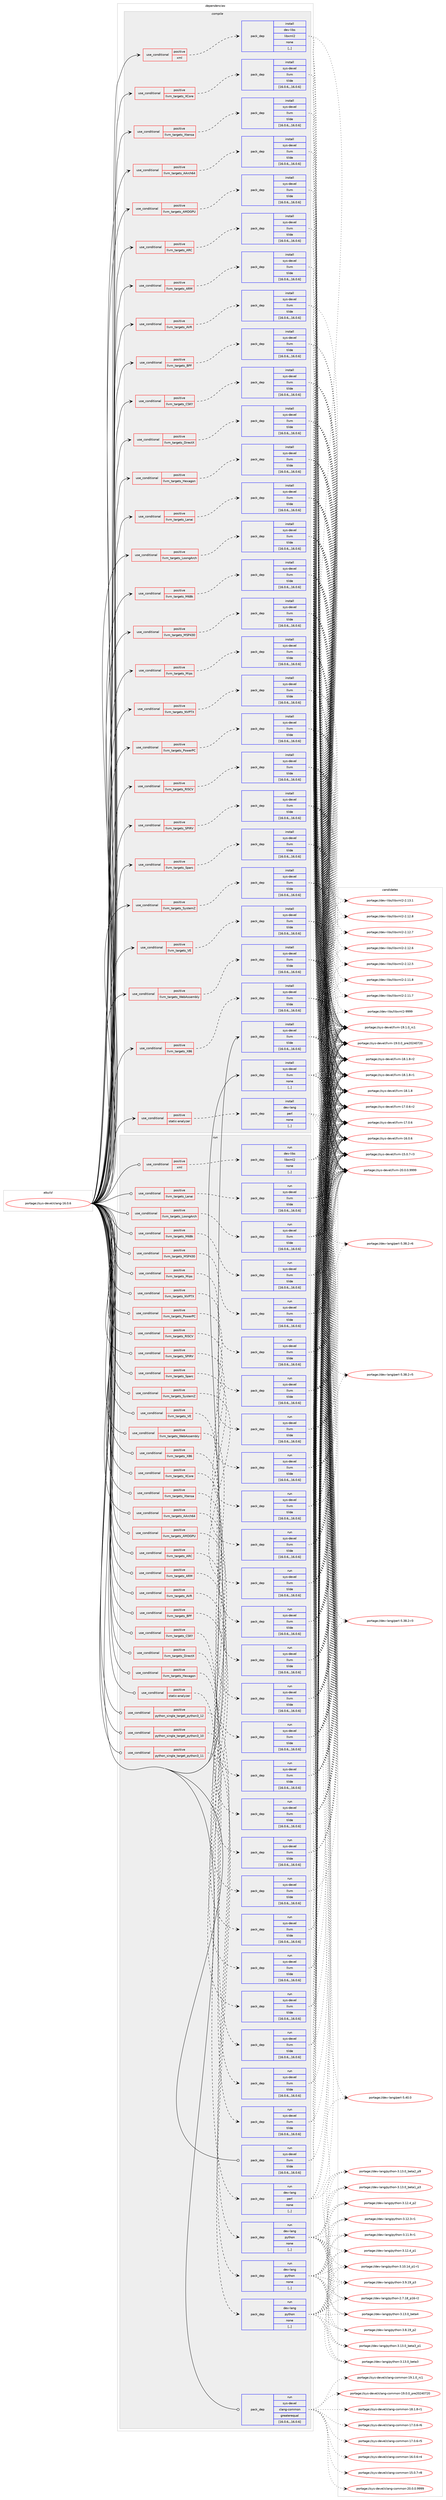 digraph prolog {

# *************
# Graph options
# *************

newrank=true;
concentrate=true;
compound=true;
graph [rankdir=LR,fontname=Helvetica,fontsize=10,ranksep=1.5];#, ranksep=2.5, nodesep=0.2];
edge  [arrowhead=vee];
node  [fontname=Helvetica,fontsize=10];

# **********
# The ebuild
# **********

subgraph cluster_leftcol {
color=gray;
label=<<i>ebuild</i>>;
id [label="portage://sys-devel/clang-16.0.6", color=red, width=4, href="../sys-devel/clang-16.0.6.svg"];
}

# ****************
# The dependencies
# ****************

subgraph cluster_midcol {
color=gray;
label=<<i>dependencies</i>>;
subgraph cluster_compile {
fillcolor="#eeeeee";
style=filled;
label=<<i>compile</i>>;
subgraph cond114942 {
dependency432444 [label=<<TABLE BORDER="0" CELLBORDER="1" CELLSPACING="0" CELLPADDING="4"><TR><TD ROWSPAN="3" CELLPADDING="10">use_conditional</TD></TR><TR><TD>positive</TD></TR><TR><TD>llvm_targets_AArch64</TD></TR></TABLE>>, shape=none, color=red];
subgraph pack314556 {
dependency432445 [label=<<TABLE BORDER="0" CELLBORDER="1" CELLSPACING="0" CELLPADDING="4" WIDTH="220"><TR><TD ROWSPAN="6" CELLPADDING="30">pack_dep</TD></TR><TR><TD WIDTH="110">install</TD></TR><TR><TD>sys-devel</TD></TR><TR><TD>llvm</TD></TR><TR><TD>tilde</TD></TR><TR><TD>[16.0.6,,,16.0.6]</TD></TR></TABLE>>, shape=none, color=blue];
}
dependency432444:e -> dependency432445:w [weight=20,style="dashed",arrowhead="vee"];
}
id:e -> dependency432444:w [weight=20,style="solid",arrowhead="vee"];
subgraph cond114943 {
dependency432446 [label=<<TABLE BORDER="0" CELLBORDER="1" CELLSPACING="0" CELLPADDING="4"><TR><TD ROWSPAN="3" CELLPADDING="10">use_conditional</TD></TR><TR><TD>positive</TD></TR><TR><TD>llvm_targets_AMDGPU</TD></TR></TABLE>>, shape=none, color=red];
subgraph pack314557 {
dependency432447 [label=<<TABLE BORDER="0" CELLBORDER="1" CELLSPACING="0" CELLPADDING="4" WIDTH="220"><TR><TD ROWSPAN="6" CELLPADDING="30">pack_dep</TD></TR><TR><TD WIDTH="110">install</TD></TR><TR><TD>sys-devel</TD></TR><TR><TD>llvm</TD></TR><TR><TD>tilde</TD></TR><TR><TD>[16.0.6,,,16.0.6]</TD></TR></TABLE>>, shape=none, color=blue];
}
dependency432446:e -> dependency432447:w [weight=20,style="dashed",arrowhead="vee"];
}
id:e -> dependency432446:w [weight=20,style="solid",arrowhead="vee"];
subgraph cond114944 {
dependency432448 [label=<<TABLE BORDER="0" CELLBORDER="1" CELLSPACING="0" CELLPADDING="4"><TR><TD ROWSPAN="3" CELLPADDING="10">use_conditional</TD></TR><TR><TD>positive</TD></TR><TR><TD>llvm_targets_ARC</TD></TR></TABLE>>, shape=none, color=red];
subgraph pack314558 {
dependency432449 [label=<<TABLE BORDER="0" CELLBORDER="1" CELLSPACING="0" CELLPADDING="4" WIDTH="220"><TR><TD ROWSPAN="6" CELLPADDING="30">pack_dep</TD></TR><TR><TD WIDTH="110">install</TD></TR><TR><TD>sys-devel</TD></TR><TR><TD>llvm</TD></TR><TR><TD>tilde</TD></TR><TR><TD>[16.0.6,,,16.0.6]</TD></TR></TABLE>>, shape=none, color=blue];
}
dependency432448:e -> dependency432449:w [weight=20,style="dashed",arrowhead="vee"];
}
id:e -> dependency432448:w [weight=20,style="solid",arrowhead="vee"];
subgraph cond114945 {
dependency432450 [label=<<TABLE BORDER="0" CELLBORDER="1" CELLSPACING="0" CELLPADDING="4"><TR><TD ROWSPAN="3" CELLPADDING="10">use_conditional</TD></TR><TR><TD>positive</TD></TR><TR><TD>llvm_targets_ARM</TD></TR></TABLE>>, shape=none, color=red];
subgraph pack314559 {
dependency432451 [label=<<TABLE BORDER="0" CELLBORDER="1" CELLSPACING="0" CELLPADDING="4" WIDTH="220"><TR><TD ROWSPAN="6" CELLPADDING="30">pack_dep</TD></TR><TR><TD WIDTH="110">install</TD></TR><TR><TD>sys-devel</TD></TR><TR><TD>llvm</TD></TR><TR><TD>tilde</TD></TR><TR><TD>[16.0.6,,,16.0.6]</TD></TR></TABLE>>, shape=none, color=blue];
}
dependency432450:e -> dependency432451:w [weight=20,style="dashed",arrowhead="vee"];
}
id:e -> dependency432450:w [weight=20,style="solid",arrowhead="vee"];
subgraph cond114946 {
dependency432452 [label=<<TABLE BORDER="0" CELLBORDER="1" CELLSPACING="0" CELLPADDING="4"><TR><TD ROWSPAN="3" CELLPADDING="10">use_conditional</TD></TR><TR><TD>positive</TD></TR><TR><TD>llvm_targets_AVR</TD></TR></TABLE>>, shape=none, color=red];
subgraph pack314560 {
dependency432453 [label=<<TABLE BORDER="0" CELLBORDER="1" CELLSPACING="0" CELLPADDING="4" WIDTH="220"><TR><TD ROWSPAN="6" CELLPADDING="30">pack_dep</TD></TR><TR><TD WIDTH="110">install</TD></TR><TR><TD>sys-devel</TD></TR><TR><TD>llvm</TD></TR><TR><TD>tilde</TD></TR><TR><TD>[16.0.6,,,16.0.6]</TD></TR></TABLE>>, shape=none, color=blue];
}
dependency432452:e -> dependency432453:w [weight=20,style="dashed",arrowhead="vee"];
}
id:e -> dependency432452:w [weight=20,style="solid",arrowhead="vee"];
subgraph cond114947 {
dependency432454 [label=<<TABLE BORDER="0" CELLBORDER="1" CELLSPACING="0" CELLPADDING="4"><TR><TD ROWSPAN="3" CELLPADDING="10">use_conditional</TD></TR><TR><TD>positive</TD></TR><TR><TD>llvm_targets_BPF</TD></TR></TABLE>>, shape=none, color=red];
subgraph pack314561 {
dependency432455 [label=<<TABLE BORDER="0" CELLBORDER="1" CELLSPACING="0" CELLPADDING="4" WIDTH="220"><TR><TD ROWSPAN="6" CELLPADDING="30">pack_dep</TD></TR><TR><TD WIDTH="110">install</TD></TR><TR><TD>sys-devel</TD></TR><TR><TD>llvm</TD></TR><TR><TD>tilde</TD></TR><TR><TD>[16.0.6,,,16.0.6]</TD></TR></TABLE>>, shape=none, color=blue];
}
dependency432454:e -> dependency432455:w [weight=20,style="dashed",arrowhead="vee"];
}
id:e -> dependency432454:w [weight=20,style="solid",arrowhead="vee"];
subgraph cond114948 {
dependency432456 [label=<<TABLE BORDER="0" CELLBORDER="1" CELLSPACING="0" CELLPADDING="4"><TR><TD ROWSPAN="3" CELLPADDING="10">use_conditional</TD></TR><TR><TD>positive</TD></TR><TR><TD>llvm_targets_CSKY</TD></TR></TABLE>>, shape=none, color=red];
subgraph pack314562 {
dependency432457 [label=<<TABLE BORDER="0" CELLBORDER="1" CELLSPACING="0" CELLPADDING="4" WIDTH="220"><TR><TD ROWSPAN="6" CELLPADDING="30">pack_dep</TD></TR><TR><TD WIDTH="110">install</TD></TR><TR><TD>sys-devel</TD></TR><TR><TD>llvm</TD></TR><TR><TD>tilde</TD></TR><TR><TD>[16.0.6,,,16.0.6]</TD></TR></TABLE>>, shape=none, color=blue];
}
dependency432456:e -> dependency432457:w [weight=20,style="dashed",arrowhead="vee"];
}
id:e -> dependency432456:w [weight=20,style="solid",arrowhead="vee"];
subgraph cond114949 {
dependency432458 [label=<<TABLE BORDER="0" CELLBORDER="1" CELLSPACING="0" CELLPADDING="4"><TR><TD ROWSPAN="3" CELLPADDING="10">use_conditional</TD></TR><TR><TD>positive</TD></TR><TR><TD>llvm_targets_DirectX</TD></TR></TABLE>>, shape=none, color=red];
subgraph pack314563 {
dependency432459 [label=<<TABLE BORDER="0" CELLBORDER="1" CELLSPACING="0" CELLPADDING="4" WIDTH="220"><TR><TD ROWSPAN="6" CELLPADDING="30">pack_dep</TD></TR><TR><TD WIDTH="110">install</TD></TR><TR><TD>sys-devel</TD></TR><TR><TD>llvm</TD></TR><TR><TD>tilde</TD></TR><TR><TD>[16.0.6,,,16.0.6]</TD></TR></TABLE>>, shape=none, color=blue];
}
dependency432458:e -> dependency432459:w [weight=20,style="dashed",arrowhead="vee"];
}
id:e -> dependency432458:w [weight=20,style="solid",arrowhead="vee"];
subgraph cond114950 {
dependency432460 [label=<<TABLE BORDER="0" CELLBORDER="1" CELLSPACING="0" CELLPADDING="4"><TR><TD ROWSPAN="3" CELLPADDING="10">use_conditional</TD></TR><TR><TD>positive</TD></TR><TR><TD>llvm_targets_Hexagon</TD></TR></TABLE>>, shape=none, color=red];
subgraph pack314564 {
dependency432461 [label=<<TABLE BORDER="0" CELLBORDER="1" CELLSPACING="0" CELLPADDING="4" WIDTH="220"><TR><TD ROWSPAN="6" CELLPADDING="30">pack_dep</TD></TR><TR><TD WIDTH="110">install</TD></TR><TR><TD>sys-devel</TD></TR><TR><TD>llvm</TD></TR><TR><TD>tilde</TD></TR><TR><TD>[16.0.6,,,16.0.6]</TD></TR></TABLE>>, shape=none, color=blue];
}
dependency432460:e -> dependency432461:w [weight=20,style="dashed",arrowhead="vee"];
}
id:e -> dependency432460:w [weight=20,style="solid",arrowhead="vee"];
subgraph cond114951 {
dependency432462 [label=<<TABLE BORDER="0" CELLBORDER="1" CELLSPACING="0" CELLPADDING="4"><TR><TD ROWSPAN="3" CELLPADDING="10">use_conditional</TD></TR><TR><TD>positive</TD></TR><TR><TD>llvm_targets_Lanai</TD></TR></TABLE>>, shape=none, color=red];
subgraph pack314565 {
dependency432463 [label=<<TABLE BORDER="0" CELLBORDER="1" CELLSPACING="0" CELLPADDING="4" WIDTH="220"><TR><TD ROWSPAN="6" CELLPADDING="30">pack_dep</TD></TR><TR><TD WIDTH="110">install</TD></TR><TR><TD>sys-devel</TD></TR><TR><TD>llvm</TD></TR><TR><TD>tilde</TD></TR><TR><TD>[16.0.6,,,16.0.6]</TD></TR></TABLE>>, shape=none, color=blue];
}
dependency432462:e -> dependency432463:w [weight=20,style="dashed",arrowhead="vee"];
}
id:e -> dependency432462:w [weight=20,style="solid",arrowhead="vee"];
subgraph cond114952 {
dependency432464 [label=<<TABLE BORDER="0" CELLBORDER="1" CELLSPACING="0" CELLPADDING="4"><TR><TD ROWSPAN="3" CELLPADDING="10">use_conditional</TD></TR><TR><TD>positive</TD></TR><TR><TD>llvm_targets_LoongArch</TD></TR></TABLE>>, shape=none, color=red];
subgraph pack314566 {
dependency432465 [label=<<TABLE BORDER="0" CELLBORDER="1" CELLSPACING="0" CELLPADDING="4" WIDTH="220"><TR><TD ROWSPAN="6" CELLPADDING="30">pack_dep</TD></TR><TR><TD WIDTH="110">install</TD></TR><TR><TD>sys-devel</TD></TR><TR><TD>llvm</TD></TR><TR><TD>tilde</TD></TR><TR><TD>[16.0.6,,,16.0.6]</TD></TR></TABLE>>, shape=none, color=blue];
}
dependency432464:e -> dependency432465:w [weight=20,style="dashed",arrowhead="vee"];
}
id:e -> dependency432464:w [weight=20,style="solid",arrowhead="vee"];
subgraph cond114953 {
dependency432466 [label=<<TABLE BORDER="0" CELLBORDER="1" CELLSPACING="0" CELLPADDING="4"><TR><TD ROWSPAN="3" CELLPADDING="10">use_conditional</TD></TR><TR><TD>positive</TD></TR><TR><TD>llvm_targets_M68k</TD></TR></TABLE>>, shape=none, color=red];
subgraph pack314567 {
dependency432467 [label=<<TABLE BORDER="0" CELLBORDER="1" CELLSPACING="0" CELLPADDING="4" WIDTH="220"><TR><TD ROWSPAN="6" CELLPADDING="30">pack_dep</TD></TR><TR><TD WIDTH="110">install</TD></TR><TR><TD>sys-devel</TD></TR><TR><TD>llvm</TD></TR><TR><TD>tilde</TD></TR><TR><TD>[16.0.6,,,16.0.6]</TD></TR></TABLE>>, shape=none, color=blue];
}
dependency432466:e -> dependency432467:w [weight=20,style="dashed",arrowhead="vee"];
}
id:e -> dependency432466:w [weight=20,style="solid",arrowhead="vee"];
subgraph cond114954 {
dependency432468 [label=<<TABLE BORDER="0" CELLBORDER="1" CELLSPACING="0" CELLPADDING="4"><TR><TD ROWSPAN="3" CELLPADDING="10">use_conditional</TD></TR><TR><TD>positive</TD></TR><TR><TD>llvm_targets_MSP430</TD></TR></TABLE>>, shape=none, color=red];
subgraph pack314568 {
dependency432469 [label=<<TABLE BORDER="0" CELLBORDER="1" CELLSPACING="0" CELLPADDING="4" WIDTH="220"><TR><TD ROWSPAN="6" CELLPADDING="30">pack_dep</TD></TR><TR><TD WIDTH="110">install</TD></TR><TR><TD>sys-devel</TD></TR><TR><TD>llvm</TD></TR><TR><TD>tilde</TD></TR><TR><TD>[16.0.6,,,16.0.6]</TD></TR></TABLE>>, shape=none, color=blue];
}
dependency432468:e -> dependency432469:w [weight=20,style="dashed",arrowhead="vee"];
}
id:e -> dependency432468:w [weight=20,style="solid",arrowhead="vee"];
subgraph cond114955 {
dependency432470 [label=<<TABLE BORDER="0" CELLBORDER="1" CELLSPACING="0" CELLPADDING="4"><TR><TD ROWSPAN="3" CELLPADDING="10">use_conditional</TD></TR><TR><TD>positive</TD></TR><TR><TD>llvm_targets_Mips</TD></TR></TABLE>>, shape=none, color=red];
subgraph pack314569 {
dependency432471 [label=<<TABLE BORDER="0" CELLBORDER="1" CELLSPACING="0" CELLPADDING="4" WIDTH="220"><TR><TD ROWSPAN="6" CELLPADDING="30">pack_dep</TD></TR><TR><TD WIDTH="110">install</TD></TR><TR><TD>sys-devel</TD></TR><TR><TD>llvm</TD></TR><TR><TD>tilde</TD></TR><TR><TD>[16.0.6,,,16.0.6]</TD></TR></TABLE>>, shape=none, color=blue];
}
dependency432470:e -> dependency432471:w [weight=20,style="dashed",arrowhead="vee"];
}
id:e -> dependency432470:w [weight=20,style="solid",arrowhead="vee"];
subgraph cond114956 {
dependency432472 [label=<<TABLE BORDER="0" CELLBORDER="1" CELLSPACING="0" CELLPADDING="4"><TR><TD ROWSPAN="3" CELLPADDING="10">use_conditional</TD></TR><TR><TD>positive</TD></TR><TR><TD>llvm_targets_NVPTX</TD></TR></TABLE>>, shape=none, color=red];
subgraph pack314570 {
dependency432473 [label=<<TABLE BORDER="0" CELLBORDER="1" CELLSPACING="0" CELLPADDING="4" WIDTH="220"><TR><TD ROWSPAN="6" CELLPADDING="30">pack_dep</TD></TR><TR><TD WIDTH="110">install</TD></TR><TR><TD>sys-devel</TD></TR><TR><TD>llvm</TD></TR><TR><TD>tilde</TD></TR><TR><TD>[16.0.6,,,16.0.6]</TD></TR></TABLE>>, shape=none, color=blue];
}
dependency432472:e -> dependency432473:w [weight=20,style="dashed",arrowhead="vee"];
}
id:e -> dependency432472:w [weight=20,style="solid",arrowhead="vee"];
subgraph cond114957 {
dependency432474 [label=<<TABLE BORDER="0" CELLBORDER="1" CELLSPACING="0" CELLPADDING="4"><TR><TD ROWSPAN="3" CELLPADDING="10">use_conditional</TD></TR><TR><TD>positive</TD></TR><TR><TD>llvm_targets_PowerPC</TD></TR></TABLE>>, shape=none, color=red];
subgraph pack314571 {
dependency432475 [label=<<TABLE BORDER="0" CELLBORDER="1" CELLSPACING="0" CELLPADDING="4" WIDTH="220"><TR><TD ROWSPAN="6" CELLPADDING="30">pack_dep</TD></TR><TR><TD WIDTH="110">install</TD></TR><TR><TD>sys-devel</TD></TR><TR><TD>llvm</TD></TR><TR><TD>tilde</TD></TR><TR><TD>[16.0.6,,,16.0.6]</TD></TR></TABLE>>, shape=none, color=blue];
}
dependency432474:e -> dependency432475:w [weight=20,style="dashed",arrowhead="vee"];
}
id:e -> dependency432474:w [weight=20,style="solid",arrowhead="vee"];
subgraph cond114958 {
dependency432476 [label=<<TABLE BORDER="0" CELLBORDER="1" CELLSPACING="0" CELLPADDING="4"><TR><TD ROWSPAN="3" CELLPADDING="10">use_conditional</TD></TR><TR><TD>positive</TD></TR><TR><TD>llvm_targets_RISCV</TD></TR></TABLE>>, shape=none, color=red];
subgraph pack314572 {
dependency432477 [label=<<TABLE BORDER="0" CELLBORDER="1" CELLSPACING="0" CELLPADDING="4" WIDTH="220"><TR><TD ROWSPAN="6" CELLPADDING="30">pack_dep</TD></TR><TR><TD WIDTH="110">install</TD></TR><TR><TD>sys-devel</TD></TR><TR><TD>llvm</TD></TR><TR><TD>tilde</TD></TR><TR><TD>[16.0.6,,,16.0.6]</TD></TR></TABLE>>, shape=none, color=blue];
}
dependency432476:e -> dependency432477:w [weight=20,style="dashed",arrowhead="vee"];
}
id:e -> dependency432476:w [weight=20,style="solid",arrowhead="vee"];
subgraph cond114959 {
dependency432478 [label=<<TABLE BORDER="0" CELLBORDER="1" CELLSPACING="0" CELLPADDING="4"><TR><TD ROWSPAN="3" CELLPADDING="10">use_conditional</TD></TR><TR><TD>positive</TD></TR><TR><TD>llvm_targets_SPIRV</TD></TR></TABLE>>, shape=none, color=red];
subgraph pack314573 {
dependency432479 [label=<<TABLE BORDER="0" CELLBORDER="1" CELLSPACING="0" CELLPADDING="4" WIDTH="220"><TR><TD ROWSPAN="6" CELLPADDING="30">pack_dep</TD></TR><TR><TD WIDTH="110">install</TD></TR><TR><TD>sys-devel</TD></TR><TR><TD>llvm</TD></TR><TR><TD>tilde</TD></TR><TR><TD>[16.0.6,,,16.0.6]</TD></TR></TABLE>>, shape=none, color=blue];
}
dependency432478:e -> dependency432479:w [weight=20,style="dashed",arrowhead="vee"];
}
id:e -> dependency432478:w [weight=20,style="solid",arrowhead="vee"];
subgraph cond114960 {
dependency432480 [label=<<TABLE BORDER="0" CELLBORDER="1" CELLSPACING="0" CELLPADDING="4"><TR><TD ROWSPAN="3" CELLPADDING="10">use_conditional</TD></TR><TR><TD>positive</TD></TR><TR><TD>llvm_targets_Sparc</TD></TR></TABLE>>, shape=none, color=red];
subgraph pack314574 {
dependency432481 [label=<<TABLE BORDER="0" CELLBORDER="1" CELLSPACING="0" CELLPADDING="4" WIDTH="220"><TR><TD ROWSPAN="6" CELLPADDING="30">pack_dep</TD></TR><TR><TD WIDTH="110">install</TD></TR><TR><TD>sys-devel</TD></TR><TR><TD>llvm</TD></TR><TR><TD>tilde</TD></TR><TR><TD>[16.0.6,,,16.0.6]</TD></TR></TABLE>>, shape=none, color=blue];
}
dependency432480:e -> dependency432481:w [weight=20,style="dashed",arrowhead="vee"];
}
id:e -> dependency432480:w [weight=20,style="solid",arrowhead="vee"];
subgraph cond114961 {
dependency432482 [label=<<TABLE BORDER="0" CELLBORDER="1" CELLSPACING="0" CELLPADDING="4"><TR><TD ROWSPAN="3" CELLPADDING="10">use_conditional</TD></TR><TR><TD>positive</TD></TR><TR><TD>llvm_targets_SystemZ</TD></TR></TABLE>>, shape=none, color=red];
subgraph pack314575 {
dependency432483 [label=<<TABLE BORDER="0" CELLBORDER="1" CELLSPACING="0" CELLPADDING="4" WIDTH="220"><TR><TD ROWSPAN="6" CELLPADDING="30">pack_dep</TD></TR><TR><TD WIDTH="110">install</TD></TR><TR><TD>sys-devel</TD></TR><TR><TD>llvm</TD></TR><TR><TD>tilde</TD></TR><TR><TD>[16.0.6,,,16.0.6]</TD></TR></TABLE>>, shape=none, color=blue];
}
dependency432482:e -> dependency432483:w [weight=20,style="dashed",arrowhead="vee"];
}
id:e -> dependency432482:w [weight=20,style="solid",arrowhead="vee"];
subgraph cond114962 {
dependency432484 [label=<<TABLE BORDER="0" CELLBORDER="1" CELLSPACING="0" CELLPADDING="4"><TR><TD ROWSPAN="3" CELLPADDING="10">use_conditional</TD></TR><TR><TD>positive</TD></TR><TR><TD>llvm_targets_VE</TD></TR></TABLE>>, shape=none, color=red];
subgraph pack314576 {
dependency432485 [label=<<TABLE BORDER="0" CELLBORDER="1" CELLSPACING="0" CELLPADDING="4" WIDTH="220"><TR><TD ROWSPAN="6" CELLPADDING="30">pack_dep</TD></TR><TR><TD WIDTH="110">install</TD></TR><TR><TD>sys-devel</TD></TR><TR><TD>llvm</TD></TR><TR><TD>tilde</TD></TR><TR><TD>[16.0.6,,,16.0.6]</TD></TR></TABLE>>, shape=none, color=blue];
}
dependency432484:e -> dependency432485:w [weight=20,style="dashed",arrowhead="vee"];
}
id:e -> dependency432484:w [weight=20,style="solid",arrowhead="vee"];
subgraph cond114963 {
dependency432486 [label=<<TABLE BORDER="0" CELLBORDER="1" CELLSPACING="0" CELLPADDING="4"><TR><TD ROWSPAN="3" CELLPADDING="10">use_conditional</TD></TR><TR><TD>positive</TD></TR><TR><TD>llvm_targets_WebAssembly</TD></TR></TABLE>>, shape=none, color=red];
subgraph pack314577 {
dependency432487 [label=<<TABLE BORDER="0" CELLBORDER="1" CELLSPACING="0" CELLPADDING="4" WIDTH="220"><TR><TD ROWSPAN="6" CELLPADDING="30">pack_dep</TD></TR><TR><TD WIDTH="110">install</TD></TR><TR><TD>sys-devel</TD></TR><TR><TD>llvm</TD></TR><TR><TD>tilde</TD></TR><TR><TD>[16.0.6,,,16.0.6]</TD></TR></TABLE>>, shape=none, color=blue];
}
dependency432486:e -> dependency432487:w [weight=20,style="dashed",arrowhead="vee"];
}
id:e -> dependency432486:w [weight=20,style="solid",arrowhead="vee"];
subgraph cond114964 {
dependency432488 [label=<<TABLE BORDER="0" CELLBORDER="1" CELLSPACING="0" CELLPADDING="4"><TR><TD ROWSPAN="3" CELLPADDING="10">use_conditional</TD></TR><TR><TD>positive</TD></TR><TR><TD>llvm_targets_X86</TD></TR></TABLE>>, shape=none, color=red];
subgraph pack314578 {
dependency432489 [label=<<TABLE BORDER="0" CELLBORDER="1" CELLSPACING="0" CELLPADDING="4" WIDTH="220"><TR><TD ROWSPAN="6" CELLPADDING="30">pack_dep</TD></TR><TR><TD WIDTH="110">install</TD></TR><TR><TD>sys-devel</TD></TR><TR><TD>llvm</TD></TR><TR><TD>tilde</TD></TR><TR><TD>[16.0.6,,,16.0.6]</TD></TR></TABLE>>, shape=none, color=blue];
}
dependency432488:e -> dependency432489:w [weight=20,style="dashed",arrowhead="vee"];
}
id:e -> dependency432488:w [weight=20,style="solid",arrowhead="vee"];
subgraph cond114965 {
dependency432490 [label=<<TABLE BORDER="0" CELLBORDER="1" CELLSPACING="0" CELLPADDING="4"><TR><TD ROWSPAN="3" CELLPADDING="10">use_conditional</TD></TR><TR><TD>positive</TD></TR><TR><TD>llvm_targets_XCore</TD></TR></TABLE>>, shape=none, color=red];
subgraph pack314579 {
dependency432491 [label=<<TABLE BORDER="0" CELLBORDER="1" CELLSPACING="0" CELLPADDING="4" WIDTH="220"><TR><TD ROWSPAN="6" CELLPADDING="30">pack_dep</TD></TR><TR><TD WIDTH="110">install</TD></TR><TR><TD>sys-devel</TD></TR><TR><TD>llvm</TD></TR><TR><TD>tilde</TD></TR><TR><TD>[16.0.6,,,16.0.6]</TD></TR></TABLE>>, shape=none, color=blue];
}
dependency432490:e -> dependency432491:w [weight=20,style="dashed",arrowhead="vee"];
}
id:e -> dependency432490:w [weight=20,style="solid",arrowhead="vee"];
subgraph cond114966 {
dependency432492 [label=<<TABLE BORDER="0" CELLBORDER="1" CELLSPACING="0" CELLPADDING="4"><TR><TD ROWSPAN="3" CELLPADDING="10">use_conditional</TD></TR><TR><TD>positive</TD></TR><TR><TD>llvm_targets_Xtensa</TD></TR></TABLE>>, shape=none, color=red];
subgraph pack314580 {
dependency432493 [label=<<TABLE BORDER="0" CELLBORDER="1" CELLSPACING="0" CELLPADDING="4" WIDTH="220"><TR><TD ROWSPAN="6" CELLPADDING="30">pack_dep</TD></TR><TR><TD WIDTH="110">install</TD></TR><TR><TD>sys-devel</TD></TR><TR><TD>llvm</TD></TR><TR><TD>tilde</TD></TR><TR><TD>[16.0.6,,,16.0.6]</TD></TR></TABLE>>, shape=none, color=blue];
}
dependency432492:e -> dependency432493:w [weight=20,style="dashed",arrowhead="vee"];
}
id:e -> dependency432492:w [weight=20,style="solid",arrowhead="vee"];
subgraph cond114967 {
dependency432494 [label=<<TABLE BORDER="0" CELLBORDER="1" CELLSPACING="0" CELLPADDING="4"><TR><TD ROWSPAN="3" CELLPADDING="10">use_conditional</TD></TR><TR><TD>positive</TD></TR><TR><TD>static-analyzer</TD></TR></TABLE>>, shape=none, color=red];
subgraph pack314581 {
dependency432495 [label=<<TABLE BORDER="0" CELLBORDER="1" CELLSPACING="0" CELLPADDING="4" WIDTH="220"><TR><TD ROWSPAN="6" CELLPADDING="30">pack_dep</TD></TR><TR><TD WIDTH="110">install</TD></TR><TR><TD>dev-lang</TD></TR><TR><TD>perl</TD></TR><TR><TD>none</TD></TR><TR><TD>[,,]</TD></TR></TABLE>>, shape=none, color=blue];
}
dependency432494:e -> dependency432495:w [weight=20,style="dashed",arrowhead="vee"];
}
id:e -> dependency432494:w [weight=20,style="solid",arrowhead="vee"];
subgraph cond114968 {
dependency432496 [label=<<TABLE BORDER="0" CELLBORDER="1" CELLSPACING="0" CELLPADDING="4"><TR><TD ROWSPAN="3" CELLPADDING="10">use_conditional</TD></TR><TR><TD>positive</TD></TR><TR><TD>xml</TD></TR></TABLE>>, shape=none, color=red];
subgraph pack314582 {
dependency432497 [label=<<TABLE BORDER="0" CELLBORDER="1" CELLSPACING="0" CELLPADDING="4" WIDTH="220"><TR><TD ROWSPAN="6" CELLPADDING="30">pack_dep</TD></TR><TR><TD WIDTH="110">install</TD></TR><TR><TD>dev-libs</TD></TR><TR><TD>libxml2</TD></TR><TR><TD>none</TD></TR><TR><TD>[,,]</TD></TR></TABLE>>, shape=none, color=blue];
}
dependency432496:e -> dependency432497:w [weight=20,style="dashed",arrowhead="vee"];
}
id:e -> dependency432496:w [weight=20,style="solid",arrowhead="vee"];
subgraph pack314583 {
dependency432498 [label=<<TABLE BORDER="0" CELLBORDER="1" CELLSPACING="0" CELLPADDING="4" WIDTH="220"><TR><TD ROWSPAN="6" CELLPADDING="30">pack_dep</TD></TR><TR><TD WIDTH="110">install</TD></TR><TR><TD>sys-devel</TD></TR><TR><TD>llvm</TD></TR><TR><TD>tilde</TD></TR><TR><TD>[16.0.6,,,16.0.6]</TD></TR></TABLE>>, shape=none, color=blue];
}
id:e -> dependency432498:w [weight=20,style="solid",arrowhead="vee"];
subgraph pack314584 {
dependency432499 [label=<<TABLE BORDER="0" CELLBORDER="1" CELLSPACING="0" CELLPADDING="4" WIDTH="220"><TR><TD ROWSPAN="6" CELLPADDING="30">pack_dep</TD></TR><TR><TD WIDTH="110">install</TD></TR><TR><TD>sys-devel</TD></TR><TR><TD>llvm</TD></TR><TR><TD>none</TD></TR><TR><TD>[,,]</TD></TR></TABLE>>, shape=none, color=blue];
}
id:e -> dependency432499:w [weight=20,style="solid",arrowhead="vee"];
}
subgraph cluster_compileandrun {
fillcolor="#eeeeee";
style=filled;
label=<<i>compile and run</i>>;
}
subgraph cluster_run {
fillcolor="#eeeeee";
style=filled;
label=<<i>run</i>>;
subgraph cond114969 {
dependency432500 [label=<<TABLE BORDER="0" CELLBORDER="1" CELLSPACING="0" CELLPADDING="4"><TR><TD ROWSPAN="3" CELLPADDING="10">use_conditional</TD></TR><TR><TD>positive</TD></TR><TR><TD>llvm_targets_AArch64</TD></TR></TABLE>>, shape=none, color=red];
subgraph pack314585 {
dependency432501 [label=<<TABLE BORDER="0" CELLBORDER="1" CELLSPACING="0" CELLPADDING="4" WIDTH="220"><TR><TD ROWSPAN="6" CELLPADDING="30">pack_dep</TD></TR><TR><TD WIDTH="110">run</TD></TR><TR><TD>sys-devel</TD></TR><TR><TD>llvm</TD></TR><TR><TD>tilde</TD></TR><TR><TD>[16.0.6,,,16.0.6]</TD></TR></TABLE>>, shape=none, color=blue];
}
dependency432500:e -> dependency432501:w [weight=20,style="dashed",arrowhead="vee"];
}
id:e -> dependency432500:w [weight=20,style="solid",arrowhead="odot"];
subgraph cond114970 {
dependency432502 [label=<<TABLE BORDER="0" CELLBORDER="1" CELLSPACING="0" CELLPADDING="4"><TR><TD ROWSPAN="3" CELLPADDING="10">use_conditional</TD></TR><TR><TD>positive</TD></TR><TR><TD>llvm_targets_AMDGPU</TD></TR></TABLE>>, shape=none, color=red];
subgraph pack314586 {
dependency432503 [label=<<TABLE BORDER="0" CELLBORDER="1" CELLSPACING="0" CELLPADDING="4" WIDTH="220"><TR><TD ROWSPAN="6" CELLPADDING="30">pack_dep</TD></TR><TR><TD WIDTH="110">run</TD></TR><TR><TD>sys-devel</TD></TR><TR><TD>llvm</TD></TR><TR><TD>tilde</TD></TR><TR><TD>[16.0.6,,,16.0.6]</TD></TR></TABLE>>, shape=none, color=blue];
}
dependency432502:e -> dependency432503:w [weight=20,style="dashed",arrowhead="vee"];
}
id:e -> dependency432502:w [weight=20,style="solid",arrowhead="odot"];
subgraph cond114971 {
dependency432504 [label=<<TABLE BORDER="0" CELLBORDER="1" CELLSPACING="0" CELLPADDING="4"><TR><TD ROWSPAN="3" CELLPADDING="10">use_conditional</TD></TR><TR><TD>positive</TD></TR><TR><TD>llvm_targets_ARC</TD></TR></TABLE>>, shape=none, color=red];
subgraph pack314587 {
dependency432505 [label=<<TABLE BORDER="0" CELLBORDER="1" CELLSPACING="0" CELLPADDING="4" WIDTH="220"><TR><TD ROWSPAN="6" CELLPADDING="30">pack_dep</TD></TR><TR><TD WIDTH="110">run</TD></TR><TR><TD>sys-devel</TD></TR><TR><TD>llvm</TD></TR><TR><TD>tilde</TD></TR><TR><TD>[16.0.6,,,16.0.6]</TD></TR></TABLE>>, shape=none, color=blue];
}
dependency432504:e -> dependency432505:w [weight=20,style="dashed",arrowhead="vee"];
}
id:e -> dependency432504:w [weight=20,style="solid",arrowhead="odot"];
subgraph cond114972 {
dependency432506 [label=<<TABLE BORDER="0" CELLBORDER="1" CELLSPACING="0" CELLPADDING="4"><TR><TD ROWSPAN="3" CELLPADDING="10">use_conditional</TD></TR><TR><TD>positive</TD></TR><TR><TD>llvm_targets_ARM</TD></TR></TABLE>>, shape=none, color=red];
subgraph pack314588 {
dependency432507 [label=<<TABLE BORDER="0" CELLBORDER="1" CELLSPACING="0" CELLPADDING="4" WIDTH="220"><TR><TD ROWSPAN="6" CELLPADDING="30">pack_dep</TD></TR><TR><TD WIDTH="110">run</TD></TR><TR><TD>sys-devel</TD></TR><TR><TD>llvm</TD></TR><TR><TD>tilde</TD></TR><TR><TD>[16.0.6,,,16.0.6]</TD></TR></TABLE>>, shape=none, color=blue];
}
dependency432506:e -> dependency432507:w [weight=20,style="dashed",arrowhead="vee"];
}
id:e -> dependency432506:w [weight=20,style="solid",arrowhead="odot"];
subgraph cond114973 {
dependency432508 [label=<<TABLE BORDER="0" CELLBORDER="1" CELLSPACING="0" CELLPADDING="4"><TR><TD ROWSPAN="3" CELLPADDING="10">use_conditional</TD></TR><TR><TD>positive</TD></TR><TR><TD>llvm_targets_AVR</TD></TR></TABLE>>, shape=none, color=red];
subgraph pack314589 {
dependency432509 [label=<<TABLE BORDER="0" CELLBORDER="1" CELLSPACING="0" CELLPADDING="4" WIDTH="220"><TR><TD ROWSPAN="6" CELLPADDING="30">pack_dep</TD></TR><TR><TD WIDTH="110">run</TD></TR><TR><TD>sys-devel</TD></TR><TR><TD>llvm</TD></TR><TR><TD>tilde</TD></TR><TR><TD>[16.0.6,,,16.0.6]</TD></TR></TABLE>>, shape=none, color=blue];
}
dependency432508:e -> dependency432509:w [weight=20,style="dashed",arrowhead="vee"];
}
id:e -> dependency432508:w [weight=20,style="solid",arrowhead="odot"];
subgraph cond114974 {
dependency432510 [label=<<TABLE BORDER="0" CELLBORDER="1" CELLSPACING="0" CELLPADDING="4"><TR><TD ROWSPAN="3" CELLPADDING="10">use_conditional</TD></TR><TR><TD>positive</TD></TR><TR><TD>llvm_targets_BPF</TD></TR></TABLE>>, shape=none, color=red];
subgraph pack314590 {
dependency432511 [label=<<TABLE BORDER="0" CELLBORDER="1" CELLSPACING="0" CELLPADDING="4" WIDTH="220"><TR><TD ROWSPAN="6" CELLPADDING="30">pack_dep</TD></TR><TR><TD WIDTH="110">run</TD></TR><TR><TD>sys-devel</TD></TR><TR><TD>llvm</TD></TR><TR><TD>tilde</TD></TR><TR><TD>[16.0.6,,,16.0.6]</TD></TR></TABLE>>, shape=none, color=blue];
}
dependency432510:e -> dependency432511:w [weight=20,style="dashed",arrowhead="vee"];
}
id:e -> dependency432510:w [weight=20,style="solid",arrowhead="odot"];
subgraph cond114975 {
dependency432512 [label=<<TABLE BORDER="0" CELLBORDER="1" CELLSPACING="0" CELLPADDING="4"><TR><TD ROWSPAN="3" CELLPADDING="10">use_conditional</TD></TR><TR><TD>positive</TD></TR><TR><TD>llvm_targets_CSKY</TD></TR></TABLE>>, shape=none, color=red];
subgraph pack314591 {
dependency432513 [label=<<TABLE BORDER="0" CELLBORDER="1" CELLSPACING="0" CELLPADDING="4" WIDTH="220"><TR><TD ROWSPAN="6" CELLPADDING="30">pack_dep</TD></TR><TR><TD WIDTH="110">run</TD></TR><TR><TD>sys-devel</TD></TR><TR><TD>llvm</TD></TR><TR><TD>tilde</TD></TR><TR><TD>[16.0.6,,,16.0.6]</TD></TR></TABLE>>, shape=none, color=blue];
}
dependency432512:e -> dependency432513:w [weight=20,style="dashed",arrowhead="vee"];
}
id:e -> dependency432512:w [weight=20,style="solid",arrowhead="odot"];
subgraph cond114976 {
dependency432514 [label=<<TABLE BORDER="0" CELLBORDER="1" CELLSPACING="0" CELLPADDING="4"><TR><TD ROWSPAN="3" CELLPADDING="10">use_conditional</TD></TR><TR><TD>positive</TD></TR><TR><TD>llvm_targets_DirectX</TD></TR></TABLE>>, shape=none, color=red];
subgraph pack314592 {
dependency432515 [label=<<TABLE BORDER="0" CELLBORDER="1" CELLSPACING="0" CELLPADDING="4" WIDTH="220"><TR><TD ROWSPAN="6" CELLPADDING="30">pack_dep</TD></TR><TR><TD WIDTH="110">run</TD></TR><TR><TD>sys-devel</TD></TR><TR><TD>llvm</TD></TR><TR><TD>tilde</TD></TR><TR><TD>[16.0.6,,,16.0.6]</TD></TR></TABLE>>, shape=none, color=blue];
}
dependency432514:e -> dependency432515:w [weight=20,style="dashed",arrowhead="vee"];
}
id:e -> dependency432514:w [weight=20,style="solid",arrowhead="odot"];
subgraph cond114977 {
dependency432516 [label=<<TABLE BORDER="0" CELLBORDER="1" CELLSPACING="0" CELLPADDING="4"><TR><TD ROWSPAN="3" CELLPADDING="10">use_conditional</TD></TR><TR><TD>positive</TD></TR><TR><TD>llvm_targets_Hexagon</TD></TR></TABLE>>, shape=none, color=red];
subgraph pack314593 {
dependency432517 [label=<<TABLE BORDER="0" CELLBORDER="1" CELLSPACING="0" CELLPADDING="4" WIDTH="220"><TR><TD ROWSPAN="6" CELLPADDING="30">pack_dep</TD></TR><TR><TD WIDTH="110">run</TD></TR><TR><TD>sys-devel</TD></TR><TR><TD>llvm</TD></TR><TR><TD>tilde</TD></TR><TR><TD>[16.0.6,,,16.0.6]</TD></TR></TABLE>>, shape=none, color=blue];
}
dependency432516:e -> dependency432517:w [weight=20,style="dashed",arrowhead="vee"];
}
id:e -> dependency432516:w [weight=20,style="solid",arrowhead="odot"];
subgraph cond114978 {
dependency432518 [label=<<TABLE BORDER="0" CELLBORDER="1" CELLSPACING="0" CELLPADDING="4"><TR><TD ROWSPAN="3" CELLPADDING="10">use_conditional</TD></TR><TR><TD>positive</TD></TR><TR><TD>llvm_targets_Lanai</TD></TR></TABLE>>, shape=none, color=red];
subgraph pack314594 {
dependency432519 [label=<<TABLE BORDER="0" CELLBORDER="1" CELLSPACING="0" CELLPADDING="4" WIDTH="220"><TR><TD ROWSPAN="6" CELLPADDING="30">pack_dep</TD></TR><TR><TD WIDTH="110">run</TD></TR><TR><TD>sys-devel</TD></TR><TR><TD>llvm</TD></TR><TR><TD>tilde</TD></TR><TR><TD>[16.0.6,,,16.0.6]</TD></TR></TABLE>>, shape=none, color=blue];
}
dependency432518:e -> dependency432519:w [weight=20,style="dashed",arrowhead="vee"];
}
id:e -> dependency432518:w [weight=20,style="solid",arrowhead="odot"];
subgraph cond114979 {
dependency432520 [label=<<TABLE BORDER="0" CELLBORDER="1" CELLSPACING="0" CELLPADDING="4"><TR><TD ROWSPAN="3" CELLPADDING="10">use_conditional</TD></TR><TR><TD>positive</TD></TR><TR><TD>llvm_targets_LoongArch</TD></TR></TABLE>>, shape=none, color=red];
subgraph pack314595 {
dependency432521 [label=<<TABLE BORDER="0" CELLBORDER="1" CELLSPACING="0" CELLPADDING="4" WIDTH="220"><TR><TD ROWSPAN="6" CELLPADDING="30">pack_dep</TD></TR><TR><TD WIDTH="110">run</TD></TR><TR><TD>sys-devel</TD></TR><TR><TD>llvm</TD></TR><TR><TD>tilde</TD></TR><TR><TD>[16.0.6,,,16.0.6]</TD></TR></TABLE>>, shape=none, color=blue];
}
dependency432520:e -> dependency432521:w [weight=20,style="dashed",arrowhead="vee"];
}
id:e -> dependency432520:w [weight=20,style="solid",arrowhead="odot"];
subgraph cond114980 {
dependency432522 [label=<<TABLE BORDER="0" CELLBORDER="1" CELLSPACING="0" CELLPADDING="4"><TR><TD ROWSPAN="3" CELLPADDING="10">use_conditional</TD></TR><TR><TD>positive</TD></TR><TR><TD>llvm_targets_M68k</TD></TR></TABLE>>, shape=none, color=red];
subgraph pack314596 {
dependency432523 [label=<<TABLE BORDER="0" CELLBORDER="1" CELLSPACING="0" CELLPADDING="4" WIDTH="220"><TR><TD ROWSPAN="6" CELLPADDING="30">pack_dep</TD></TR><TR><TD WIDTH="110">run</TD></TR><TR><TD>sys-devel</TD></TR><TR><TD>llvm</TD></TR><TR><TD>tilde</TD></TR><TR><TD>[16.0.6,,,16.0.6]</TD></TR></TABLE>>, shape=none, color=blue];
}
dependency432522:e -> dependency432523:w [weight=20,style="dashed",arrowhead="vee"];
}
id:e -> dependency432522:w [weight=20,style="solid",arrowhead="odot"];
subgraph cond114981 {
dependency432524 [label=<<TABLE BORDER="0" CELLBORDER="1" CELLSPACING="0" CELLPADDING="4"><TR><TD ROWSPAN="3" CELLPADDING="10">use_conditional</TD></TR><TR><TD>positive</TD></TR><TR><TD>llvm_targets_MSP430</TD></TR></TABLE>>, shape=none, color=red];
subgraph pack314597 {
dependency432525 [label=<<TABLE BORDER="0" CELLBORDER="1" CELLSPACING="0" CELLPADDING="4" WIDTH="220"><TR><TD ROWSPAN="6" CELLPADDING="30">pack_dep</TD></TR><TR><TD WIDTH="110">run</TD></TR><TR><TD>sys-devel</TD></TR><TR><TD>llvm</TD></TR><TR><TD>tilde</TD></TR><TR><TD>[16.0.6,,,16.0.6]</TD></TR></TABLE>>, shape=none, color=blue];
}
dependency432524:e -> dependency432525:w [weight=20,style="dashed",arrowhead="vee"];
}
id:e -> dependency432524:w [weight=20,style="solid",arrowhead="odot"];
subgraph cond114982 {
dependency432526 [label=<<TABLE BORDER="0" CELLBORDER="1" CELLSPACING="0" CELLPADDING="4"><TR><TD ROWSPAN="3" CELLPADDING="10">use_conditional</TD></TR><TR><TD>positive</TD></TR><TR><TD>llvm_targets_Mips</TD></TR></TABLE>>, shape=none, color=red];
subgraph pack314598 {
dependency432527 [label=<<TABLE BORDER="0" CELLBORDER="1" CELLSPACING="0" CELLPADDING="4" WIDTH="220"><TR><TD ROWSPAN="6" CELLPADDING="30">pack_dep</TD></TR><TR><TD WIDTH="110">run</TD></TR><TR><TD>sys-devel</TD></TR><TR><TD>llvm</TD></TR><TR><TD>tilde</TD></TR><TR><TD>[16.0.6,,,16.0.6]</TD></TR></TABLE>>, shape=none, color=blue];
}
dependency432526:e -> dependency432527:w [weight=20,style="dashed",arrowhead="vee"];
}
id:e -> dependency432526:w [weight=20,style="solid",arrowhead="odot"];
subgraph cond114983 {
dependency432528 [label=<<TABLE BORDER="0" CELLBORDER="1" CELLSPACING="0" CELLPADDING="4"><TR><TD ROWSPAN="3" CELLPADDING="10">use_conditional</TD></TR><TR><TD>positive</TD></TR><TR><TD>llvm_targets_NVPTX</TD></TR></TABLE>>, shape=none, color=red];
subgraph pack314599 {
dependency432529 [label=<<TABLE BORDER="0" CELLBORDER="1" CELLSPACING="0" CELLPADDING="4" WIDTH="220"><TR><TD ROWSPAN="6" CELLPADDING="30">pack_dep</TD></TR><TR><TD WIDTH="110">run</TD></TR><TR><TD>sys-devel</TD></TR><TR><TD>llvm</TD></TR><TR><TD>tilde</TD></TR><TR><TD>[16.0.6,,,16.0.6]</TD></TR></TABLE>>, shape=none, color=blue];
}
dependency432528:e -> dependency432529:w [weight=20,style="dashed",arrowhead="vee"];
}
id:e -> dependency432528:w [weight=20,style="solid",arrowhead="odot"];
subgraph cond114984 {
dependency432530 [label=<<TABLE BORDER="0" CELLBORDER="1" CELLSPACING="0" CELLPADDING="4"><TR><TD ROWSPAN="3" CELLPADDING="10">use_conditional</TD></TR><TR><TD>positive</TD></TR><TR><TD>llvm_targets_PowerPC</TD></TR></TABLE>>, shape=none, color=red];
subgraph pack314600 {
dependency432531 [label=<<TABLE BORDER="0" CELLBORDER="1" CELLSPACING="0" CELLPADDING="4" WIDTH="220"><TR><TD ROWSPAN="6" CELLPADDING="30">pack_dep</TD></TR><TR><TD WIDTH="110">run</TD></TR><TR><TD>sys-devel</TD></TR><TR><TD>llvm</TD></TR><TR><TD>tilde</TD></TR><TR><TD>[16.0.6,,,16.0.6]</TD></TR></TABLE>>, shape=none, color=blue];
}
dependency432530:e -> dependency432531:w [weight=20,style="dashed",arrowhead="vee"];
}
id:e -> dependency432530:w [weight=20,style="solid",arrowhead="odot"];
subgraph cond114985 {
dependency432532 [label=<<TABLE BORDER="0" CELLBORDER="1" CELLSPACING="0" CELLPADDING="4"><TR><TD ROWSPAN="3" CELLPADDING="10">use_conditional</TD></TR><TR><TD>positive</TD></TR><TR><TD>llvm_targets_RISCV</TD></TR></TABLE>>, shape=none, color=red];
subgraph pack314601 {
dependency432533 [label=<<TABLE BORDER="0" CELLBORDER="1" CELLSPACING="0" CELLPADDING="4" WIDTH="220"><TR><TD ROWSPAN="6" CELLPADDING="30">pack_dep</TD></TR><TR><TD WIDTH="110">run</TD></TR><TR><TD>sys-devel</TD></TR><TR><TD>llvm</TD></TR><TR><TD>tilde</TD></TR><TR><TD>[16.0.6,,,16.0.6]</TD></TR></TABLE>>, shape=none, color=blue];
}
dependency432532:e -> dependency432533:w [weight=20,style="dashed",arrowhead="vee"];
}
id:e -> dependency432532:w [weight=20,style="solid",arrowhead="odot"];
subgraph cond114986 {
dependency432534 [label=<<TABLE BORDER="0" CELLBORDER="1" CELLSPACING="0" CELLPADDING="4"><TR><TD ROWSPAN="3" CELLPADDING="10">use_conditional</TD></TR><TR><TD>positive</TD></TR><TR><TD>llvm_targets_SPIRV</TD></TR></TABLE>>, shape=none, color=red];
subgraph pack314602 {
dependency432535 [label=<<TABLE BORDER="0" CELLBORDER="1" CELLSPACING="0" CELLPADDING="4" WIDTH="220"><TR><TD ROWSPAN="6" CELLPADDING="30">pack_dep</TD></TR><TR><TD WIDTH="110">run</TD></TR><TR><TD>sys-devel</TD></TR><TR><TD>llvm</TD></TR><TR><TD>tilde</TD></TR><TR><TD>[16.0.6,,,16.0.6]</TD></TR></TABLE>>, shape=none, color=blue];
}
dependency432534:e -> dependency432535:w [weight=20,style="dashed",arrowhead="vee"];
}
id:e -> dependency432534:w [weight=20,style="solid",arrowhead="odot"];
subgraph cond114987 {
dependency432536 [label=<<TABLE BORDER="0" CELLBORDER="1" CELLSPACING="0" CELLPADDING="4"><TR><TD ROWSPAN="3" CELLPADDING="10">use_conditional</TD></TR><TR><TD>positive</TD></TR><TR><TD>llvm_targets_Sparc</TD></TR></TABLE>>, shape=none, color=red];
subgraph pack314603 {
dependency432537 [label=<<TABLE BORDER="0" CELLBORDER="1" CELLSPACING="0" CELLPADDING="4" WIDTH="220"><TR><TD ROWSPAN="6" CELLPADDING="30">pack_dep</TD></TR><TR><TD WIDTH="110">run</TD></TR><TR><TD>sys-devel</TD></TR><TR><TD>llvm</TD></TR><TR><TD>tilde</TD></TR><TR><TD>[16.0.6,,,16.0.6]</TD></TR></TABLE>>, shape=none, color=blue];
}
dependency432536:e -> dependency432537:w [weight=20,style="dashed",arrowhead="vee"];
}
id:e -> dependency432536:w [weight=20,style="solid",arrowhead="odot"];
subgraph cond114988 {
dependency432538 [label=<<TABLE BORDER="0" CELLBORDER="1" CELLSPACING="0" CELLPADDING="4"><TR><TD ROWSPAN="3" CELLPADDING="10">use_conditional</TD></TR><TR><TD>positive</TD></TR><TR><TD>llvm_targets_SystemZ</TD></TR></TABLE>>, shape=none, color=red];
subgraph pack314604 {
dependency432539 [label=<<TABLE BORDER="0" CELLBORDER="1" CELLSPACING="0" CELLPADDING="4" WIDTH="220"><TR><TD ROWSPAN="6" CELLPADDING="30">pack_dep</TD></TR><TR><TD WIDTH="110">run</TD></TR><TR><TD>sys-devel</TD></TR><TR><TD>llvm</TD></TR><TR><TD>tilde</TD></TR><TR><TD>[16.0.6,,,16.0.6]</TD></TR></TABLE>>, shape=none, color=blue];
}
dependency432538:e -> dependency432539:w [weight=20,style="dashed",arrowhead="vee"];
}
id:e -> dependency432538:w [weight=20,style="solid",arrowhead="odot"];
subgraph cond114989 {
dependency432540 [label=<<TABLE BORDER="0" CELLBORDER="1" CELLSPACING="0" CELLPADDING="4"><TR><TD ROWSPAN="3" CELLPADDING="10">use_conditional</TD></TR><TR><TD>positive</TD></TR><TR><TD>llvm_targets_VE</TD></TR></TABLE>>, shape=none, color=red];
subgraph pack314605 {
dependency432541 [label=<<TABLE BORDER="0" CELLBORDER="1" CELLSPACING="0" CELLPADDING="4" WIDTH="220"><TR><TD ROWSPAN="6" CELLPADDING="30">pack_dep</TD></TR><TR><TD WIDTH="110">run</TD></TR><TR><TD>sys-devel</TD></TR><TR><TD>llvm</TD></TR><TR><TD>tilde</TD></TR><TR><TD>[16.0.6,,,16.0.6]</TD></TR></TABLE>>, shape=none, color=blue];
}
dependency432540:e -> dependency432541:w [weight=20,style="dashed",arrowhead="vee"];
}
id:e -> dependency432540:w [weight=20,style="solid",arrowhead="odot"];
subgraph cond114990 {
dependency432542 [label=<<TABLE BORDER="0" CELLBORDER="1" CELLSPACING="0" CELLPADDING="4"><TR><TD ROWSPAN="3" CELLPADDING="10">use_conditional</TD></TR><TR><TD>positive</TD></TR><TR><TD>llvm_targets_WebAssembly</TD></TR></TABLE>>, shape=none, color=red];
subgraph pack314606 {
dependency432543 [label=<<TABLE BORDER="0" CELLBORDER="1" CELLSPACING="0" CELLPADDING="4" WIDTH="220"><TR><TD ROWSPAN="6" CELLPADDING="30">pack_dep</TD></TR><TR><TD WIDTH="110">run</TD></TR><TR><TD>sys-devel</TD></TR><TR><TD>llvm</TD></TR><TR><TD>tilde</TD></TR><TR><TD>[16.0.6,,,16.0.6]</TD></TR></TABLE>>, shape=none, color=blue];
}
dependency432542:e -> dependency432543:w [weight=20,style="dashed",arrowhead="vee"];
}
id:e -> dependency432542:w [weight=20,style="solid",arrowhead="odot"];
subgraph cond114991 {
dependency432544 [label=<<TABLE BORDER="0" CELLBORDER="1" CELLSPACING="0" CELLPADDING="4"><TR><TD ROWSPAN="3" CELLPADDING="10">use_conditional</TD></TR><TR><TD>positive</TD></TR><TR><TD>llvm_targets_X86</TD></TR></TABLE>>, shape=none, color=red];
subgraph pack314607 {
dependency432545 [label=<<TABLE BORDER="0" CELLBORDER="1" CELLSPACING="0" CELLPADDING="4" WIDTH="220"><TR><TD ROWSPAN="6" CELLPADDING="30">pack_dep</TD></TR><TR><TD WIDTH="110">run</TD></TR><TR><TD>sys-devel</TD></TR><TR><TD>llvm</TD></TR><TR><TD>tilde</TD></TR><TR><TD>[16.0.6,,,16.0.6]</TD></TR></TABLE>>, shape=none, color=blue];
}
dependency432544:e -> dependency432545:w [weight=20,style="dashed",arrowhead="vee"];
}
id:e -> dependency432544:w [weight=20,style="solid",arrowhead="odot"];
subgraph cond114992 {
dependency432546 [label=<<TABLE BORDER="0" CELLBORDER="1" CELLSPACING="0" CELLPADDING="4"><TR><TD ROWSPAN="3" CELLPADDING="10">use_conditional</TD></TR><TR><TD>positive</TD></TR><TR><TD>llvm_targets_XCore</TD></TR></TABLE>>, shape=none, color=red];
subgraph pack314608 {
dependency432547 [label=<<TABLE BORDER="0" CELLBORDER="1" CELLSPACING="0" CELLPADDING="4" WIDTH="220"><TR><TD ROWSPAN="6" CELLPADDING="30">pack_dep</TD></TR><TR><TD WIDTH="110">run</TD></TR><TR><TD>sys-devel</TD></TR><TR><TD>llvm</TD></TR><TR><TD>tilde</TD></TR><TR><TD>[16.0.6,,,16.0.6]</TD></TR></TABLE>>, shape=none, color=blue];
}
dependency432546:e -> dependency432547:w [weight=20,style="dashed",arrowhead="vee"];
}
id:e -> dependency432546:w [weight=20,style="solid",arrowhead="odot"];
subgraph cond114993 {
dependency432548 [label=<<TABLE BORDER="0" CELLBORDER="1" CELLSPACING="0" CELLPADDING="4"><TR><TD ROWSPAN="3" CELLPADDING="10">use_conditional</TD></TR><TR><TD>positive</TD></TR><TR><TD>llvm_targets_Xtensa</TD></TR></TABLE>>, shape=none, color=red];
subgraph pack314609 {
dependency432549 [label=<<TABLE BORDER="0" CELLBORDER="1" CELLSPACING="0" CELLPADDING="4" WIDTH="220"><TR><TD ROWSPAN="6" CELLPADDING="30">pack_dep</TD></TR><TR><TD WIDTH="110">run</TD></TR><TR><TD>sys-devel</TD></TR><TR><TD>llvm</TD></TR><TR><TD>tilde</TD></TR><TR><TD>[16.0.6,,,16.0.6]</TD></TR></TABLE>>, shape=none, color=blue];
}
dependency432548:e -> dependency432549:w [weight=20,style="dashed",arrowhead="vee"];
}
id:e -> dependency432548:w [weight=20,style="solid",arrowhead="odot"];
subgraph cond114994 {
dependency432550 [label=<<TABLE BORDER="0" CELLBORDER="1" CELLSPACING="0" CELLPADDING="4"><TR><TD ROWSPAN="3" CELLPADDING="10">use_conditional</TD></TR><TR><TD>positive</TD></TR><TR><TD>python_single_target_python3_10</TD></TR></TABLE>>, shape=none, color=red];
subgraph pack314610 {
dependency432551 [label=<<TABLE BORDER="0" CELLBORDER="1" CELLSPACING="0" CELLPADDING="4" WIDTH="220"><TR><TD ROWSPAN="6" CELLPADDING="30">pack_dep</TD></TR><TR><TD WIDTH="110">run</TD></TR><TR><TD>dev-lang</TD></TR><TR><TD>python</TD></TR><TR><TD>none</TD></TR><TR><TD>[,,]</TD></TR></TABLE>>, shape=none, color=blue];
}
dependency432550:e -> dependency432551:w [weight=20,style="dashed",arrowhead="vee"];
}
id:e -> dependency432550:w [weight=20,style="solid",arrowhead="odot"];
subgraph cond114995 {
dependency432552 [label=<<TABLE BORDER="0" CELLBORDER="1" CELLSPACING="0" CELLPADDING="4"><TR><TD ROWSPAN="3" CELLPADDING="10">use_conditional</TD></TR><TR><TD>positive</TD></TR><TR><TD>python_single_target_python3_11</TD></TR></TABLE>>, shape=none, color=red];
subgraph pack314611 {
dependency432553 [label=<<TABLE BORDER="0" CELLBORDER="1" CELLSPACING="0" CELLPADDING="4" WIDTH="220"><TR><TD ROWSPAN="6" CELLPADDING="30">pack_dep</TD></TR><TR><TD WIDTH="110">run</TD></TR><TR><TD>dev-lang</TD></TR><TR><TD>python</TD></TR><TR><TD>none</TD></TR><TR><TD>[,,]</TD></TR></TABLE>>, shape=none, color=blue];
}
dependency432552:e -> dependency432553:w [weight=20,style="dashed",arrowhead="vee"];
}
id:e -> dependency432552:w [weight=20,style="solid",arrowhead="odot"];
subgraph cond114996 {
dependency432554 [label=<<TABLE BORDER="0" CELLBORDER="1" CELLSPACING="0" CELLPADDING="4"><TR><TD ROWSPAN="3" CELLPADDING="10">use_conditional</TD></TR><TR><TD>positive</TD></TR><TR><TD>python_single_target_python3_12</TD></TR></TABLE>>, shape=none, color=red];
subgraph pack314612 {
dependency432555 [label=<<TABLE BORDER="0" CELLBORDER="1" CELLSPACING="0" CELLPADDING="4" WIDTH="220"><TR><TD ROWSPAN="6" CELLPADDING="30">pack_dep</TD></TR><TR><TD WIDTH="110">run</TD></TR><TR><TD>dev-lang</TD></TR><TR><TD>python</TD></TR><TR><TD>none</TD></TR><TR><TD>[,,]</TD></TR></TABLE>>, shape=none, color=blue];
}
dependency432554:e -> dependency432555:w [weight=20,style="dashed",arrowhead="vee"];
}
id:e -> dependency432554:w [weight=20,style="solid",arrowhead="odot"];
subgraph cond114997 {
dependency432556 [label=<<TABLE BORDER="0" CELLBORDER="1" CELLSPACING="0" CELLPADDING="4"><TR><TD ROWSPAN="3" CELLPADDING="10">use_conditional</TD></TR><TR><TD>positive</TD></TR><TR><TD>static-analyzer</TD></TR></TABLE>>, shape=none, color=red];
subgraph pack314613 {
dependency432557 [label=<<TABLE BORDER="0" CELLBORDER="1" CELLSPACING="0" CELLPADDING="4" WIDTH="220"><TR><TD ROWSPAN="6" CELLPADDING="30">pack_dep</TD></TR><TR><TD WIDTH="110">run</TD></TR><TR><TD>dev-lang</TD></TR><TR><TD>perl</TD></TR><TR><TD>none</TD></TR><TR><TD>[,,]</TD></TR></TABLE>>, shape=none, color=blue];
}
dependency432556:e -> dependency432557:w [weight=20,style="dashed",arrowhead="vee"];
}
id:e -> dependency432556:w [weight=20,style="solid",arrowhead="odot"];
subgraph cond114998 {
dependency432558 [label=<<TABLE BORDER="0" CELLBORDER="1" CELLSPACING="0" CELLPADDING="4"><TR><TD ROWSPAN="3" CELLPADDING="10">use_conditional</TD></TR><TR><TD>positive</TD></TR><TR><TD>xml</TD></TR></TABLE>>, shape=none, color=red];
subgraph pack314614 {
dependency432559 [label=<<TABLE BORDER="0" CELLBORDER="1" CELLSPACING="0" CELLPADDING="4" WIDTH="220"><TR><TD ROWSPAN="6" CELLPADDING="30">pack_dep</TD></TR><TR><TD WIDTH="110">run</TD></TR><TR><TD>dev-libs</TD></TR><TR><TD>libxml2</TD></TR><TR><TD>none</TD></TR><TR><TD>[,,]</TD></TR></TABLE>>, shape=none, color=blue];
}
dependency432558:e -> dependency432559:w [weight=20,style="dashed",arrowhead="vee"];
}
id:e -> dependency432558:w [weight=20,style="solid",arrowhead="odot"];
subgraph pack314615 {
dependency432560 [label=<<TABLE BORDER="0" CELLBORDER="1" CELLSPACING="0" CELLPADDING="4" WIDTH="220"><TR><TD ROWSPAN="6" CELLPADDING="30">pack_dep</TD></TR><TR><TD WIDTH="110">run</TD></TR><TR><TD>sys-devel</TD></TR><TR><TD>clang-common</TD></TR><TR><TD>greaterequal</TD></TR><TR><TD>[16.0.6,,,16.0.6]</TD></TR></TABLE>>, shape=none, color=blue];
}
id:e -> dependency432560:w [weight=20,style="solid",arrowhead="odot"];
subgraph pack314616 {
dependency432561 [label=<<TABLE BORDER="0" CELLBORDER="1" CELLSPACING="0" CELLPADDING="4" WIDTH="220"><TR><TD ROWSPAN="6" CELLPADDING="30">pack_dep</TD></TR><TR><TD WIDTH="110">run</TD></TR><TR><TD>sys-devel</TD></TR><TR><TD>llvm</TD></TR><TR><TD>tilde</TD></TR><TR><TD>[16.0.6,,,16.0.6]</TD></TR></TABLE>>, shape=none, color=blue];
}
id:e -> dependency432561:w [weight=20,style="solid",arrowhead="odot"];
}
}

# **************
# The candidates
# **************

subgraph cluster_choices {
rank=same;
color=gray;
label=<<i>candidates</i>>;

subgraph choice314556 {
color=black;
nodesep=1;
choice1151211154510010111810110847108108118109455048464846484657575757 [label="portage://sys-devel/llvm-20.0.0.9999", color=red, width=4,href="../sys-devel/llvm-20.0.0.9999.svg"];
choice115121115451001011181011084710810811810945495746494648951149949 [label="portage://sys-devel/llvm-19.1.0_rc1", color=red, width=4,href="../sys-devel/llvm-19.1.0_rc1.svg"];
choice115121115451001011181011084710810811810945495746484648951121141015048505248555048 [label="portage://sys-devel/llvm-19.0.0_pre20240720", color=red, width=4,href="../sys-devel/llvm-19.0.0_pre20240720.svg"];
choice1151211154510010111810110847108108118109454956464946564511450 [label="portage://sys-devel/llvm-18.1.8-r2", color=red, width=4,href="../sys-devel/llvm-18.1.8-r2.svg"];
choice1151211154510010111810110847108108118109454956464946564511449 [label="portage://sys-devel/llvm-18.1.8-r1", color=red, width=4,href="../sys-devel/llvm-18.1.8-r1.svg"];
choice115121115451001011181011084710810811810945495646494656 [label="portage://sys-devel/llvm-18.1.8", color=red, width=4,href="../sys-devel/llvm-18.1.8.svg"];
choice1151211154510010111810110847108108118109454955464846544511450 [label="portage://sys-devel/llvm-17.0.6-r2", color=red, width=4,href="../sys-devel/llvm-17.0.6-r2.svg"];
choice115121115451001011181011084710810811810945495546484654 [label="portage://sys-devel/llvm-17.0.6", color=red, width=4,href="../sys-devel/llvm-17.0.6.svg"];
choice115121115451001011181011084710810811810945495446484654 [label="portage://sys-devel/llvm-16.0.6", color=red, width=4,href="../sys-devel/llvm-16.0.6.svg"];
choice1151211154510010111810110847108108118109454953464846554511451 [label="portage://sys-devel/llvm-15.0.7-r3", color=red, width=4,href="../sys-devel/llvm-15.0.7-r3.svg"];
dependency432445:e -> choice1151211154510010111810110847108108118109455048464846484657575757:w [style=dotted,weight="100"];
dependency432445:e -> choice115121115451001011181011084710810811810945495746494648951149949:w [style=dotted,weight="100"];
dependency432445:e -> choice115121115451001011181011084710810811810945495746484648951121141015048505248555048:w [style=dotted,weight="100"];
dependency432445:e -> choice1151211154510010111810110847108108118109454956464946564511450:w [style=dotted,weight="100"];
dependency432445:e -> choice1151211154510010111810110847108108118109454956464946564511449:w [style=dotted,weight="100"];
dependency432445:e -> choice115121115451001011181011084710810811810945495646494656:w [style=dotted,weight="100"];
dependency432445:e -> choice1151211154510010111810110847108108118109454955464846544511450:w [style=dotted,weight="100"];
dependency432445:e -> choice115121115451001011181011084710810811810945495546484654:w [style=dotted,weight="100"];
dependency432445:e -> choice115121115451001011181011084710810811810945495446484654:w [style=dotted,weight="100"];
dependency432445:e -> choice1151211154510010111810110847108108118109454953464846554511451:w [style=dotted,weight="100"];
}
subgraph choice314557 {
color=black;
nodesep=1;
choice1151211154510010111810110847108108118109455048464846484657575757 [label="portage://sys-devel/llvm-20.0.0.9999", color=red, width=4,href="../sys-devel/llvm-20.0.0.9999.svg"];
choice115121115451001011181011084710810811810945495746494648951149949 [label="portage://sys-devel/llvm-19.1.0_rc1", color=red, width=4,href="../sys-devel/llvm-19.1.0_rc1.svg"];
choice115121115451001011181011084710810811810945495746484648951121141015048505248555048 [label="portage://sys-devel/llvm-19.0.0_pre20240720", color=red, width=4,href="../sys-devel/llvm-19.0.0_pre20240720.svg"];
choice1151211154510010111810110847108108118109454956464946564511450 [label="portage://sys-devel/llvm-18.1.8-r2", color=red, width=4,href="../sys-devel/llvm-18.1.8-r2.svg"];
choice1151211154510010111810110847108108118109454956464946564511449 [label="portage://sys-devel/llvm-18.1.8-r1", color=red, width=4,href="../sys-devel/llvm-18.1.8-r1.svg"];
choice115121115451001011181011084710810811810945495646494656 [label="portage://sys-devel/llvm-18.1.8", color=red, width=4,href="../sys-devel/llvm-18.1.8.svg"];
choice1151211154510010111810110847108108118109454955464846544511450 [label="portage://sys-devel/llvm-17.0.6-r2", color=red, width=4,href="../sys-devel/llvm-17.0.6-r2.svg"];
choice115121115451001011181011084710810811810945495546484654 [label="portage://sys-devel/llvm-17.0.6", color=red, width=4,href="../sys-devel/llvm-17.0.6.svg"];
choice115121115451001011181011084710810811810945495446484654 [label="portage://sys-devel/llvm-16.0.6", color=red, width=4,href="../sys-devel/llvm-16.0.6.svg"];
choice1151211154510010111810110847108108118109454953464846554511451 [label="portage://sys-devel/llvm-15.0.7-r3", color=red, width=4,href="../sys-devel/llvm-15.0.7-r3.svg"];
dependency432447:e -> choice1151211154510010111810110847108108118109455048464846484657575757:w [style=dotted,weight="100"];
dependency432447:e -> choice115121115451001011181011084710810811810945495746494648951149949:w [style=dotted,weight="100"];
dependency432447:e -> choice115121115451001011181011084710810811810945495746484648951121141015048505248555048:w [style=dotted,weight="100"];
dependency432447:e -> choice1151211154510010111810110847108108118109454956464946564511450:w [style=dotted,weight="100"];
dependency432447:e -> choice1151211154510010111810110847108108118109454956464946564511449:w [style=dotted,weight="100"];
dependency432447:e -> choice115121115451001011181011084710810811810945495646494656:w [style=dotted,weight="100"];
dependency432447:e -> choice1151211154510010111810110847108108118109454955464846544511450:w [style=dotted,weight="100"];
dependency432447:e -> choice115121115451001011181011084710810811810945495546484654:w [style=dotted,weight="100"];
dependency432447:e -> choice115121115451001011181011084710810811810945495446484654:w [style=dotted,weight="100"];
dependency432447:e -> choice1151211154510010111810110847108108118109454953464846554511451:w [style=dotted,weight="100"];
}
subgraph choice314558 {
color=black;
nodesep=1;
choice1151211154510010111810110847108108118109455048464846484657575757 [label="portage://sys-devel/llvm-20.0.0.9999", color=red, width=4,href="../sys-devel/llvm-20.0.0.9999.svg"];
choice115121115451001011181011084710810811810945495746494648951149949 [label="portage://sys-devel/llvm-19.1.0_rc1", color=red, width=4,href="../sys-devel/llvm-19.1.0_rc1.svg"];
choice115121115451001011181011084710810811810945495746484648951121141015048505248555048 [label="portage://sys-devel/llvm-19.0.0_pre20240720", color=red, width=4,href="../sys-devel/llvm-19.0.0_pre20240720.svg"];
choice1151211154510010111810110847108108118109454956464946564511450 [label="portage://sys-devel/llvm-18.1.8-r2", color=red, width=4,href="../sys-devel/llvm-18.1.8-r2.svg"];
choice1151211154510010111810110847108108118109454956464946564511449 [label="portage://sys-devel/llvm-18.1.8-r1", color=red, width=4,href="../sys-devel/llvm-18.1.8-r1.svg"];
choice115121115451001011181011084710810811810945495646494656 [label="portage://sys-devel/llvm-18.1.8", color=red, width=4,href="../sys-devel/llvm-18.1.8.svg"];
choice1151211154510010111810110847108108118109454955464846544511450 [label="portage://sys-devel/llvm-17.0.6-r2", color=red, width=4,href="../sys-devel/llvm-17.0.6-r2.svg"];
choice115121115451001011181011084710810811810945495546484654 [label="portage://sys-devel/llvm-17.0.6", color=red, width=4,href="../sys-devel/llvm-17.0.6.svg"];
choice115121115451001011181011084710810811810945495446484654 [label="portage://sys-devel/llvm-16.0.6", color=red, width=4,href="../sys-devel/llvm-16.0.6.svg"];
choice1151211154510010111810110847108108118109454953464846554511451 [label="portage://sys-devel/llvm-15.0.7-r3", color=red, width=4,href="../sys-devel/llvm-15.0.7-r3.svg"];
dependency432449:e -> choice1151211154510010111810110847108108118109455048464846484657575757:w [style=dotted,weight="100"];
dependency432449:e -> choice115121115451001011181011084710810811810945495746494648951149949:w [style=dotted,weight="100"];
dependency432449:e -> choice115121115451001011181011084710810811810945495746484648951121141015048505248555048:w [style=dotted,weight="100"];
dependency432449:e -> choice1151211154510010111810110847108108118109454956464946564511450:w [style=dotted,weight="100"];
dependency432449:e -> choice1151211154510010111810110847108108118109454956464946564511449:w [style=dotted,weight="100"];
dependency432449:e -> choice115121115451001011181011084710810811810945495646494656:w [style=dotted,weight="100"];
dependency432449:e -> choice1151211154510010111810110847108108118109454955464846544511450:w [style=dotted,weight="100"];
dependency432449:e -> choice115121115451001011181011084710810811810945495546484654:w [style=dotted,weight="100"];
dependency432449:e -> choice115121115451001011181011084710810811810945495446484654:w [style=dotted,weight="100"];
dependency432449:e -> choice1151211154510010111810110847108108118109454953464846554511451:w [style=dotted,weight="100"];
}
subgraph choice314559 {
color=black;
nodesep=1;
choice1151211154510010111810110847108108118109455048464846484657575757 [label="portage://sys-devel/llvm-20.0.0.9999", color=red, width=4,href="../sys-devel/llvm-20.0.0.9999.svg"];
choice115121115451001011181011084710810811810945495746494648951149949 [label="portage://sys-devel/llvm-19.1.0_rc1", color=red, width=4,href="../sys-devel/llvm-19.1.0_rc1.svg"];
choice115121115451001011181011084710810811810945495746484648951121141015048505248555048 [label="portage://sys-devel/llvm-19.0.0_pre20240720", color=red, width=4,href="../sys-devel/llvm-19.0.0_pre20240720.svg"];
choice1151211154510010111810110847108108118109454956464946564511450 [label="portage://sys-devel/llvm-18.1.8-r2", color=red, width=4,href="../sys-devel/llvm-18.1.8-r2.svg"];
choice1151211154510010111810110847108108118109454956464946564511449 [label="portage://sys-devel/llvm-18.1.8-r1", color=red, width=4,href="../sys-devel/llvm-18.1.8-r1.svg"];
choice115121115451001011181011084710810811810945495646494656 [label="portage://sys-devel/llvm-18.1.8", color=red, width=4,href="../sys-devel/llvm-18.1.8.svg"];
choice1151211154510010111810110847108108118109454955464846544511450 [label="portage://sys-devel/llvm-17.0.6-r2", color=red, width=4,href="../sys-devel/llvm-17.0.6-r2.svg"];
choice115121115451001011181011084710810811810945495546484654 [label="portage://sys-devel/llvm-17.0.6", color=red, width=4,href="../sys-devel/llvm-17.0.6.svg"];
choice115121115451001011181011084710810811810945495446484654 [label="portage://sys-devel/llvm-16.0.6", color=red, width=4,href="../sys-devel/llvm-16.0.6.svg"];
choice1151211154510010111810110847108108118109454953464846554511451 [label="portage://sys-devel/llvm-15.0.7-r3", color=red, width=4,href="../sys-devel/llvm-15.0.7-r3.svg"];
dependency432451:e -> choice1151211154510010111810110847108108118109455048464846484657575757:w [style=dotted,weight="100"];
dependency432451:e -> choice115121115451001011181011084710810811810945495746494648951149949:w [style=dotted,weight="100"];
dependency432451:e -> choice115121115451001011181011084710810811810945495746484648951121141015048505248555048:w [style=dotted,weight="100"];
dependency432451:e -> choice1151211154510010111810110847108108118109454956464946564511450:w [style=dotted,weight="100"];
dependency432451:e -> choice1151211154510010111810110847108108118109454956464946564511449:w [style=dotted,weight="100"];
dependency432451:e -> choice115121115451001011181011084710810811810945495646494656:w [style=dotted,weight="100"];
dependency432451:e -> choice1151211154510010111810110847108108118109454955464846544511450:w [style=dotted,weight="100"];
dependency432451:e -> choice115121115451001011181011084710810811810945495546484654:w [style=dotted,weight="100"];
dependency432451:e -> choice115121115451001011181011084710810811810945495446484654:w [style=dotted,weight="100"];
dependency432451:e -> choice1151211154510010111810110847108108118109454953464846554511451:w [style=dotted,weight="100"];
}
subgraph choice314560 {
color=black;
nodesep=1;
choice1151211154510010111810110847108108118109455048464846484657575757 [label="portage://sys-devel/llvm-20.0.0.9999", color=red, width=4,href="../sys-devel/llvm-20.0.0.9999.svg"];
choice115121115451001011181011084710810811810945495746494648951149949 [label="portage://sys-devel/llvm-19.1.0_rc1", color=red, width=4,href="../sys-devel/llvm-19.1.0_rc1.svg"];
choice115121115451001011181011084710810811810945495746484648951121141015048505248555048 [label="portage://sys-devel/llvm-19.0.0_pre20240720", color=red, width=4,href="../sys-devel/llvm-19.0.0_pre20240720.svg"];
choice1151211154510010111810110847108108118109454956464946564511450 [label="portage://sys-devel/llvm-18.1.8-r2", color=red, width=4,href="../sys-devel/llvm-18.1.8-r2.svg"];
choice1151211154510010111810110847108108118109454956464946564511449 [label="portage://sys-devel/llvm-18.1.8-r1", color=red, width=4,href="../sys-devel/llvm-18.1.8-r1.svg"];
choice115121115451001011181011084710810811810945495646494656 [label="portage://sys-devel/llvm-18.1.8", color=red, width=4,href="../sys-devel/llvm-18.1.8.svg"];
choice1151211154510010111810110847108108118109454955464846544511450 [label="portage://sys-devel/llvm-17.0.6-r2", color=red, width=4,href="../sys-devel/llvm-17.0.6-r2.svg"];
choice115121115451001011181011084710810811810945495546484654 [label="portage://sys-devel/llvm-17.0.6", color=red, width=4,href="../sys-devel/llvm-17.0.6.svg"];
choice115121115451001011181011084710810811810945495446484654 [label="portage://sys-devel/llvm-16.0.6", color=red, width=4,href="../sys-devel/llvm-16.0.6.svg"];
choice1151211154510010111810110847108108118109454953464846554511451 [label="portage://sys-devel/llvm-15.0.7-r3", color=red, width=4,href="../sys-devel/llvm-15.0.7-r3.svg"];
dependency432453:e -> choice1151211154510010111810110847108108118109455048464846484657575757:w [style=dotted,weight="100"];
dependency432453:e -> choice115121115451001011181011084710810811810945495746494648951149949:w [style=dotted,weight="100"];
dependency432453:e -> choice115121115451001011181011084710810811810945495746484648951121141015048505248555048:w [style=dotted,weight="100"];
dependency432453:e -> choice1151211154510010111810110847108108118109454956464946564511450:w [style=dotted,weight="100"];
dependency432453:e -> choice1151211154510010111810110847108108118109454956464946564511449:w [style=dotted,weight="100"];
dependency432453:e -> choice115121115451001011181011084710810811810945495646494656:w [style=dotted,weight="100"];
dependency432453:e -> choice1151211154510010111810110847108108118109454955464846544511450:w [style=dotted,weight="100"];
dependency432453:e -> choice115121115451001011181011084710810811810945495546484654:w [style=dotted,weight="100"];
dependency432453:e -> choice115121115451001011181011084710810811810945495446484654:w [style=dotted,weight="100"];
dependency432453:e -> choice1151211154510010111810110847108108118109454953464846554511451:w [style=dotted,weight="100"];
}
subgraph choice314561 {
color=black;
nodesep=1;
choice1151211154510010111810110847108108118109455048464846484657575757 [label="portage://sys-devel/llvm-20.0.0.9999", color=red, width=4,href="../sys-devel/llvm-20.0.0.9999.svg"];
choice115121115451001011181011084710810811810945495746494648951149949 [label="portage://sys-devel/llvm-19.1.0_rc1", color=red, width=4,href="../sys-devel/llvm-19.1.0_rc1.svg"];
choice115121115451001011181011084710810811810945495746484648951121141015048505248555048 [label="portage://sys-devel/llvm-19.0.0_pre20240720", color=red, width=4,href="../sys-devel/llvm-19.0.0_pre20240720.svg"];
choice1151211154510010111810110847108108118109454956464946564511450 [label="portage://sys-devel/llvm-18.1.8-r2", color=red, width=4,href="../sys-devel/llvm-18.1.8-r2.svg"];
choice1151211154510010111810110847108108118109454956464946564511449 [label="portage://sys-devel/llvm-18.1.8-r1", color=red, width=4,href="../sys-devel/llvm-18.1.8-r1.svg"];
choice115121115451001011181011084710810811810945495646494656 [label="portage://sys-devel/llvm-18.1.8", color=red, width=4,href="../sys-devel/llvm-18.1.8.svg"];
choice1151211154510010111810110847108108118109454955464846544511450 [label="portage://sys-devel/llvm-17.0.6-r2", color=red, width=4,href="../sys-devel/llvm-17.0.6-r2.svg"];
choice115121115451001011181011084710810811810945495546484654 [label="portage://sys-devel/llvm-17.0.6", color=red, width=4,href="../sys-devel/llvm-17.0.6.svg"];
choice115121115451001011181011084710810811810945495446484654 [label="portage://sys-devel/llvm-16.0.6", color=red, width=4,href="../sys-devel/llvm-16.0.6.svg"];
choice1151211154510010111810110847108108118109454953464846554511451 [label="portage://sys-devel/llvm-15.0.7-r3", color=red, width=4,href="../sys-devel/llvm-15.0.7-r3.svg"];
dependency432455:e -> choice1151211154510010111810110847108108118109455048464846484657575757:w [style=dotted,weight="100"];
dependency432455:e -> choice115121115451001011181011084710810811810945495746494648951149949:w [style=dotted,weight="100"];
dependency432455:e -> choice115121115451001011181011084710810811810945495746484648951121141015048505248555048:w [style=dotted,weight="100"];
dependency432455:e -> choice1151211154510010111810110847108108118109454956464946564511450:w [style=dotted,weight="100"];
dependency432455:e -> choice1151211154510010111810110847108108118109454956464946564511449:w [style=dotted,weight="100"];
dependency432455:e -> choice115121115451001011181011084710810811810945495646494656:w [style=dotted,weight="100"];
dependency432455:e -> choice1151211154510010111810110847108108118109454955464846544511450:w [style=dotted,weight="100"];
dependency432455:e -> choice115121115451001011181011084710810811810945495546484654:w [style=dotted,weight="100"];
dependency432455:e -> choice115121115451001011181011084710810811810945495446484654:w [style=dotted,weight="100"];
dependency432455:e -> choice1151211154510010111810110847108108118109454953464846554511451:w [style=dotted,weight="100"];
}
subgraph choice314562 {
color=black;
nodesep=1;
choice1151211154510010111810110847108108118109455048464846484657575757 [label="portage://sys-devel/llvm-20.0.0.9999", color=red, width=4,href="../sys-devel/llvm-20.0.0.9999.svg"];
choice115121115451001011181011084710810811810945495746494648951149949 [label="portage://sys-devel/llvm-19.1.0_rc1", color=red, width=4,href="../sys-devel/llvm-19.1.0_rc1.svg"];
choice115121115451001011181011084710810811810945495746484648951121141015048505248555048 [label="portage://sys-devel/llvm-19.0.0_pre20240720", color=red, width=4,href="../sys-devel/llvm-19.0.0_pre20240720.svg"];
choice1151211154510010111810110847108108118109454956464946564511450 [label="portage://sys-devel/llvm-18.1.8-r2", color=red, width=4,href="../sys-devel/llvm-18.1.8-r2.svg"];
choice1151211154510010111810110847108108118109454956464946564511449 [label="portage://sys-devel/llvm-18.1.8-r1", color=red, width=4,href="../sys-devel/llvm-18.1.8-r1.svg"];
choice115121115451001011181011084710810811810945495646494656 [label="portage://sys-devel/llvm-18.1.8", color=red, width=4,href="../sys-devel/llvm-18.1.8.svg"];
choice1151211154510010111810110847108108118109454955464846544511450 [label="portage://sys-devel/llvm-17.0.6-r2", color=red, width=4,href="../sys-devel/llvm-17.0.6-r2.svg"];
choice115121115451001011181011084710810811810945495546484654 [label="portage://sys-devel/llvm-17.0.6", color=red, width=4,href="../sys-devel/llvm-17.0.6.svg"];
choice115121115451001011181011084710810811810945495446484654 [label="portage://sys-devel/llvm-16.0.6", color=red, width=4,href="../sys-devel/llvm-16.0.6.svg"];
choice1151211154510010111810110847108108118109454953464846554511451 [label="portage://sys-devel/llvm-15.0.7-r3", color=red, width=4,href="../sys-devel/llvm-15.0.7-r3.svg"];
dependency432457:e -> choice1151211154510010111810110847108108118109455048464846484657575757:w [style=dotted,weight="100"];
dependency432457:e -> choice115121115451001011181011084710810811810945495746494648951149949:w [style=dotted,weight="100"];
dependency432457:e -> choice115121115451001011181011084710810811810945495746484648951121141015048505248555048:w [style=dotted,weight="100"];
dependency432457:e -> choice1151211154510010111810110847108108118109454956464946564511450:w [style=dotted,weight="100"];
dependency432457:e -> choice1151211154510010111810110847108108118109454956464946564511449:w [style=dotted,weight="100"];
dependency432457:e -> choice115121115451001011181011084710810811810945495646494656:w [style=dotted,weight="100"];
dependency432457:e -> choice1151211154510010111810110847108108118109454955464846544511450:w [style=dotted,weight="100"];
dependency432457:e -> choice115121115451001011181011084710810811810945495546484654:w [style=dotted,weight="100"];
dependency432457:e -> choice115121115451001011181011084710810811810945495446484654:w [style=dotted,weight="100"];
dependency432457:e -> choice1151211154510010111810110847108108118109454953464846554511451:w [style=dotted,weight="100"];
}
subgraph choice314563 {
color=black;
nodesep=1;
choice1151211154510010111810110847108108118109455048464846484657575757 [label="portage://sys-devel/llvm-20.0.0.9999", color=red, width=4,href="../sys-devel/llvm-20.0.0.9999.svg"];
choice115121115451001011181011084710810811810945495746494648951149949 [label="portage://sys-devel/llvm-19.1.0_rc1", color=red, width=4,href="../sys-devel/llvm-19.1.0_rc1.svg"];
choice115121115451001011181011084710810811810945495746484648951121141015048505248555048 [label="portage://sys-devel/llvm-19.0.0_pre20240720", color=red, width=4,href="../sys-devel/llvm-19.0.0_pre20240720.svg"];
choice1151211154510010111810110847108108118109454956464946564511450 [label="portage://sys-devel/llvm-18.1.8-r2", color=red, width=4,href="../sys-devel/llvm-18.1.8-r2.svg"];
choice1151211154510010111810110847108108118109454956464946564511449 [label="portage://sys-devel/llvm-18.1.8-r1", color=red, width=4,href="../sys-devel/llvm-18.1.8-r1.svg"];
choice115121115451001011181011084710810811810945495646494656 [label="portage://sys-devel/llvm-18.1.8", color=red, width=4,href="../sys-devel/llvm-18.1.8.svg"];
choice1151211154510010111810110847108108118109454955464846544511450 [label="portage://sys-devel/llvm-17.0.6-r2", color=red, width=4,href="../sys-devel/llvm-17.0.6-r2.svg"];
choice115121115451001011181011084710810811810945495546484654 [label="portage://sys-devel/llvm-17.0.6", color=red, width=4,href="../sys-devel/llvm-17.0.6.svg"];
choice115121115451001011181011084710810811810945495446484654 [label="portage://sys-devel/llvm-16.0.6", color=red, width=4,href="../sys-devel/llvm-16.0.6.svg"];
choice1151211154510010111810110847108108118109454953464846554511451 [label="portage://sys-devel/llvm-15.0.7-r3", color=red, width=4,href="../sys-devel/llvm-15.0.7-r3.svg"];
dependency432459:e -> choice1151211154510010111810110847108108118109455048464846484657575757:w [style=dotted,weight="100"];
dependency432459:e -> choice115121115451001011181011084710810811810945495746494648951149949:w [style=dotted,weight="100"];
dependency432459:e -> choice115121115451001011181011084710810811810945495746484648951121141015048505248555048:w [style=dotted,weight="100"];
dependency432459:e -> choice1151211154510010111810110847108108118109454956464946564511450:w [style=dotted,weight="100"];
dependency432459:e -> choice1151211154510010111810110847108108118109454956464946564511449:w [style=dotted,weight="100"];
dependency432459:e -> choice115121115451001011181011084710810811810945495646494656:w [style=dotted,weight="100"];
dependency432459:e -> choice1151211154510010111810110847108108118109454955464846544511450:w [style=dotted,weight="100"];
dependency432459:e -> choice115121115451001011181011084710810811810945495546484654:w [style=dotted,weight="100"];
dependency432459:e -> choice115121115451001011181011084710810811810945495446484654:w [style=dotted,weight="100"];
dependency432459:e -> choice1151211154510010111810110847108108118109454953464846554511451:w [style=dotted,weight="100"];
}
subgraph choice314564 {
color=black;
nodesep=1;
choice1151211154510010111810110847108108118109455048464846484657575757 [label="portage://sys-devel/llvm-20.0.0.9999", color=red, width=4,href="../sys-devel/llvm-20.0.0.9999.svg"];
choice115121115451001011181011084710810811810945495746494648951149949 [label="portage://sys-devel/llvm-19.1.0_rc1", color=red, width=4,href="../sys-devel/llvm-19.1.0_rc1.svg"];
choice115121115451001011181011084710810811810945495746484648951121141015048505248555048 [label="portage://sys-devel/llvm-19.0.0_pre20240720", color=red, width=4,href="../sys-devel/llvm-19.0.0_pre20240720.svg"];
choice1151211154510010111810110847108108118109454956464946564511450 [label="portage://sys-devel/llvm-18.1.8-r2", color=red, width=4,href="../sys-devel/llvm-18.1.8-r2.svg"];
choice1151211154510010111810110847108108118109454956464946564511449 [label="portage://sys-devel/llvm-18.1.8-r1", color=red, width=4,href="../sys-devel/llvm-18.1.8-r1.svg"];
choice115121115451001011181011084710810811810945495646494656 [label="portage://sys-devel/llvm-18.1.8", color=red, width=4,href="../sys-devel/llvm-18.1.8.svg"];
choice1151211154510010111810110847108108118109454955464846544511450 [label="portage://sys-devel/llvm-17.0.6-r2", color=red, width=4,href="../sys-devel/llvm-17.0.6-r2.svg"];
choice115121115451001011181011084710810811810945495546484654 [label="portage://sys-devel/llvm-17.0.6", color=red, width=4,href="../sys-devel/llvm-17.0.6.svg"];
choice115121115451001011181011084710810811810945495446484654 [label="portage://sys-devel/llvm-16.0.6", color=red, width=4,href="../sys-devel/llvm-16.0.6.svg"];
choice1151211154510010111810110847108108118109454953464846554511451 [label="portage://sys-devel/llvm-15.0.7-r3", color=red, width=4,href="../sys-devel/llvm-15.0.7-r3.svg"];
dependency432461:e -> choice1151211154510010111810110847108108118109455048464846484657575757:w [style=dotted,weight="100"];
dependency432461:e -> choice115121115451001011181011084710810811810945495746494648951149949:w [style=dotted,weight="100"];
dependency432461:e -> choice115121115451001011181011084710810811810945495746484648951121141015048505248555048:w [style=dotted,weight="100"];
dependency432461:e -> choice1151211154510010111810110847108108118109454956464946564511450:w [style=dotted,weight="100"];
dependency432461:e -> choice1151211154510010111810110847108108118109454956464946564511449:w [style=dotted,weight="100"];
dependency432461:e -> choice115121115451001011181011084710810811810945495646494656:w [style=dotted,weight="100"];
dependency432461:e -> choice1151211154510010111810110847108108118109454955464846544511450:w [style=dotted,weight="100"];
dependency432461:e -> choice115121115451001011181011084710810811810945495546484654:w [style=dotted,weight="100"];
dependency432461:e -> choice115121115451001011181011084710810811810945495446484654:w [style=dotted,weight="100"];
dependency432461:e -> choice1151211154510010111810110847108108118109454953464846554511451:w [style=dotted,weight="100"];
}
subgraph choice314565 {
color=black;
nodesep=1;
choice1151211154510010111810110847108108118109455048464846484657575757 [label="portage://sys-devel/llvm-20.0.0.9999", color=red, width=4,href="../sys-devel/llvm-20.0.0.9999.svg"];
choice115121115451001011181011084710810811810945495746494648951149949 [label="portage://sys-devel/llvm-19.1.0_rc1", color=red, width=4,href="../sys-devel/llvm-19.1.0_rc1.svg"];
choice115121115451001011181011084710810811810945495746484648951121141015048505248555048 [label="portage://sys-devel/llvm-19.0.0_pre20240720", color=red, width=4,href="../sys-devel/llvm-19.0.0_pre20240720.svg"];
choice1151211154510010111810110847108108118109454956464946564511450 [label="portage://sys-devel/llvm-18.1.8-r2", color=red, width=4,href="../sys-devel/llvm-18.1.8-r2.svg"];
choice1151211154510010111810110847108108118109454956464946564511449 [label="portage://sys-devel/llvm-18.1.8-r1", color=red, width=4,href="../sys-devel/llvm-18.1.8-r1.svg"];
choice115121115451001011181011084710810811810945495646494656 [label="portage://sys-devel/llvm-18.1.8", color=red, width=4,href="../sys-devel/llvm-18.1.8.svg"];
choice1151211154510010111810110847108108118109454955464846544511450 [label="portage://sys-devel/llvm-17.0.6-r2", color=red, width=4,href="../sys-devel/llvm-17.0.6-r2.svg"];
choice115121115451001011181011084710810811810945495546484654 [label="portage://sys-devel/llvm-17.0.6", color=red, width=4,href="../sys-devel/llvm-17.0.6.svg"];
choice115121115451001011181011084710810811810945495446484654 [label="portage://sys-devel/llvm-16.0.6", color=red, width=4,href="../sys-devel/llvm-16.0.6.svg"];
choice1151211154510010111810110847108108118109454953464846554511451 [label="portage://sys-devel/llvm-15.0.7-r3", color=red, width=4,href="../sys-devel/llvm-15.0.7-r3.svg"];
dependency432463:e -> choice1151211154510010111810110847108108118109455048464846484657575757:w [style=dotted,weight="100"];
dependency432463:e -> choice115121115451001011181011084710810811810945495746494648951149949:w [style=dotted,weight="100"];
dependency432463:e -> choice115121115451001011181011084710810811810945495746484648951121141015048505248555048:w [style=dotted,weight="100"];
dependency432463:e -> choice1151211154510010111810110847108108118109454956464946564511450:w [style=dotted,weight="100"];
dependency432463:e -> choice1151211154510010111810110847108108118109454956464946564511449:w [style=dotted,weight="100"];
dependency432463:e -> choice115121115451001011181011084710810811810945495646494656:w [style=dotted,weight="100"];
dependency432463:e -> choice1151211154510010111810110847108108118109454955464846544511450:w [style=dotted,weight="100"];
dependency432463:e -> choice115121115451001011181011084710810811810945495546484654:w [style=dotted,weight="100"];
dependency432463:e -> choice115121115451001011181011084710810811810945495446484654:w [style=dotted,weight="100"];
dependency432463:e -> choice1151211154510010111810110847108108118109454953464846554511451:w [style=dotted,weight="100"];
}
subgraph choice314566 {
color=black;
nodesep=1;
choice1151211154510010111810110847108108118109455048464846484657575757 [label="portage://sys-devel/llvm-20.0.0.9999", color=red, width=4,href="../sys-devel/llvm-20.0.0.9999.svg"];
choice115121115451001011181011084710810811810945495746494648951149949 [label="portage://sys-devel/llvm-19.1.0_rc1", color=red, width=4,href="../sys-devel/llvm-19.1.0_rc1.svg"];
choice115121115451001011181011084710810811810945495746484648951121141015048505248555048 [label="portage://sys-devel/llvm-19.0.0_pre20240720", color=red, width=4,href="../sys-devel/llvm-19.0.0_pre20240720.svg"];
choice1151211154510010111810110847108108118109454956464946564511450 [label="portage://sys-devel/llvm-18.1.8-r2", color=red, width=4,href="../sys-devel/llvm-18.1.8-r2.svg"];
choice1151211154510010111810110847108108118109454956464946564511449 [label="portage://sys-devel/llvm-18.1.8-r1", color=red, width=4,href="../sys-devel/llvm-18.1.8-r1.svg"];
choice115121115451001011181011084710810811810945495646494656 [label="portage://sys-devel/llvm-18.1.8", color=red, width=4,href="../sys-devel/llvm-18.1.8.svg"];
choice1151211154510010111810110847108108118109454955464846544511450 [label="portage://sys-devel/llvm-17.0.6-r2", color=red, width=4,href="../sys-devel/llvm-17.0.6-r2.svg"];
choice115121115451001011181011084710810811810945495546484654 [label="portage://sys-devel/llvm-17.0.6", color=red, width=4,href="../sys-devel/llvm-17.0.6.svg"];
choice115121115451001011181011084710810811810945495446484654 [label="portage://sys-devel/llvm-16.0.6", color=red, width=4,href="../sys-devel/llvm-16.0.6.svg"];
choice1151211154510010111810110847108108118109454953464846554511451 [label="portage://sys-devel/llvm-15.0.7-r3", color=red, width=4,href="../sys-devel/llvm-15.0.7-r3.svg"];
dependency432465:e -> choice1151211154510010111810110847108108118109455048464846484657575757:w [style=dotted,weight="100"];
dependency432465:e -> choice115121115451001011181011084710810811810945495746494648951149949:w [style=dotted,weight="100"];
dependency432465:e -> choice115121115451001011181011084710810811810945495746484648951121141015048505248555048:w [style=dotted,weight="100"];
dependency432465:e -> choice1151211154510010111810110847108108118109454956464946564511450:w [style=dotted,weight="100"];
dependency432465:e -> choice1151211154510010111810110847108108118109454956464946564511449:w [style=dotted,weight="100"];
dependency432465:e -> choice115121115451001011181011084710810811810945495646494656:w [style=dotted,weight="100"];
dependency432465:e -> choice1151211154510010111810110847108108118109454955464846544511450:w [style=dotted,weight="100"];
dependency432465:e -> choice115121115451001011181011084710810811810945495546484654:w [style=dotted,weight="100"];
dependency432465:e -> choice115121115451001011181011084710810811810945495446484654:w [style=dotted,weight="100"];
dependency432465:e -> choice1151211154510010111810110847108108118109454953464846554511451:w [style=dotted,weight="100"];
}
subgraph choice314567 {
color=black;
nodesep=1;
choice1151211154510010111810110847108108118109455048464846484657575757 [label="portage://sys-devel/llvm-20.0.0.9999", color=red, width=4,href="../sys-devel/llvm-20.0.0.9999.svg"];
choice115121115451001011181011084710810811810945495746494648951149949 [label="portage://sys-devel/llvm-19.1.0_rc1", color=red, width=4,href="../sys-devel/llvm-19.1.0_rc1.svg"];
choice115121115451001011181011084710810811810945495746484648951121141015048505248555048 [label="portage://sys-devel/llvm-19.0.0_pre20240720", color=red, width=4,href="../sys-devel/llvm-19.0.0_pre20240720.svg"];
choice1151211154510010111810110847108108118109454956464946564511450 [label="portage://sys-devel/llvm-18.1.8-r2", color=red, width=4,href="../sys-devel/llvm-18.1.8-r2.svg"];
choice1151211154510010111810110847108108118109454956464946564511449 [label="portage://sys-devel/llvm-18.1.8-r1", color=red, width=4,href="../sys-devel/llvm-18.1.8-r1.svg"];
choice115121115451001011181011084710810811810945495646494656 [label="portage://sys-devel/llvm-18.1.8", color=red, width=4,href="../sys-devel/llvm-18.1.8.svg"];
choice1151211154510010111810110847108108118109454955464846544511450 [label="portage://sys-devel/llvm-17.0.6-r2", color=red, width=4,href="../sys-devel/llvm-17.0.6-r2.svg"];
choice115121115451001011181011084710810811810945495546484654 [label="portage://sys-devel/llvm-17.0.6", color=red, width=4,href="../sys-devel/llvm-17.0.6.svg"];
choice115121115451001011181011084710810811810945495446484654 [label="portage://sys-devel/llvm-16.0.6", color=red, width=4,href="../sys-devel/llvm-16.0.6.svg"];
choice1151211154510010111810110847108108118109454953464846554511451 [label="portage://sys-devel/llvm-15.0.7-r3", color=red, width=4,href="../sys-devel/llvm-15.0.7-r3.svg"];
dependency432467:e -> choice1151211154510010111810110847108108118109455048464846484657575757:w [style=dotted,weight="100"];
dependency432467:e -> choice115121115451001011181011084710810811810945495746494648951149949:w [style=dotted,weight="100"];
dependency432467:e -> choice115121115451001011181011084710810811810945495746484648951121141015048505248555048:w [style=dotted,weight="100"];
dependency432467:e -> choice1151211154510010111810110847108108118109454956464946564511450:w [style=dotted,weight="100"];
dependency432467:e -> choice1151211154510010111810110847108108118109454956464946564511449:w [style=dotted,weight="100"];
dependency432467:e -> choice115121115451001011181011084710810811810945495646494656:w [style=dotted,weight="100"];
dependency432467:e -> choice1151211154510010111810110847108108118109454955464846544511450:w [style=dotted,weight="100"];
dependency432467:e -> choice115121115451001011181011084710810811810945495546484654:w [style=dotted,weight="100"];
dependency432467:e -> choice115121115451001011181011084710810811810945495446484654:w [style=dotted,weight="100"];
dependency432467:e -> choice1151211154510010111810110847108108118109454953464846554511451:w [style=dotted,weight="100"];
}
subgraph choice314568 {
color=black;
nodesep=1;
choice1151211154510010111810110847108108118109455048464846484657575757 [label="portage://sys-devel/llvm-20.0.0.9999", color=red, width=4,href="../sys-devel/llvm-20.0.0.9999.svg"];
choice115121115451001011181011084710810811810945495746494648951149949 [label="portage://sys-devel/llvm-19.1.0_rc1", color=red, width=4,href="../sys-devel/llvm-19.1.0_rc1.svg"];
choice115121115451001011181011084710810811810945495746484648951121141015048505248555048 [label="portage://sys-devel/llvm-19.0.0_pre20240720", color=red, width=4,href="../sys-devel/llvm-19.0.0_pre20240720.svg"];
choice1151211154510010111810110847108108118109454956464946564511450 [label="portage://sys-devel/llvm-18.1.8-r2", color=red, width=4,href="../sys-devel/llvm-18.1.8-r2.svg"];
choice1151211154510010111810110847108108118109454956464946564511449 [label="portage://sys-devel/llvm-18.1.8-r1", color=red, width=4,href="../sys-devel/llvm-18.1.8-r1.svg"];
choice115121115451001011181011084710810811810945495646494656 [label="portage://sys-devel/llvm-18.1.8", color=red, width=4,href="../sys-devel/llvm-18.1.8.svg"];
choice1151211154510010111810110847108108118109454955464846544511450 [label="portage://sys-devel/llvm-17.0.6-r2", color=red, width=4,href="../sys-devel/llvm-17.0.6-r2.svg"];
choice115121115451001011181011084710810811810945495546484654 [label="portage://sys-devel/llvm-17.0.6", color=red, width=4,href="../sys-devel/llvm-17.0.6.svg"];
choice115121115451001011181011084710810811810945495446484654 [label="portage://sys-devel/llvm-16.0.6", color=red, width=4,href="../sys-devel/llvm-16.0.6.svg"];
choice1151211154510010111810110847108108118109454953464846554511451 [label="portage://sys-devel/llvm-15.0.7-r3", color=red, width=4,href="../sys-devel/llvm-15.0.7-r3.svg"];
dependency432469:e -> choice1151211154510010111810110847108108118109455048464846484657575757:w [style=dotted,weight="100"];
dependency432469:e -> choice115121115451001011181011084710810811810945495746494648951149949:w [style=dotted,weight="100"];
dependency432469:e -> choice115121115451001011181011084710810811810945495746484648951121141015048505248555048:w [style=dotted,weight="100"];
dependency432469:e -> choice1151211154510010111810110847108108118109454956464946564511450:w [style=dotted,weight="100"];
dependency432469:e -> choice1151211154510010111810110847108108118109454956464946564511449:w [style=dotted,weight="100"];
dependency432469:e -> choice115121115451001011181011084710810811810945495646494656:w [style=dotted,weight="100"];
dependency432469:e -> choice1151211154510010111810110847108108118109454955464846544511450:w [style=dotted,weight="100"];
dependency432469:e -> choice115121115451001011181011084710810811810945495546484654:w [style=dotted,weight="100"];
dependency432469:e -> choice115121115451001011181011084710810811810945495446484654:w [style=dotted,weight="100"];
dependency432469:e -> choice1151211154510010111810110847108108118109454953464846554511451:w [style=dotted,weight="100"];
}
subgraph choice314569 {
color=black;
nodesep=1;
choice1151211154510010111810110847108108118109455048464846484657575757 [label="portage://sys-devel/llvm-20.0.0.9999", color=red, width=4,href="../sys-devel/llvm-20.0.0.9999.svg"];
choice115121115451001011181011084710810811810945495746494648951149949 [label="portage://sys-devel/llvm-19.1.0_rc1", color=red, width=4,href="../sys-devel/llvm-19.1.0_rc1.svg"];
choice115121115451001011181011084710810811810945495746484648951121141015048505248555048 [label="portage://sys-devel/llvm-19.0.0_pre20240720", color=red, width=4,href="../sys-devel/llvm-19.0.0_pre20240720.svg"];
choice1151211154510010111810110847108108118109454956464946564511450 [label="portage://sys-devel/llvm-18.1.8-r2", color=red, width=4,href="../sys-devel/llvm-18.1.8-r2.svg"];
choice1151211154510010111810110847108108118109454956464946564511449 [label="portage://sys-devel/llvm-18.1.8-r1", color=red, width=4,href="../sys-devel/llvm-18.1.8-r1.svg"];
choice115121115451001011181011084710810811810945495646494656 [label="portage://sys-devel/llvm-18.1.8", color=red, width=4,href="../sys-devel/llvm-18.1.8.svg"];
choice1151211154510010111810110847108108118109454955464846544511450 [label="portage://sys-devel/llvm-17.0.6-r2", color=red, width=4,href="../sys-devel/llvm-17.0.6-r2.svg"];
choice115121115451001011181011084710810811810945495546484654 [label="portage://sys-devel/llvm-17.0.6", color=red, width=4,href="../sys-devel/llvm-17.0.6.svg"];
choice115121115451001011181011084710810811810945495446484654 [label="portage://sys-devel/llvm-16.0.6", color=red, width=4,href="../sys-devel/llvm-16.0.6.svg"];
choice1151211154510010111810110847108108118109454953464846554511451 [label="portage://sys-devel/llvm-15.0.7-r3", color=red, width=4,href="../sys-devel/llvm-15.0.7-r3.svg"];
dependency432471:e -> choice1151211154510010111810110847108108118109455048464846484657575757:w [style=dotted,weight="100"];
dependency432471:e -> choice115121115451001011181011084710810811810945495746494648951149949:w [style=dotted,weight="100"];
dependency432471:e -> choice115121115451001011181011084710810811810945495746484648951121141015048505248555048:w [style=dotted,weight="100"];
dependency432471:e -> choice1151211154510010111810110847108108118109454956464946564511450:w [style=dotted,weight="100"];
dependency432471:e -> choice1151211154510010111810110847108108118109454956464946564511449:w [style=dotted,weight="100"];
dependency432471:e -> choice115121115451001011181011084710810811810945495646494656:w [style=dotted,weight="100"];
dependency432471:e -> choice1151211154510010111810110847108108118109454955464846544511450:w [style=dotted,weight="100"];
dependency432471:e -> choice115121115451001011181011084710810811810945495546484654:w [style=dotted,weight="100"];
dependency432471:e -> choice115121115451001011181011084710810811810945495446484654:w [style=dotted,weight="100"];
dependency432471:e -> choice1151211154510010111810110847108108118109454953464846554511451:w [style=dotted,weight="100"];
}
subgraph choice314570 {
color=black;
nodesep=1;
choice1151211154510010111810110847108108118109455048464846484657575757 [label="portage://sys-devel/llvm-20.0.0.9999", color=red, width=4,href="../sys-devel/llvm-20.0.0.9999.svg"];
choice115121115451001011181011084710810811810945495746494648951149949 [label="portage://sys-devel/llvm-19.1.0_rc1", color=red, width=4,href="../sys-devel/llvm-19.1.0_rc1.svg"];
choice115121115451001011181011084710810811810945495746484648951121141015048505248555048 [label="portage://sys-devel/llvm-19.0.0_pre20240720", color=red, width=4,href="../sys-devel/llvm-19.0.0_pre20240720.svg"];
choice1151211154510010111810110847108108118109454956464946564511450 [label="portage://sys-devel/llvm-18.1.8-r2", color=red, width=4,href="../sys-devel/llvm-18.1.8-r2.svg"];
choice1151211154510010111810110847108108118109454956464946564511449 [label="portage://sys-devel/llvm-18.1.8-r1", color=red, width=4,href="../sys-devel/llvm-18.1.8-r1.svg"];
choice115121115451001011181011084710810811810945495646494656 [label="portage://sys-devel/llvm-18.1.8", color=red, width=4,href="../sys-devel/llvm-18.1.8.svg"];
choice1151211154510010111810110847108108118109454955464846544511450 [label="portage://sys-devel/llvm-17.0.6-r2", color=red, width=4,href="../sys-devel/llvm-17.0.6-r2.svg"];
choice115121115451001011181011084710810811810945495546484654 [label="portage://sys-devel/llvm-17.0.6", color=red, width=4,href="../sys-devel/llvm-17.0.6.svg"];
choice115121115451001011181011084710810811810945495446484654 [label="portage://sys-devel/llvm-16.0.6", color=red, width=4,href="../sys-devel/llvm-16.0.6.svg"];
choice1151211154510010111810110847108108118109454953464846554511451 [label="portage://sys-devel/llvm-15.0.7-r3", color=red, width=4,href="../sys-devel/llvm-15.0.7-r3.svg"];
dependency432473:e -> choice1151211154510010111810110847108108118109455048464846484657575757:w [style=dotted,weight="100"];
dependency432473:e -> choice115121115451001011181011084710810811810945495746494648951149949:w [style=dotted,weight="100"];
dependency432473:e -> choice115121115451001011181011084710810811810945495746484648951121141015048505248555048:w [style=dotted,weight="100"];
dependency432473:e -> choice1151211154510010111810110847108108118109454956464946564511450:w [style=dotted,weight="100"];
dependency432473:e -> choice1151211154510010111810110847108108118109454956464946564511449:w [style=dotted,weight="100"];
dependency432473:e -> choice115121115451001011181011084710810811810945495646494656:w [style=dotted,weight="100"];
dependency432473:e -> choice1151211154510010111810110847108108118109454955464846544511450:w [style=dotted,weight="100"];
dependency432473:e -> choice115121115451001011181011084710810811810945495546484654:w [style=dotted,weight="100"];
dependency432473:e -> choice115121115451001011181011084710810811810945495446484654:w [style=dotted,weight="100"];
dependency432473:e -> choice1151211154510010111810110847108108118109454953464846554511451:w [style=dotted,weight="100"];
}
subgraph choice314571 {
color=black;
nodesep=1;
choice1151211154510010111810110847108108118109455048464846484657575757 [label="portage://sys-devel/llvm-20.0.0.9999", color=red, width=4,href="../sys-devel/llvm-20.0.0.9999.svg"];
choice115121115451001011181011084710810811810945495746494648951149949 [label="portage://sys-devel/llvm-19.1.0_rc1", color=red, width=4,href="../sys-devel/llvm-19.1.0_rc1.svg"];
choice115121115451001011181011084710810811810945495746484648951121141015048505248555048 [label="portage://sys-devel/llvm-19.0.0_pre20240720", color=red, width=4,href="../sys-devel/llvm-19.0.0_pre20240720.svg"];
choice1151211154510010111810110847108108118109454956464946564511450 [label="portage://sys-devel/llvm-18.1.8-r2", color=red, width=4,href="../sys-devel/llvm-18.1.8-r2.svg"];
choice1151211154510010111810110847108108118109454956464946564511449 [label="portage://sys-devel/llvm-18.1.8-r1", color=red, width=4,href="../sys-devel/llvm-18.1.8-r1.svg"];
choice115121115451001011181011084710810811810945495646494656 [label="portage://sys-devel/llvm-18.1.8", color=red, width=4,href="../sys-devel/llvm-18.1.8.svg"];
choice1151211154510010111810110847108108118109454955464846544511450 [label="portage://sys-devel/llvm-17.0.6-r2", color=red, width=4,href="../sys-devel/llvm-17.0.6-r2.svg"];
choice115121115451001011181011084710810811810945495546484654 [label="portage://sys-devel/llvm-17.0.6", color=red, width=4,href="../sys-devel/llvm-17.0.6.svg"];
choice115121115451001011181011084710810811810945495446484654 [label="portage://sys-devel/llvm-16.0.6", color=red, width=4,href="../sys-devel/llvm-16.0.6.svg"];
choice1151211154510010111810110847108108118109454953464846554511451 [label="portage://sys-devel/llvm-15.0.7-r3", color=red, width=4,href="../sys-devel/llvm-15.0.7-r3.svg"];
dependency432475:e -> choice1151211154510010111810110847108108118109455048464846484657575757:w [style=dotted,weight="100"];
dependency432475:e -> choice115121115451001011181011084710810811810945495746494648951149949:w [style=dotted,weight="100"];
dependency432475:e -> choice115121115451001011181011084710810811810945495746484648951121141015048505248555048:w [style=dotted,weight="100"];
dependency432475:e -> choice1151211154510010111810110847108108118109454956464946564511450:w [style=dotted,weight="100"];
dependency432475:e -> choice1151211154510010111810110847108108118109454956464946564511449:w [style=dotted,weight="100"];
dependency432475:e -> choice115121115451001011181011084710810811810945495646494656:w [style=dotted,weight="100"];
dependency432475:e -> choice1151211154510010111810110847108108118109454955464846544511450:w [style=dotted,weight="100"];
dependency432475:e -> choice115121115451001011181011084710810811810945495546484654:w [style=dotted,weight="100"];
dependency432475:e -> choice115121115451001011181011084710810811810945495446484654:w [style=dotted,weight="100"];
dependency432475:e -> choice1151211154510010111810110847108108118109454953464846554511451:w [style=dotted,weight="100"];
}
subgraph choice314572 {
color=black;
nodesep=1;
choice1151211154510010111810110847108108118109455048464846484657575757 [label="portage://sys-devel/llvm-20.0.0.9999", color=red, width=4,href="../sys-devel/llvm-20.0.0.9999.svg"];
choice115121115451001011181011084710810811810945495746494648951149949 [label="portage://sys-devel/llvm-19.1.0_rc1", color=red, width=4,href="../sys-devel/llvm-19.1.0_rc1.svg"];
choice115121115451001011181011084710810811810945495746484648951121141015048505248555048 [label="portage://sys-devel/llvm-19.0.0_pre20240720", color=red, width=4,href="../sys-devel/llvm-19.0.0_pre20240720.svg"];
choice1151211154510010111810110847108108118109454956464946564511450 [label="portage://sys-devel/llvm-18.1.8-r2", color=red, width=4,href="../sys-devel/llvm-18.1.8-r2.svg"];
choice1151211154510010111810110847108108118109454956464946564511449 [label="portage://sys-devel/llvm-18.1.8-r1", color=red, width=4,href="../sys-devel/llvm-18.1.8-r1.svg"];
choice115121115451001011181011084710810811810945495646494656 [label="portage://sys-devel/llvm-18.1.8", color=red, width=4,href="../sys-devel/llvm-18.1.8.svg"];
choice1151211154510010111810110847108108118109454955464846544511450 [label="portage://sys-devel/llvm-17.0.6-r2", color=red, width=4,href="../sys-devel/llvm-17.0.6-r2.svg"];
choice115121115451001011181011084710810811810945495546484654 [label="portage://sys-devel/llvm-17.0.6", color=red, width=4,href="../sys-devel/llvm-17.0.6.svg"];
choice115121115451001011181011084710810811810945495446484654 [label="portage://sys-devel/llvm-16.0.6", color=red, width=4,href="../sys-devel/llvm-16.0.6.svg"];
choice1151211154510010111810110847108108118109454953464846554511451 [label="portage://sys-devel/llvm-15.0.7-r3", color=red, width=4,href="../sys-devel/llvm-15.0.7-r3.svg"];
dependency432477:e -> choice1151211154510010111810110847108108118109455048464846484657575757:w [style=dotted,weight="100"];
dependency432477:e -> choice115121115451001011181011084710810811810945495746494648951149949:w [style=dotted,weight="100"];
dependency432477:e -> choice115121115451001011181011084710810811810945495746484648951121141015048505248555048:w [style=dotted,weight="100"];
dependency432477:e -> choice1151211154510010111810110847108108118109454956464946564511450:w [style=dotted,weight="100"];
dependency432477:e -> choice1151211154510010111810110847108108118109454956464946564511449:w [style=dotted,weight="100"];
dependency432477:e -> choice115121115451001011181011084710810811810945495646494656:w [style=dotted,weight="100"];
dependency432477:e -> choice1151211154510010111810110847108108118109454955464846544511450:w [style=dotted,weight="100"];
dependency432477:e -> choice115121115451001011181011084710810811810945495546484654:w [style=dotted,weight="100"];
dependency432477:e -> choice115121115451001011181011084710810811810945495446484654:w [style=dotted,weight="100"];
dependency432477:e -> choice1151211154510010111810110847108108118109454953464846554511451:w [style=dotted,weight="100"];
}
subgraph choice314573 {
color=black;
nodesep=1;
choice1151211154510010111810110847108108118109455048464846484657575757 [label="portage://sys-devel/llvm-20.0.0.9999", color=red, width=4,href="../sys-devel/llvm-20.0.0.9999.svg"];
choice115121115451001011181011084710810811810945495746494648951149949 [label="portage://sys-devel/llvm-19.1.0_rc1", color=red, width=4,href="../sys-devel/llvm-19.1.0_rc1.svg"];
choice115121115451001011181011084710810811810945495746484648951121141015048505248555048 [label="portage://sys-devel/llvm-19.0.0_pre20240720", color=red, width=4,href="../sys-devel/llvm-19.0.0_pre20240720.svg"];
choice1151211154510010111810110847108108118109454956464946564511450 [label="portage://sys-devel/llvm-18.1.8-r2", color=red, width=4,href="../sys-devel/llvm-18.1.8-r2.svg"];
choice1151211154510010111810110847108108118109454956464946564511449 [label="portage://sys-devel/llvm-18.1.8-r1", color=red, width=4,href="../sys-devel/llvm-18.1.8-r1.svg"];
choice115121115451001011181011084710810811810945495646494656 [label="portage://sys-devel/llvm-18.1.8", color=red, width=4,href="../sys-devel/llvm-18.1.8.svg"];
choice1151211154510010111810110847108108118109454955464846544511450 [label="portage://sys-devel/llvm-17.0.6-r2", color=red, width=4,href="../sys-devel/llvm-17.0.6-r2.svg"];
choice115121115451001011181011084710810811810945495546484654 [label="portage://sys-devel/llvm-17.0.6", color=red, width=4,href="../sys-devel/llvm-17.0.6.svg"];
choice115121115451001011181011084710810811810945495446484654 [label="portage://sys-devel/llvm-16.0.6", color=red, width=4,href="../sys-devel/llvm-16.0.6.svg"];
choice1151211154510010111810110847108108118109454953464846554511451 [label="portage://sys-devel/llvm-15.0.7-r3", color=red, width=4,href="../sys-devel/llvm-15.0.7-r3.svg"];
dependency432479:e -> choice1151211154510010111810110847108108118109455048464846484657575757:w [style=dotted,weight="100"];
dependency432479:e -> choice115121115451001011181011084710810811810945495746494648951149949:w [style=dotted,weight="100"];
dependency432479:e -> choice115121115451001011181011084710810811810945495746484648951121141015048505248555048:w [style=dotted,weight="100"];
dependency432479:e -> choice1151211154510010111810110847108108118109454956464946564511450:w [style=dotted,weight="100"];
dependency432479:e -> choice1151211154510010111810110847108108118109454956464946564511449:w [style=dotted,weight="100"];
dependency432479:e -> choice115121115451001011181011084710810811810945495646494656:w [style=dotted,weight="100"];
dependency432479:e -> choice1151211154510010111810110847108108118109454955464846544511450:w [style=dotted,weight="100"];
dependency432479:e -> choice115121115451001011181011084710810811810945495546484654:w [style=dotted,weight="100"];
dependency432479:e -> choice115121115451001011181011084710810811810945495446484654:w [style=dotted,weight="100"];
dependency432479:e -> choice1151211154510010111810110847108108118109454953464846554511451:w [style=dotted,weight="100"];
}
subgraph choice314574 {
color=black;
nodesep=1;
choice1151211154510010111810110847108108118109455048464846484657575757 [label="portage://sys-devel/llvm-20.0.0.9999", color=red, width=4,href="../sys-devel/llvm-20.0.0.9999.svg"];
choice115121115451001011181011084710810811810945495746494648951149949 [label="portage://sys-devel/llvm-19.1.0_rc1", color=red, width=4,href="../sys-devel/llvm-19.1.0_rc1.svg"];
choice115121115451001011181011084710810811810945495746484648951121141015048505248555048 [label="portage://sys-devel/llvm-19.0.0_pre20240720", color=red, width=4,href="../sys-devel/llvm-19.0.0_pre20240720.svg"];
choice1151211154510010111810110847108108118109454956464946564511450 [label="portage://sys-devel/llvm-18.1.8-r2", color=red, width=4,href="../sys-devel/llvm-18.1.8-r2.svg"];
choice1151211154510010111810110847108108118109454956464946564511449 [label="portage://sys-devel/llvm-18.1.8-r1", color=red, width=4,href="../sys-devel/llvm-18.1.8-r1.svg"];
choice115121115451001011181011084710810811810945495646494656 [label="portage://sys-devel/llvm-18.1.8", color=red, width=4,href="../sys-devel/llvm-18.1.8.svg"];
choice1151211154510010111810110847108108118109454955464846544511450 [label="portage://sys-devel/llvm-17.0.6-r2", color=red, width=4,href="../sys-devel/llvm-17.0.6-r2.svg"];
choice115121115451001011181011084710810811810945495546484654 [label="portage://sys-devel/llvm-17.0.6", color=red, width=4,href="../sys-devel/llvm-17.0.6.svg"];
choice115121115451001011181011084710810811810945495446484654 [label="portage://sys-devel/llvm-16.0.6", color=red, width=4,href="../sys-devel/llvm-16.0.6.svg"];
choice1151211154510010111810110847108108118109454953464846554511451 [label="portage://sys-devel/llvm-15.0.7-r3", color=red, width=4,href="../sys-devel/llvm-15.0.7-r3.svg"];
dependency432481:e -> choice1151211154510010111810110847108108118109455048464846484657575757:w [style=dotted,weight="100"];
dependency432481:e -> choice115121115451001011181011084710810811810945495746494648951149949:w [style=dotted,weight="100"];
dependency432481:e -> choice115121115451001011181011084710810811810945495746484648951121141015048505248555048:w [style=dotted,weight="100"];
dependency432481:e -> choice1151211154510010111810110847108108118109454956464946564511450:w [style=dotted,weight="100"];
dependency432481:e -> choice1151211154510010111810110847108108118109454956464946564511449:w [style=dotted,weight="100"];
dependency432481:e -> choice115121115451001011181011084710810811810945495646494656:w [style=dotted,weight="100"];
dependency432481:e -> choice1151211154510010111810110847108108118109454955464846544511450:w [style=dotted,weight="100"];
dependency432481:e -> choice115121115451001011181011084710810811810945495546484654:w [style=dotted,weight="100"];
dependency432481:e -> choice115121115451001011181011084710810811810945495446484654:w [style=dotted,weight="100"];
dependency432481:e -> choice1151211154510010111810110847108108118109454953464846554511451:w [style=dotted,weight="100"];
}
subgraph choice314575 {
color=black;
nodesep=1;
choice1151211154510010111810110847108108118109455048464846484657575757 [label="portage://sys-devel/llvm-20.0.0.9999", color=red, width=4,href="../sys-devel/llvm-20.0.0.9999.svg"];
choice115121115451001011181011084710810811810945495746494648951149949 [label="portage://sys-devel/llvm-19.1.0_rc1", color=red, width=4,href="../sys-devel/llvm-19.1.0_rc1.svg"];
choice115121115451001011181011084710810811810945495746484648951121141015048505248555048 [label="portage://sys-devel/llvm-19.0.0_pre20240720", color=red, width=4,href="../sys-devel/llvm-19.0.0_pre20240720.svg"];
choice1151211154510010111810110847108108118109454956464946564511450 [label="portage://sys-devel/llvm-18.1.8-r2", color=red, width=4,href="../sys-devel/llvm-18.1.8-r2.svg"];
choice1151211154510010111810110847108108118109454956464946564511449 [label="portage://sys-devel/llvm-18.1.8-r1", color=red, width=4,href="../sys-devel/llvm-18.1.8-r1.svg"];
choice115121115451001011181011084710810811810945495646494656 [label="portage://sys-devel/llvm-18.1.8", color=red, width=4,href="../sys-devel/llvm-18.1.8.svg"];
choice1151211154510010111810110847108108118109454955464846544511450 [label="portage://sys-devel/llvm-17.0.6-r2", color=red, width=4,href="../sys-devel/llvm-17.0.6-r2.svg"];
choice115121115451001011181011084710810811810945495546484654 [label="portage://sys-devel/llvm-17.0.6", color=red, width=4,href="../sys-devel/llvm-17.0.6.svg"];
choice115121115451001011181011084710810811810945495446484654 [label="portage://sys-devel/llvm-16.0.6", color=red, width=4,href="../sys-devel/llvm-16.0.6.svg"];
choice1151211154510010111810110847108108118109454953464846554511451 [label="portage://sys-devel/llvm-15.0.7-r3", color=red, width=4,href="../sys-devel/llvm-15.0.7-r3.svg"];
dependency432483:e -> choice1151211154510010111810110847108108118109455048464846484657575757:w [style=dotted,weight="100"];
dependency432483:e -> choice115121115451001011181011084710810811810945495746494648951149949:w [style=dotted,weight="100"];
dependency432483:e -> choice115121115451001011181011084710810811810945495746484648951121141015048505248555048:w [style=dotted,weight="100"];
dependency432483:e -> choice1151211154510010111810110847108108118109454956464946564511450:w [style=dotted,weight="100"];
dependency432483:e -> choice1151211154510010111810110847108108118109454956464946564511449:w [style=dotted,weight="100"];
dependency432483:e -> choice115121115451001011181011084710810811810945495646494656:w [style=dotted,weight="100"];
dependency432483:e -> choice1151211154510010111810110847108108118109454955464846544511450:w [style=dotted,weight="100"];
dependency432483:e -> choice115121115451001011181011084710810811810945495546484654:w [style=dotted,weight="100"];
dependency432483:e -> choice115121115451001011181011084710810811810945495446484654:w [style=dotted,weight="100"];
dependency432483:e -> choice1151211154510010111810110847108108118109454953464846554511451:w [style=dotted,weight="100"];
}
subgraph choice314576 {
color=black;
nodesep=1;
choice1151211154510010111810110847108108118109455048464846484657575757 [label="portage://sys-devel/llvm-20.0.0.9999", color=red, width=4,href="../sys-devel/llvm-20.0.0.9999.svg"];
choice115121115451001011181011084710810811810945495746494648951149949 [label="portage://sys-devel/llvm-19.1.0_rc1", color=red, width=4,href="../sys-devel/llvm-19.1.0_rc1.svg"];
choice115121115451001011181011084710810811810945495746484648951121141015048505248555048 [label="portage://sys-devel/llvm-19.0.0_pre20240720", color=red, width=4,href="../sys-devel/llvm-19.0.0_pre20240720.svg"];
choice1151211154510010111810110847108108118109454956464946564511450 [label="portage://sys-devel/llvm-18.1.8-r2", color=red, width=4,href="../sys-devel/llvm-18.1.8-r2.svg"];
choice1151211154510010111810110847108108118109454956464946564511449 [label="portage://sys-devel/llvm-18.1.8-r1", color=red, width=4,href="../sys-devel/llvm-18.1.8-r1.svg"];
choice115121115451001011181011084710810811810945495646494656 [label="portage://sys-devel/llvm-18.1.8", color=red, width=4,href="../sys-devel/llvm-18.1.8.svg"];
choice1151211154510010111810110847108108118109454955464846544511450 [label="portage://sys-devel/llvm-17.0.6-r2", color=red, width=4,href="../sys-devel/llvm-17.0.6-r2.svg"];
choice115121115451001011181011084710810811810945495546484654 [label="portage://sys-devel/llvm-17.0.6", color=red, width=4,href="../sys-devel/llvm-17.0.6.svg"];
choice115121115451001011181011084710810811810945495446484654 [label="portage://sys-devel/llvm-16.0.6", color=red, width=4,href="../sys-devel/llvm-16.0.6.svg"];
choice1151211154510010111810110847108108118109454953464846554511451 [label="portage://sys-devel/llvm-15.0.7-r3", color=red, width=4,href="../sys-devel/llvm-15.0.7-r3.svg"];
dependency432485:e -> choice1151211154510010111810110847108108118109455048464846484657575757:w [style=dotted,weight="100"];
dependency432485:e -> choice115121115451001011181011084710810811810945495746494648951149949:w [style=dotted,weight="100"];
dependency432485:e -> choice115121115451001011181011084710810811810945495746484648951121141015048505248555048:w [style=dotted,weight="100"];
dependency432485:e -> choice1151211154510010111810110847108108118109454956464946564511450:w [style=dotted,weight="100"];
dependency432485:e -> choice1151211154510010111810110847108108118109454956464946564511449:w [style=dotted,weight="100"];
dependency432485:e -> choice115121115451001011181011084710810811810945495646494656:w [style=dotted,weight="100"];
dependency432485:e -> choice1151211154510010111810110847108108118109454955464846544511450:w [style=dotted,weight="100"];
dependency432485:e -> choice115121115451001011181011084710810811810945495546484654:w [style=dotted,weight="100"];
dependency432485:e -> choice115121115451001011181011084710810811810945495446484654:w [style=dotted,weight="100"];
dependency432485:e -> choice1151211154510010111810110847108108118109454953464846554511451:w [style=dotted,weight="100"];
}
subgraph choice314577 {
color=black;
nodesep=1;
choice1151211154510010111810110847108108118109455048464846484657575757 [label="portage://sys-devel/llvm-20.0.0.9999", color=red, width=4,href="../sys-devel/llvm-20.0.0.9999.svg"];
choice115121115451001011181011084710810811810945495746494648951149949 [label="portage://sys-devel/llvm-19.1.0_rc1", color=red, width=4,href="../sys-devel/llvm-19.1.0_rc1.svg"];
choice115121115451001011181011084710810811810945495746484648951121141015048505248555048 [label="portage://sys-devel/llvm-19.0.0_pre20240720", color=red, width=4,href="../sys-devel/llvm-19.0.0_pre20240720.svg"];
choice1151211154510010111810110847108108118109454956464946564511450 [label="portage://sys-devel/llvm-18.1.8-r2", color=red, width=4,href="../sys-devel/llvm-18.1.8-r2.svg"];
choice1151211154510010111810110847108108118109454956464946564511449 [label="portage://sys-devel/llvm-18.1.8-r1", color=red, width=4,href="../sys-devel/llvm-18.1.8-r1.svg"];
choice115121115451001011181011084710810811810945495646494656 [label="portage://sys-devel/llvm-18.1.8", color=red, width=4,href="../sys-devel/llvm-18.1.8.svg"];
choice1151211154510010111810110847108108118109454955464846544511450 [label="portage://sys-devel/llvm-17.0.6-r2", color=red, width=4,href="../sys-devel/llvm-17.0.6-r2.svg"];
choice115121115451001011181011084710810811810945495546484654 [label="portage://sys-devel/llvm-17.0.6", color=red, width=4,href="../sys-devel/llvm-17.0.6.svg"];
choice115121115451001011181011084710810811810945495446484654 [label="portage://sys-devel/llvm-16.0.6", color=red, width=4,href="../sys-devel/llvm-16.0.6.svg"];
choice1151211154510010111810110847108108118109454953464846554511451 [label="portage://sys-devel/llvm-15.0.7-r3", color=red, width=4,href="../sys-devel/llvm-15.0.7-r3.svg"];
dependency432487:e -> choice1151211154510010111810110847108108118109455048464846484657575757:w [style=dotted,weight="100"];
dependency432487:e -> choice115121115451001011181011084710810811810945495746494648951149949:w [style=dotted,weight="100"];
dependency432487:e -> choice115121115451001011181011084710810811810945495746484648951121141015048505248555048:w [style=dotted,weight="100"];
dependency432487:e -> choice1151211154510010111810110847108108118109454956464946564511450:w [style=dotted,weight="100"];
dependency432487:e -> choice1151211154510010111810110847108108118109454956464946564511449:w [style=dotted,weight="100"];
dependency432487:e -> choice115121115451001011181011084710810811810945495646494656:w [style=dotted,weight="100"];
dependency432487:e -> choice1151211154510010111810110847108108118109454955464846544511450:w [style=dotted,weight="100"];
dependency432487:e -> choice115121115451001011181011084710810811810945495546484654:w [style=dotted,weight="100"];
dependency432487:e -> choice115121115451001011181011084710810811810945495446484654:w [style=dotted,weight="100"];
dependency432487:e -> choice1151211154510010111810110847108108118109454953464846554511451:w [style=dotted,weight="100"];
}
subgraph choice314578 {
color=black;
nodesep=1;
choice1151211154510010111810110847108108118109455048464846484657575757 [label="portage://sys-devel/llvm-20.0.0.9999", color=red, width=4,href="../sys-devel/llvm-20.0.0.9999.svg"];
choice115121115451001011181011084710810811810945495746494648951149949 [label="portage://sys-devel/llvm-19.1.0_rc1", color=red, width=4,href="../sys-devel/llvm-19.1.0_rc1.svg"];
choice115121115451001011181011084710810811810945495746484648951121141015048505248555048 [label="portage://sys-devel/llvm-19.0.0_pre20240720", color=red, width=4,href="../sys-devel/llvm-19.0.0_pre20240720.svg"];
choice1151211154510010111810110847108108118109454956464946564511450 [label="portage://sys-devel/llvm-18.1.8-r2", color=red, width=4,href="../sys-devel/llvm-18.1.8-r2.svg"];
choice1151211154510010111810110847108108118109454956464946564511449 [label="portage://sys-devel/llvm-18.1.8-r1", color=red, width=4,href="../sys-devel/llvm-18.1.8-r1.svg"];
choice115121115451001011181011084710810811810945495646494656 [label="portage://sys-devel/llvm-18.1.8", color=red, width=4,href="../sys-devel/llvm-18.1.8.svg"];
choice1151211154510010111810110847108108118109454955464846544511450 [label="portage://sys-devel/llvm-17.0.6-r2", color=red, width=4,href="../sys-devel/llvm-17.0.6-r2.svg"];
choice115121115451001011181011084710810811810945495546484654 [label="portage://sys-devel/llvm-17.0.6", color=red, width=4,href="../sys-devel/llvm-17.0.6.svg"];
choice115121115451001011181011084710810811810945495446484654 [label="portage://sys-devel/llvm-16.0.6", color=red, width=4,href="../sys-devel/llvm-16.0.6.svg"];
choice1151211154510010111810110847108108118109454953464846554511451 [label="portage://sys-devel/llvm-15.0.7-r3", color=red, width=4,href="../sys-devel/llvm-15.0.7-r3.svg"];
dependency432489:e -> choice1151211154510010111810110847108108118109455048464846484657575757:w [style=dotted,weight="100"];
dependency432489:e -> choice115121115451001011181011084710810811810945495746494648951149949:w [style=dotted,weight="100"];
dependency432489:e -> choice115121115451001011181011084710810811810945495746484648951121141015048505248555048:w [style=dotted,weight="100"];
dependency432489:e -> choice1151211154510010111810110847108108118109454956464946564511450:w [style=dotted,weight="100"];
dependency432489:e -> choice1151211154510010111810110847108108118109454956464946564511449:w [style=dotted,weight="100"];
dependency432489:e -> choice115121115451001011181011084710810811810945495646494656:w [style=dotted,weight="100"];
dependency432489:e -> choice1151211154510010111810110847108108118109454955464846544511450:w [style=dotted,weight="100"];
dependency432489:e -> choice115121115451001011181011084710810811810945495546484654:w [style=dotted,weight="100"];
dependency432489:e -> choice115121115451001011181011084710810811810945495446484654:w [style=dotted,weight="100"];
dependency432489:e -> choice1151211154510010111810110847108108118109454953464846554511451:w [style=dotted,weight="100"];
}
subgraph choice314579 {
color=black;
nodesep=1;
choice1151211154510010111810110847108108118109455048464846484657575757 [label="portage://sys-devel/llvm-20.0.0.9999", color=red, width=4,href="../sys-devel/llvm-20.0.0.9999.svg"];
choice115121115451001011181011084710810811810945495746494648951149949 [label="portage://sys-devel/llvm-19.1.0_rc1", color=red, width=4,href="../sys-devel/llvm-19.1.0_rc1.svg"];
choice115121115451001011181011084710810811810945495746484648951121141015048505248555048 [label="portage://sys-devel/llvm-19.0.0_pre20240720", color=red, width=4,href="../sys-devel/llvm-19.0.0_pre20240720.svg"];
choice1151211154510010111810110847108108118109454956464946564511450 [label="portage://sys-devel/llvm-18.1.8-r2", color=red, width=4,href="../sys-devel/llvm-18.1.8-r2.svg"];
choice1151211154510010111810110847108108118109454956464946564511449 [label="portage://sys-devel/llvm-18.1.8-r1", color=red, width=4,href="../sys-devel/llvm-18.1.8-r1.svg"];
choice115121115451001011181011084710810811810945495646494656 [label="portage://sys-devel/llvm-18.1.8", color=red, width=4,href="../sys-devel/llvm-18.1.8.svg"];
choice1151211154510010111810110847108108118109454955464846544511450 [label="portage://sys-devel/llvm-17.0.6-r2", color=red, width=4,href="../sys-devel/llvm-17.0.6-r2.svg"];
choice115121115451001011181011084710810811810945495546484654 [label="portage://sys-devel/llvm-17.0.6", color=red, width=4,href="../sys-devel/llvm-17.0.6.svg"];
choice115121115451001011181011084710810811810945495446484654 [label="portage://sys-devel/llvm-16.0.6", color=red, width=4,href="../sys-devel/llvm-16.0.6.svg"];
choice1151211154510010111810110847108108118109454953464846554511451 [label="portage://sys-devel/llvm-15.0.7-r3", color=red, width=4,href="../sys-devel/llvm-15.0.7-r3.svg"];
dependency432491:e -> choice1151211154510010111810110847108108118109455048464846484657575757:w [style=dotted,weight="100"];
dependency432491:e -> choice115121115451001011181011084710810811810945495746494648951149949:w [style=dotted,weight="100"];
dependency432491:e -> choice115121115451001011181011084710810811810945495746484648951121141015048505248555048:w [style=dotted,weight="100"];
dependency432491:e -> choice1151211154510010111810110847108108118109454956464946564511450:w [style=dotted,weight="100"];
dependency432491:e -> choice1151211154510010111810110847108108118109454956464946564511449:w [style=dotted,weight="100"];
dependency432491:e -> choice115121115451001011181011084710810811810945495646494656:w [style=dotted,weight="100"];
dependency432491:e -> choice1151211154510010111810110847108108118109454955464846544511450:w [style=dotted,weight="100"];
dependency432491:e -> choice115121115451001011181011084710810811810945495546484654:w [style=dotted,weight="100"];
dependency432491:e -> choice115121115451001011181011084710810811810945495446484654:w [style=dotted,weight="100"];
dependency432491:e -> choice1151211154510010111810110847108108118109454953464846554511451:w [style=dotted,weight="100"];
}
subgraph choice314580 {
color=black;
nodesep=1;
choice1151211154510010111810110847108108118109455048464846484657575757 [label="portage://sys-devel/llvm-20.0.0.9999", color=red, width=4,href="../sys-devel/llvm-20.0.0.9999.svg"];
choice115121115451001011181011084710810811810945495746494648951149949 [label="portage://sys-devel/llvm-19.1.0_rc1", color=red, width=4,href="../sys-devel/llvm-19.1.0_rc1.svg"];
choice115121115451001011181011084710810811810945495746484648951121141015048505248555048 [label="portage://sys-devel/llvm-19.0.0_pre20240720", color=red, width=4,href="../sys-devel/llvm-19.0.0_pre20240720.svg"];
choice1151211154510010111810110847108108118109454956464946564511450 [label="portage://sys-devel/llvm-18.1.8-r2", color=red, width=4,href="../sys-devel/llvm-18.1.8-r2.svg"];
choice1151211154510010111810110847108108118109454956464946564511449 [label="portage://sys-devel/llvm-18.1.8-r1", color=red, width=4,href="../sys-devel/llvm-18.1.8-r1.svg"];
choice115121115451001011181011084710810811810945495646494656 [label="portage://sys-devel/llvm-18.1.8", color=red, width=4,href="../sys-devel/llvm-18.1.8.svg"];
choice1151211154510010111810110847108108118109454955464846544511450 [label="portage://sys-devel/llvm-17.0.6-r2", color=red, width=4,href="../sys-devel/llvm-17.0.6-r2.svg"];
choice115121115451001011181011084710810811810945495546484654 [label="portage://sys-devel/llvm-17.0.6", color=red, width=4,href="../sys-devel/llvm-17.0.6.svg"];
choice115121115451001011181011084710810811810945495446484654 [label="portage://sys-devel/llvm-16.0.6", color=red, width=4,href="../sys-devel/llvm-16.0.6.svg"];
choice1151211154510010111810110847108108118109454953464846554511451 [label="portage://sys-devel/llvm-15.0.7-r3", color=red, width=4,href="../sys-devel/llvm-15.0.7-r3.svg"];
dependency432493:e -> choice1151211154510010111810110847108108118109455048464846484657575757:w [style=dotted,weight="100"];
dependency432493:e -> choice115121115451001011181011084710810811810945495746494648951149949:w [style=dotted,weight="100"];
dependency432493:e -> choice115121115451001011181011084710810811810945495746484648951121141015048505248555048:w [style=dotted,weight="100"];
dependency432493:e -> choice1151211154510010111810110847108108118109454956464946564511450:w [style=dotted,weight="100"];
dependency432493:e -> choice1151211154510010111810110847108108118109454956464946564511449:w [style=dotted,weight="100"];
dependency432493:e -> choice115121115451001011181011084710810811810945495646494656:w [style=dotted,weight="100"];
dependency432493:e -> choice1151211154510010111810110847108108118109454955464846544511450:w [style=dotted,weight="100"];
dependency432493:e -> choice115121115451001011181011084710810811810945495546484654:w [style=dotted,weight="100"];
dependency432493:e -> choice115121115451001011181011084710810811810945495446484654:w [style=dotted,weight="100"];
dependency432493:e -> choice1151211154510010111810110847108108118109454953464846554511451:w [style=dotted,weight="100"];
}
subgraph choice314581 {
color=black;
nodesep=1;
choice10010111845108971101034711210111410845534652484648 [label="portage://dev-lang/perl-5.40.0", color=red, width=4,href="../dev-lang/perl-5.40.0.svg"];
choice100101118451089711010347112101114108455346515646504511454 [label="portage://dev-lang/perl-5.38.2-r6", color=red, width=4,href="../dev-lang/perl-5.38.2-r6.svg"];
choice100101118451089711010347112101114108455346515646504511453 [label="portage://dev-lang/perl-5.38.2-r5", color=red, width=4,href="../dev-lang/perl-5.38.2-r5.svg"];
choice100101118451089711010347112101114108455346515646504511451 [label="portage://dev-lang/perl-5.38.2-r3", color=red, width=4,href="../dev-lang/perl-5.38.2-r3.svg"];
dependency432495:e -> choice10010111845108971101034711210111410845534652484648:w [style=dotted,weight="100"];
dependency432495:e -> choice100101118451089711010347112101114108455346515646504511454:w [style=dotted,weight="100"];
dependency432495:e -> choice100101118451089711010347112101114108455346515646504511453:w [style=dotted,weight="100"];
dependency432495:e -> choice100101118451089711010347112101114108455346515646504511451:w [style=dotted,weight="100"];
}
subgraph choice314582 {
color=black;
nodesep=1;
choice10010111845108105981154710810598120109108504557575757 [label="portage://dev-libs/libxml2-9999", color=red, width=4,href="../dev-libs/libxml2-9999.svg"];
choice100101118451081059811547108105981201091085045504649514649 [label="portage://dev-libs/libxml2-2.13.1", color=red, width=4,href="../dev-libs/libxml2-2.13.1.svg"];
choice100101118451081059811547108105981201091085045504649504656 [label="portage://dev-libs/libxml2-2.12.8", color=red, width=4,href="../dev-libs/libxml2-2.12.8.svg"];
choice100101118451081059811547108105981201091085045504649504655 [label="portage://dev-libs/libxml2-2.12.7", color=red, width=4,href="../dev-libs/libxml2-2.12.7.svg"];
choice100101118451081059811547108105981201091085045504649504654 [label="portage://dev-libs/libxml2-2.12.6", color=red, width=4,href="../dev-libs/libxml2-2.12.6.svg"];
choice100101118451081059811547108105981201091085045504649504653 [label="portage://dev-libs/libxml2-2.12.5", color=red, width=4,href="../dev-libs/libxml2-2.12.5.svg"];
choice100101118451081059811547108105981201091085045504649494656 [label="portage://dev-libs/libxml2-2.11.8", color=red, width=4,href="../dev-libs/libxml2-2.11.8.svg"];
choice100101118451081059811547108105981201091085045504649494655 [label="portage://dev-libs/libxml2-2.11.7", color=red, width=4,href="../dev-libs/libxml2-2.11.7.svg"];
dependency432497:e -> choice10010111845108105981154710810598120109108504557575757:w [style=dotted,weight="100"];
dependency432497:e -> choice100101118451081059811547108105981201091085045504649514649:w [style=dotted,weight="100"];
dependency432497:e -> choice100101118451081059811547108105981201091085045504649504656:w [style=dotted,weight="100"];
dependency432497:e -> choice100101118451081059811547108105981201091085045504649504655:w [style=dotted,weight="100"];
dependency432497:e -> choice100101118451081059811547108105981201091085045504649504654:w [style=dotted,weight="100"];
dependency432497:e -> choice100101118451081059811547108105981201091085045504649504653:w [style=dotted,weight="100"];
dependency432497:e -> choice100101118451081059811547108105981201091085045504649494656:w [style=dotted,weight="100"];
dependency432497:e -> choice100101118451081059811547108105981201091085045504649494655:w [style=dotted,weight="100"];
}
subgraph choice314583 {
color=black;
nodesep=1;
choice1151211154510010111810110847108108118109455048464846484657575757 [label="portage://sys-devel/llvm-20.0.0.9999", color=red, width=4,href="../sys-devel/llvm-20.0.0.9999.svg"];
choice115121115451001011181011084710810811810945495746494648951149949 [label="portage://sys-devel/llvm-19.1.0_rc1", color=red, width=4,href="../sys-devel/llvm-19.1.0_rc1.svg"];
choice115121115451001011181011084710810811810945495746484648951121141015048505248555048 [label="portage://sys-devel/llvm-19.0.0_pre20240720", color=red, width=4,href="../sys-devel/llvm-19.0.0_pre20240720.svg"];
choice1151211154510010111810110847108108118109454956464946564511450 [label="portage://sys-devel/llvm-18.1.8-r2", color=red, width=4,href="../sys-devel/llvm-18.1.8-r2.svg"];
choice1151211154510010111810110847108108118109454956464946564511449 [label="portage://sys-devel/llvm-18.1.8-r1", color=red, width=4,href="../sys-devel/llvm-18.1.8-r1.svg"];
choice115121115451001011181011084710810811810945495646494656 [label="portage://sys-devel/llvm-18.1.8", color=red, width=4,href="../sys-devel/llvm-18.1.8.svg"];
choice1151211154510010111810110847108108118109454955464846544511450 [label="portage://sys-devel/llvm-17.0.6-r2", color=red, width=4,href="../sys-devel/llvm-17.0.6-r2.svg"];
choice115121115451001011181011084710810811810945495546484654 [label="portage://sys-devel/llvm-17.0.6", color=red, width=4,href="../sys-devel/llvm-17.0.6.svg"];
choice115121115451001011181011084710810811810945495446484654 [label="portage://sys-devel/llvm-16.0.6", color=red, width=4,href="../sys-devel/llvm-16.0.6.svg"];
choice1151211154510010111810110847108108118109454953464846554511451 [label="portage://sys-devel/llvm-15.0.7-r3", color=red, width=4,href="../sys-devel/llvm-15.0.7-r3.svg"];
dependency432498:e -> choice1151211154510010111810110847108108118109455048464846484657575757:w [style=dotted,weight="100"];
dependency432498:e -> choice115121115451001011181011084710810811810945495746494648951149949:w [style=dotted,weight="100"];
dependency432498:e -> choice115121115451001011181011084710810811810945495746484648951121141015048505248555048:w [style=dotted,weight="100"];
dependency432498:e -> choice1151211154510010111810110847108108118109454956464946564511450:w [style=dotted,weight="100"];
dependency432498:e -> choice1151211154510010111810110847108108118109454956464946564511449:w [style=dotted,weight="100"];
dependency432498:e -> choice115121115451001011181011084710810811810945495646494656:w [style=dotted,weight="100"];
dependency432498:e -> choice1151211154510010111810110847108108118109454955464846544511450:w [style=dotted,weight="100"];
dependency432498:e -> choice115121115451001011181011084710810811810945495546484654:w [style=dotted,weight="100"];
dependency432498:e -> choice115121115451001011181011084710810811810945495446484654:w [style=dotted,weight="100"];
dependency432498:e -> choice1151211154510010111810110847108108118109454953464846554511451:w [style=dotted,weight="100"];
}
subgraph choice314584 {
color=black;
nodesep=1;
choice1151211154510010111810110847108108118109455048464846484657575757 [label="portage://sys-devel/llvm-20.0.0.9999", color=red, width=4,href="../sys-devel/llvm-20.0.0.9999.svg"];
choice115121115451001011181011084710810811810945495746494648951149949 [label="portage://sys-devel/llvm-19.1.0_rc1", color=red, width=4,href="../sys-devel/llvm-19.1.0_rc1.svg"];
choice115121115451001011181011084710810811810945495746484648951121141015048505248555048 [label="portage://sys-devel/llvm-19.0.0_pre20240720", color=red, width=4,href="../sys-devel/llvm-19.0.0_pre20240720.svg"];
choice1151211154510010111810110847108108118109454956464946564511450 [label="portage://sys-devel/llvm-18.1.8-r2", color=red, width=4,href="../sys-devel/llvm-18.1.8-r2.svg"];
choice1151211154510010111810110847108108118109454956464946564511449 [label="portage://sys-devel/llvm-18.1.8-r1", color=red, width=4,href="../sys-devel/llvm-18.1.8-r1.svg"];
choice115121115451001011181011084710810811810945495646494656 [label="portage://sys-devel/llvm-18.1.8", color=red, width=4,href="../sys-devel/llvm-18.1.8.svg"];
choice1151211154510010111810110847108108118109454955464846544511450 [label="portage://sys-devel/llvm-17.0.6-r2", color=red, width=4,href="../sys-devel/llvm-17.0.6-r2.svg"];
choice115121115451001011181011084710810811810945495546484654 [label="portage://sys-devel/llvm-17.0.6", color=red, width=4,href="../sys-devel/llvm-17.0.6.svg"];
choice115121115451001011181011084710810811810945495446484654 [label="portage://sys-devel/llvm-16.0.6", color=red, width=4,href="../sys-devel/llvm-16.0.6.svg"];
choice1151211154510010111810110847108108118109454953464846554511451 [label="portage://sys-devel/llvm-15.0.7-r3", color=red, width=4,href="../sys-devel/llvm-15.0.7-r3.svg"];
dependency432499:e -> choice1151211154510010111810110847108108118109455048464846484657575757:w [style=dotted,weight="100"];
dependency432499:e -> choice115121115451001011181011084710810811810945495746494648951149949:w [style=dotted,weight="100"];
dependency432499:e -> choice115121115451001011181011084710810811810945495746484648951121141015048505248555048:w [style=dotted,weight="100"];
dependency432499:e -> choice1151211154510010111810110847108108118109454956464946564511450:w [style=dotted,weight="100"];
dependency432499:e -> choice1151211154510010111810110847108108118109454956464946564511449:w [style=dotted,weight="100"];
dependency432499:e -> choice115121115451001011181011084710810811810945495646494656:w [style=dotted,weight="100"];
dependency432499:e -> choice1151211154510010111810110847108108118109454955464846544511450:w [style=dotted,weight="100"];
dependency432499:e -> choice115121115451001011181011084710810811810945495546484654:w [style=dotted,weight="100"];
dependency432499:e -> choice115121115451001011181011084710810811810945495446484654:w [style=dotted,weight="100"];
dependency432499:e -> choice1151211154510010111810110847108108118109454953464846554511451:w [style=dotted,weight="100"];
}
subgraph choice314585 {
color=black;
nodesep=1;
choice1151211154510010111810110847108108118109455048464846484657575757 [label="portage://sys-devel/llvm-20.0.0.9999", color=red, width=4,href="../sys-devel/llvm-20.0.0.9999.svg"];
choice115121115451001011181011084710810811810945495746494648951149949 [label="portage://sys-devel/llvm-19.1.0_rc1", color=red, width=4,href="../sys-devel/llvm-19.1.0_rc1.svg"];
choice115121115451001011181011084710810811810945495746484648951121141015048505248555048 [label="portage://sys-devel/llvm-19.0.0_pre20240720", color=red, width=4,href="../sys-devel/llvm-19.0.0_pre20240720.svg"];
choice1151211154510010111810110847108108118109454956464946564511450 [label="portage://sys-devel/llvm-18.1.8-r2", color=red, width=4,href="../sys-devel/llvm-18.1.8-r2.svg"];
choice1151211154510010111810110847108108118109454956464946564511449 [label="portage://sys-devel/llvm-18.1.8-r1", color=red, width=4,href="../sys-devel/llvm-18.1.8-r1.svg"];
choice115121115451001011181011084710810811810945495646494656 [label="portage://sys-devel/llvm-18.1.8", color=red, width=4,href="../sys-devel/llvm-18.1.8.svg"];
choice1151211154510010111810110847108108118109454955464846544511450 [label="portage://sys-devel/llvm-17.0.6-r2", color=red, width=4,href="../sys-devel/llvm-17.0.6-r2.svg"];
choice115121115451001011181011084710810811810945495546484654 [label="portage://sys-devel/llvm-17.0.6", color=red, width=4,href="../sys-devel/llvm-17.0.6.svg"];
choice115121115451001011181011084710810811810945495446484654 [label="portage://sys-devel/llvm-16.0.6", color=red, width=4,href="../sys-devel/llvm-16.0.6.svg"];
choice1151211154510010111810110847108108118109454953464846554511451 [label="portage://sys-devel/llvm-15.0.7-r3", color=red, width=4,href="../sys-devel/llvm-15.0.7-r3.svg"];
dependency432501:e -> choice1151211154510010111810110847108108118109455048464846484657575757:w [style=dotted,weight="100"];
dependency432501:e -> choice115121115451001011181011084710810811810945495746494648951149949:w [style=dotted,weight="100"];
dependency432501:e -> choice115121115451001011181011084710810811810945495746484648951121141015048505248555048:w [style=dotted,weight="100"];
dependency432501:e -> choice1151211154510010111810110847108108118109454956464946564511450:w [style=dotted,weight="100"];
dependency432501:e -> choice1151211154510010111810110847108108118109454956464946564511449:w [style=dotted,weight="100"];
dependency432501:e -> choice115121115451001011181011084710810811810945495646494656:w [style=dotted,weight="100"];
dependency432501:e -> choice1151211154510010111810110847108108118109454955464846544511450:w [style=dotted,weight="100"];
dependency432501:e -> choice115121115451001011181011084710810811810945495546484654:w [style=dotted,weight="100"];
dependency432501:e -> choice115121115451001011181011084710810811810945495446484654:w [style=dotted,weight="100"];
dependency432501:e -> choice1151211154510010111810110847108108118109454953464846554511451:w [style=dotted,weight="100"];
}
subgraph choice314586 {
color=black;
nodesep=1;
choice1151211154510010111810110847108108118109455048464846484657575757 [label="portage://sys-devel/llvm-20.0.0.9999", color=red, width=4,href="../sys-devel/llvm-20.0.0.9999.svg"];
choice115121115451001011181011084710810811810945495746494648951149949 [label="portage://sys-devel/llvm-19.1.0_rc1", color=red, width=4,href="../sys-devel/llvm-19.1.0_rc1.svg"];
choice115121115451001011181011084710810811810945495746484648951121141015048505248555048 [label="portage://sys-devel/llvm-19.0.0_pre20240720", color=red, width=4,href="../sys-devel/llvm-19.0.0_pre20240720.svg"];
choice1151211154510010111810110847108108118109454956464946564511450 [label="portage://sys-devel/llvm-18.1.8-r2", color=red, width=4,href="../sys-devel/llvm-18.1.8-r2.svg"];
choice1151211154510010111810110847108108118109454956464946564511449 [label="portage://sys-devel/llvm-18.1.8-r1", color=red, width=4,href="../sys-devel/llvm-18.1.8-r1.svg"];
choice115121115451001011181011084710810811810945495646494656 [label="portage://sys-devel/llvm-18.1.8", color=red, width=4,href="../sys-devel/llvm-18.1.8.svg"];
choice1151211154510010111810110847108108118109454955464846544511450 [label="portage://sys-devel/llvm-17.0.6-r2", color=red, width=4,href="../sys-devel/llvm-17.0.6-r2.svg"];
choice115121115451001011181011084710810811810945495546484654 [label="portage://sys-devel/llvm-17.0.6", color=red, width=4,href="../sys-devel/llvm-17.0.6.svg"];
choice115121115451001011181011084710810811810945495446484654 [label="portage://sys-devel/llvm-16.0.6", color=red, width=4,href="../sys-devel/llvm-16.0.6.svg"];
choice1151211154510010111810110847108108118109454953464846554511451 [label="portage://sys-devel/llvm-15.0.7-r3", color=red, width=4,href="../sys-devel/llvm-15.0.7-r3.svg"];
dependency432503:e -> choice1151211154510010111810110847108108118109455048464846484657575757:w [style=dotted,weight="100"];
dependency432503:e -> choice115121115451001011181011084710810811810945495746494648951149949:w [style=dotted,weight="100"];
dependency432503:e -> choice115121115451001011181011084710810811810945495746484648951121141015048505248555048:w [style=dotted,weight="100"];
dependency432503:e -> choice1151211154510010111810110847108108118109454956464946564511450:w [style=dotted,weight="100"];
dependency432503:e -> choice1151211154510010111810110847108108118109454956464946564511449:w [style=dotted,weight="100"];
dependency432503:e -> choice115121115451001011181011084710810811810945495646494656:w [style=dotted,weight="100"];
dependency432503:e -> choice1151211154510010111810110847108108118109454955464846544511450:w [style=dotted,weight="100"];
dependency432503:e -> choice115121115451001011181011084710810811810945495546484654:w [style=dotted,weight="100"];
dependency432503:e -> choice115121115451001011181011084710810811810945495446484654:w [style=dotted,weight="100"];
dependency432503:e -> choice1151211154510010111810110847108108118109454953464846554511451:w [style=dotted,weight="100"];
}
subgraph choice314587 {
color=black;
nodesep=1;
choice1151211154510010111810110847108108118109455048464846484657575757 [label="portage://sys-devel/llvm-20.0.0.9999", color=red, width=4,href="../sys-devel/llvm-20.0.0.9999.svg"];
choice115121115451001011181011084710810811810945495746494648951149949 [label="portage://sys-devel/llvm-19.1.0_rc1", color=red, width=4,href="../sys-devel/llvm-19.1.0_rc1.svg"];
choice115121115451001011181011084710810811810945495746484648951121141015048505248555048 [label="portage://sys-devel/llvm-19.0.0_pre20240720", color=red, width=4,href="../sys-devel/llvm-19.0.0_pre20240720.svg"];
choice1151211154510010111810110847108108118109454956464946564511450 [label="portage://sys-devel/llvm-18.1.8-r2", color=red, width=4,href="../sys-devel/llvm-18.1.8-r2.svg"];
choice1151211154510010111810110847108108118109454956464946564511449 [label="portage://sys-devel/llvm-18.1.8-r1", color=red, width=4,href="../sys-devel/llvm-18.1.8-r1.svg"];
choice115121115451001011181011084710810811810945495646494656 [label="portage://sys-devel/llvm-18.1.8", color=red, width=4,href="../sys-devel/llvm-18.1.8.svg"];
choice1151211154510010111810110847108108118109454955464846544511450 [label="portage://sys-devel/llvm-17.0.6-r2", color=red, width=4,href="../sys-devel/llvm-17.0.6-r2.svg"];
choice115121115451001011181011084710810811810945495546484654 [label="portage://sys-devel/llvm-17.0.6", color=red, width=4,href="../sys-devel/llvm-17.0.6.svg"];
choice115121115451001011181011084710810811810945495446484654 [label="portage://sys-devel/llvm-16.0.6", color=red, width=4,href="../sys-devel/llvm-16.0.6.svg"];
choice1151211154510010111810110847108108118109454953464846554511451 [label="portage://sys-devel/llvm-15.0.7-r3", color=red, width=4,href="../sys-devel/llvm-15.0.7-r3.svg"];
dependency432505:e -> choice1151211154510010111810110847108108118109455048464846484657575757:w [style=dotted,weight="100"];
dependency432505:e -> choice115121115451001011181011084710810811810945495746494648951149949:w [style=dotted,weight="100"];
dependency432505:e -> choice115121115451001011181011084710810811810945495746484648951121141015048505248555048:w [style=dotted,weight="100"];
dependency432505:e -> choice1151211154510010111810110847108108118109454956464946564511450:w [style=dotted,weight="100"];
dependency432505:e -> choice1151211154510010111810110847108108118109454956464946564511449:w [style=dotted,weight="100"];
dependency432505:e -> choice115121115451001011181011084710810811810945495646494656:w [style=dotted,weight="100"];
dependency432505:e -> choice1151211154510010111810110847108108118109454955464846544511450:w [style=dotted,weight="100"];
dependency432505:e -> choice115121115451001011181011084710810811810945495546484654:w [style=dotted,weight="100"];
dependency432505:e -> choice115121115451001011181011084710810811810945495446484654:w [style=dotted,weight="100"];
dependency432505:e -> choice1151211154510010111810110847108108118109454953464846554511451:w [style=dotted,weight="100"];
}
subgraph choice314588 {
color=black;
nodesep=1;
choice1151211154510010111810110847108108118109455048464846484657575757 [label="portage://sys-devel/llvm-20.0.0.9999", color=red, width=4,href="../sys-devel/llvm-20.0.0.9999.svg"];
choice115121115451001011181011084710810811810945495746494648951149949 [label="portage://sys-devel/llvm-19.1.0_rc1", color=red, width=4,href="../sys-devel/llvm-19.1.0_rc1.svg"];
choice115121115451001011181011084710810811810945495746484648951121141015048505248555048 [label="portage://sys-devel/llvm-19.0.0_pre20240720", color=red, width=4,href="../sys-devel/llvm-19.0.0_pre20240720.svg"];
choice1151211154510010111810110847108108118109454956464946564511450 [label="portage://sys-devel/llvm-18.1.8-r2", color=red, width=4,href="../sys-devel/llvm-18.1.8-r2.svg"];
choice1151211154510010111810110847108108118109454956464946564511449 [label="portage://sys-devel/llvm-18.1.8-r1", color=red, width=4,href="../sys-devel/llvm-18.1.8-r1.svg"];
choice115121115451001011181011084710810811810945495646494656 [label="portage://sys-devel/llvm-18.1.8", color=red, width=4,href="../sys-devel/llvm-18.1.8.svg"];
choice1151211154510010111810110847108108118109454955464846544511450 [label="portage://sys-devel/llvm-17.0.6-r2", color=red, width=4,href="../sys-devel/llvm-17.0.6-r2.svg"];
choice115121115451001011181011084710810811810945495546484654 [label="portage://sys-devel/llvm-17.0.6", color=red, width=4,href="../sys-devel/llvm-17.0.6.svg"];
choice115121115451001011181011084710810811810945495446484654 [label="portage://sys-devel/llvm-16.0.6", color=red, width=4,href="../sys-devel/llvm-16.0.6.svg"];
choice1151211154510010111810110847108108118109454953464846554511451 [label="portage://sys-devel/llvm-15.0.7-r3", color=red, width=4,href="../sys-devel/llvm-15.0.7-r3.svg"];
dependency432507:e -> choice1151211154510010111810110847108108118109455048464846484657575757:w [style=dotted,weight="100"];
dependency432507:e -> choice115121115451001011181011084710810811810945495746494648951149949:w [style=dotted,weight="100"];
dependency432507:e -> choice115121115451001011181011084710810811810945495746484648951121141015048505248555048:w [style=dotted,weight="100"];
dependency432507:e -> choice1151211154510010111810110847108108118109454956464946564511450:w [style=dotted,weight="100"];
dependency432507:e -> choice1151211154510010111810110847108108118109454956464946564511449:w [style=dotted,weight="100"];
dependency432507:e -> choice115121115451001011181011084710810811810945495646494656:w [style=dotted,weight="100"];
dependency432507:e -> choice1151211154510010111810110847108108118109454955464846544511450:w [style=dotted,weight="100"];
dependency432507:e -> choice115121115451001011181011084710810811810945495546484654:w [style=dotted,weight="100"];
dependency432507:e -> choice115121115451001011181011084710810811810945495446484654:w [style=dotted,weight="100"];
dependency432507:e -> choice1151211154510010111810110847108108118109454953464846554511451:w [style=dotted,weight="100"];
}
subgraph choice314589 {
color=black;
nodesep=1;
choice1151211154510010111810110847108108118109455048464846484657575757 [label="portage://sys-devel/llvm-20.0.0.9999", color=red, width=4,href="../sys-devel/llvm-20.0.0.9999.svg"];
choice115121115451001011181011084710810811810945495746494648951149949 [label="portage://sys-devel/llvm-19.1.0_rc1", color=red, width=4,href="../sys-devel/llvm-19.1.0_rc1.svg"];
choice115121115451001011181011084710810811810945495746484648951121141015048505248555048 [label="portage://sys-devel/llvm-19.0.0_pre20240720", color=red, width=4,href="../sys-devel/llvm-19.0.0_pre20240720.svg"];
choice1151211154510010111810110847108108118109454956464946564511450 [label="portage://sys-devel/llvm-18.1.8-r2", color=red, width=4,href="../sys-devel/llvm-18.1.8-r2.svg"];
choice1151211154510010111810110847108108118109454956464946564511449 [label="portage://sys-devel/llvm-18.1.8-r1", color=red, width=4,href="../sys-devel/llvm-18.1.8-r1.svg"];
choice115121115451001011181011084710810811810945495646494656 [label="portage://sys-devel/llvm-18.1.8", color=red, width=4,href="../sys-devel/llvm-18.1.8.svg"];
choice1151211154510010111810110847108108118109454955464846544511450 [label="portage://sys-devel/llvm-17.0.6-r2", color=red, width=4,href="../sys-devel/llvm-17.0.6-r2.svg"];
choice115121115451001011181011084710810811810945495546484654 [label="portage://sys-devel/llvm-17.0.6", color=red, width=4,href="../sys-devel/llvm-17.0.6.svg"];
choice115121115451001011181011084710810811810945495446484654 [label="portage://sys-devel/llvm-16.0.6", color=red, width=4,href="../sys-devel/llvm-16.0.6.svg"];
choice1151211154510010111810110847108108118109454953464846554511451 [label="portage://sys-devel/llvm-15.0.7-r3", color=red, width=4,href="../sys-devel/llvm-15.0.7-r3.svg"];
dependency432509:e -> choice1151211154510010111810110847108108118109455048464846484657575757:w [style=dotted,weight="100"];
dependency432509:e -> choice115121115451001011181011084710810811810945495746494648951149949:w [style=dotted,weight="100"];
dependency432509:e -> choice115121115451001011181011084710810811810945495746484648951121141015048505248555048:w [style=dotted,weight="100"];
dependency432509:e -> choice1151211154510010111810110847108108118109454956464946564511450:w [style=dotted,weight="100"];
dependency432509:e -> choice1151211154510010111810110847108108118109454956464946564511449:w [style=dotted,weight="100"];
dependency432509:e -> choice115121115451001011181011084710810811810945495646494656:w [style=dotted,weight="100"];
dependency432509:e -> choice1151211154510010111810110847108108118109454955464846544511450:w [style=dotted,weight="100"];
dependency432509:e -> choice115121115451001011181011084710810811810945495546484654:w [style=dotted,weight="100"];
dependency432509:e -> choice115121115451001011181011084710810811810945495446484654:w [style=dotted,weight="100"];
dependency432509:e -> choice1151211154510010111810110847108108118109454953464846554511451:w [style=dotted,weight="100"];
}
subgraph choice314590 {
color=black;
nodesep=1;
choice1151211154510010111810110847108108118109455048464846484657575757 [label="portage://sys-devel/llvm-20.0.0.9999", color=red, width=4,href="../sys-devel/llvm-20.0.0.9999.svg"];
choice115121115451001011181011084710810811810945495746494648951149949 [label="portage://sys-devel/llvm-19.1.0_rc1", color=red, width=4,href="../sys-devel/llvm-19.1.0_rc1.svg"];
choice115121115451001011181011084710810811810945495746484648951121141015048505248555048 [label="portage://sys-devel/llvm-19.0.0_pre20240720", color=red, width=4,href="../sys-devel/llvm-19.0.0_pre20240720.svg"];
choice1151211154510010111810110847108108118109454956464946564511450 [label="portage://sys-devel/llvm-18.1.8-r2", color=red, width=4,href="../sys-devel/llvm-18.1.8-r2.svg"];
choice1151211154510010111810110847108108118109454956464946564511449 [label="portage://sys-devel/llvm-18.1.8-r1", color=red, width=4,href="../sys-devel/llvm-18.1.8-r1.svg"];
choice115121115451001011181011084710810811810945495646494656 [label="portage://sys-devel/llvm-18.1.8", color=red, width=4,href="../sys-devel/llvm-18.1.8.svg"];
choice1151211154510010111810110847108108118109454955464846544511450 [label="portage://sys-devel/llvm-17.0.6-r2", color=red, width=4,href="../sys-devel/llvm-17.0.6-r2.svg"];
choice115121115451001011181011084710810811810945495546484654 [label="portage://sys-devel/llvm-17.0.6", color=red, width=4,href="../sys-devel/llvm-17.0.6.svg"];
choice115121115451001011181011084710810811810945495446484654 [label="portage://sys-devel/llvm-16.0.6", color=red, width=4,href="../sys-devel/llvm-16.0.6.svg"];
choice1151211154510010111810110847108108118109454953464846554511451 [label="portage://sys-devel/llvm-15.0.7-r3", color=red, width=4,href="../sys-devel/llvm-15.0.7-r3.svg"];
dependency432511:e -> choice1151211154510010111810110847108108118109455048464846484657575757:w [style=dotted,weight="100"];
dependency432511:e -> choice115121115451001011181011084710810811810945495746494648951149949:w [style=dotted,weight="100"];
dependency432511:e -> choice115121115451001011181011084710810811810945495746484648951121141015048505248555048:w [style=dotted,weight="100"];
dependency432511:e -> choice1151211154510010111810110847108108118109454956464946564511450:w [style=dotted,weight="100"];
dependency432511:e -> choice1151211154510010111810110847108108118109454956464946564511449:w [style=dotted,weight="100"];
dependency432511:e -> choice115121115451001011181011084710810811810945495646494656:w [style=dotted,weight="100"];
dependency432511:e -> choice1151211154510010111810110847108108118109454955464846544511450:w [style=dotted,weight="100"];
dependency432511:e -> choice115121115451001011181011084710810811810945495546484654:w [style=dotted,weight="100"];
dependency432511:e -> choice115121115451001011181011084710810811810945495446484654:w [style=dotted,weight="100"];
dependency432511:e -> choice1151211154510010111810110847108108118109454953464846554511451:w [style=dotted,weight="100"];
}
subgraph choice314591 {
color=black;
nodesep=1;
choice1151211154510010111810110847108108118109455048464846484657575757 [label="portage://sys-devel/llvm-20.0.0.9999", color=red, width=4,href="../sys-devel/llvm-20.0.0.9999.svg"];
choice115121115451001011181011084710810811810945495746494648951149949 [label="portage://sys-devel/llvm-19.1.0_rc1", color=red, width=4,href="../sys-devel/llvm-19.1.0_rc1.svg"];
choice115121115451001011181011084710810811810945495746484648951121141015048505248555048 [label="portage://sys-devel/llvm-19.0.0_pre20240720", color=red, width=4,href="../sys-devel/llvm-19.0.0_pre20240720.svg"];
choice1151211154510010111810110847108108118109454956464946564511450 [label="portage://sys-devel/llvm-18.1.8-r2", color=red, width=4,href="../sys-devel/llvm-18.1.8-r2.svg"];
choice1151211154510010111810110847108108118109454956464946564511449 [label="portage://sys-devel/llvm-18.1.8-r1", color=red, width=4,href="../sys-devel/llvm-18.1.8-r1.svg"];
choice115121115451001011181011084710810811810945495646494656 [label="portage://sys-devel/llvm-18.1.8", color=red, width=4,href="../sys-devel/llvm-18.1.8.svg"];
choice1151211154510010111810110847108108118109454955464846544511450 [label="portage://sys-devel/llvm-17.0.6-r2", color=red, width=4,href="../sys-devel/llvm-17.0.6-r2.svg"];
choice115121115451001011181011084710810811810945495546484654 [label="portage://sys-devel/llvm-17.0.6", color=red, width=4,href="../sys-devel/llvm-17.0.6.svg"];
choice115121115451001011181011084710810811810945495446484654 [label="portage://sys-devel/llvm-16.0.6", color=red, width=4,href="../sys-devel/llvm-16.0.6.svg"];
choice1151211154510010111810110847108108118109454953464846554511451 [label="portage://sys-devel/llvm-15.0.7-r3", color=red, width=4,href="../sys-devel/llvm-15.0.7-r3.svg"];
dependency432513:e -> choice1151211154510010111810110847108108118109455048464846484657575757:w [style=dotted,weight="100"];
dependency432513:e -> choice115121115451001011181011084710810811810945495746494648951149949:w [style=dotted,weight="100"];
dependency432513:e -> choice115121115451001011181011084710810811810945495746484648951121141015048505248555048:w [style=dotted,weight="100"];
dependency432513:e -> choice1151211154510010111810110847108108118109454956464946564511450:w [style=dotted,weight="100"];
dependency432513:e -> choice1151211154510010111810110847108108118109454956464946564511449:w [style=dotted,weight="100"];
dependency432513:e -> choice115121115451001011181011084710810811810945495646494656:w [style=dotted,weight="100"];
dependency432513:e -> choice1151211154510010111810110847108108118109454955464846544511450:w [style=dotted,weight="100"];
dependency432513:e -> choice115121115451001011181011084710810811810945495546484654:w [style=dotted,weight="100"];
dependency432513:e -> choice115121115451001011181011084710810811810945495446484654:w [style=dotted,weight="100"];
dependency432513:e -> choice1151211154510010111810110847108108118109454953464846554511451:w [style=dotted,weight="100"];
}
subgraph choice314592 {
color=black;
nodesep=1;
choice1151211154510010111810110847108108118109455048464846484657575757 [label="portage://sys-devel/llvm-20.0.0.9999", color=red, width=4,href="../sys-devel/llvm-20.0.0.9999.svg"];
choice115121115451001011181011084710810811810945495746494648951149949 [label="portage://sys-devel/llvm-19.1.0_rc1", color=red, width=4,href="../sys-devel/llvm-19.1.0_rc1.svg"];
choice115121115451001011181011084710810811810945495746484648951121141015048505248555048 [label="portage://sys-devel/llvm-19.0.0_pre20240720", color=red, width=4,href="../sys-devel/llvm-19.0.0_pre20240720.svg"];
choice1151211154510010111810110847108108118109454956464946564511450 [label="portage://sys-devel/llvm-18.1.8-r2", color=red, width=4,href="../sys-devel/llvm-18.1.8-r2.svg"];
choice1151211154510010111810110847108108118109454956464946564511449 [label="portage://sys-devel/llvm-18.1.8-r1", color=red, width=4,href="../sys-devel/llvm-18.1.8-r1.svg"];
choice115121115451001011181011084710810811810945495646494656 [label="portage://sys-devel/llvm-18.1.8", color=red, width=4,href="../sys-devel/llvm-18.1.8.svg"];
choice1151211154510010111810110847108108118109454955464846544511450 [label="portage://sys-devel/llvm-17.0.6-r2", color=red, width=4,href="../sys-devel/llvm-17.0.6-r2.svg"];
choice115121115451001011181011084710810811810945495546484654 [label="portage://sys-devel/llvm-17.0.6", color=red, width=4,href="../sys-devel/llvm-17.0.6.svg"];
choice115121115451001011181011084710810811810945495446484654 [label="portage://sys-devel/llvm-16.0.6", color=red, width=4,href="../sys-devel/llvm-16.0.6.svg"];
choice1151211154510010111810110847108108118109454953464846554511451 [label="portage://sys-devel/llvm-15.0.7-r3", color=red, width=4,href="../sys-devel/llvm-15.0.7-r3.svg"];
dependency432515:e -> choice1151211154510010111810110847108108118109455048464846484657575757:w [style=dotted,weight="100"];
dependency432515:e -> choice115121115451001011181011084710810811810945495746494648951149949:w [style=dotted,weight="100"];
dependency432515:e -> choice115121115451001011181011084710810811810945495746484648951121141015048505248555048:w [style=dotted,weight="100"];
dependency432515:e -> choice1151211154510010111810110847108108118109454956464946564511450:w [style=dotted,weight="100"];
dependency432515:e -> choice1151211154510010111810110847108108118109454956464946564511449:w [style=dotted,weight="100"];
dependency432515:e -> choice115121115451001011181011084710810811810945495646494656:w [style=dotted,weight="100"];
dependency432515:e -> choice1151211154510010111810110847108108118109454955464846544511450:w [style=dotted,weight="100"];
dependency432515:e -> choice115121115451001011181011084710810811810945495546484654:w [style=dotted,weight="100"];
dependency432515:e -> choice115121115451001011181011084710810811810945495446484654:w [style=dotted,weight="100"];
dependency432515:e -> choice1151211154510010111810110847108108118109454953464846554511451:w [style=dotted,weight="100"];
}
subgraph choice314593 {
color=black;
nodesep=1;
choice1151211154510010111810110847108108118109455048464846484657575757 [label="portage://sys-devel/llvm-20.0.0.9999", color=red, width=4,href="../sys-devel/llvm-20.0.0.9999.svg"];
choice115121115451001011181011084710810811810945495746494648951149949 [label="portage://sys-devel/llvm-19.1.0_rc1", color=red, width=4,href="../sys-devel/llvm-19.1.0_rc1.svg"];
choice115121115451001011181011084710810811810945495746484648951121141015048505248555048 [label="portage://sys-devel/llvm-19.0.0_pre20240720", color=red, width=4,href="../sys-devel/llvm-19.0.0_pre20240720.svg"];
choice1151211154510010111810110847108108118109454956464946564511450 [label="portage://sys-devel/llvm-18.1.8-r2", color=red, width=4,href="../sys-devel/llvm-18.1.8-r2.svg"];
choice1151211154510010111810110847108108118109454956464946564511449 [label="portage://sys-devel/llvm-18.1.8-r1", color=red, width=4,href="../sys-devel/llvm-18.1.8-r1.svg"];
choice115121115451001011181011084710810811810945495646494656 [label="portage://sys-devel/llvm-18.1.8", color=red, width=4,href="../sys-devel/llvm-18.1.8.svg"];
choice1151211154510010111810110847108108118109454955464846544511450 [label="portage://sys-devel/llvm-17.0.6-r2", color=red, width=4,href="../sys-devel/llvm-17.0.6-r2.svg"];
choice115121115451001011181011084710810811810945495546484654 [label="portage://sys-devel/llvm-17.0.6", color=red, width=4,href="../sys-devel/llvm-17.0.6.svg"];
choice115121115451001011181011084710810811810945495446484654 [label="portage://sys-devel/llvm-16.0.6", color=red, width=4,href="../sys-devel/llvm-16.0.6.svg"];
choice1151211154510010111810110847108108118109454953464846554511451 [label="portage://sys-devel/llvm-15.0.7-r3", color=red, width=4,href="../sys-devel/llvm-15.0.7-r3.svg"];
dependency432517:e -> choice1151211154510010111810110847108108118109455048464846484657575757:w [style=dotted,weight="100"];
dependency432517:e -> choice115121115451001011181011084710810811810945495746494648951149949:w [style=dotted,weight="100"];
dependency432517:e -> choice115121115451001011181011084710810811810945495746484648951121141015048505248555048:w [style=dotted,weight="100"];
dependency432517:e -> choice1151211154510010111810110847108108118109454956464946564511450:w [style=dotted,weight="100"];
dependency432517:e -> choice1151211154510010111810110847108108118109454956464946564511449:w [style=dotted,weight="100"];
dependency432517:e -> choice115121115451001011181011084710810811810945495646494656:w [style=dotted,weight="100"];
dependency432517:e -> choice1151211154510010111810110847108108118109454955464846544511450:w [style=dotted,weight="100"];
dependency432517:e -> choice115121115451001011181011084710810811810945495546484654:w [style=dotted,weight="100"];
dependency432517:e -> choice115121115451001011181011084710810811810945495446484654:w [style=dotted,weight="100"];
dependency432517:e -> choice1151211154510010111810110847108108118109454953464846554511451:w [style=dotted,weight="100"];
}
subgraph choice314594 {
color=black;
nodesep=1;
choice1151211154510010111810110847108108118109455048464846484657575757 [label="portage://sys-devel/llvm-20.0.0.9999", color=red, width=4,href="../sys-devel/llvm-20.0.0.9999.svg"];
choice115121115451001011181011084710810811810945495746494648951149949 [label="portage://sys-devel/llvm-19.1.0_rc1", color=red, width=4,href="../sys-devel/llvm-19.1.0_rc1.svg"];
choice115121115451001011181011084710810811810945495746484648951121141015048505248555048 [label="portage://sys-devel/llvm-19.0.0_pre20240720", color=red, width=4,href="../sys-devel/llvm-19.0.0_pre20240720.svg"];
choice1151211154510010111810110847108108118109454956464946564511450 [label="portage://sys-devel/llvm-18.1.8-r2", color=red, width=4,href="../sys-devel/llvm-18.1.8-r2.svg"];
choice1151211154510010111810110847108108118109454956464946564511449 [label="portage://sys-devel/llvm-18.1.8-r1", color=red, width=4,href="../sys-devel/llvm-18.1.8-r1.svg"];
choice115121115451001011181011084710810811810945495646494656 [label="portage://sys-devel/llvm-18.1.8", color=red, width=4,href="../sys-devel/llvm-18.1.8.svg"];
choice1151211154510010111810110847108108118109454955464846544511450 [label="portage://sys-devel/llvm-17.0.6-r2", color=red, width=4,href="../sys-devel/llvm-17.0.6-r2.svg"];
choice115121115451001011181011084710810811810945495546484654 [label="portage://sys-devel/llvm-17.0.6", color=red, width=4,href="../sys-devel/llvm-17.0.6.svg"];
choice115121115451001011181011084710810811810945495446484654 [label="portage://sys-devel/llvm-16.0.6", color=red, width=4,href="../sys-devel/llvm-16.0.6.svg"];
choice1151211154510010111810110847108108118109454953464846554511451 [label="portage://sys-devel/llvm-15.0.7-r3", color=red, width=4,href="../sys-devel/llvm-15.0.7-r3.svg"];
dependency432519:e -> choice1151211154510010111810110847108108118109455048464846484657575757:w [style=dotted,weight="100"];
dependency432519:e -> choice115121115451001011181011084710810811810945495746494648951149949:w [style=dotted,weight="100"];
dependency432519:e -> choice115121115451001011181011084710810811810945495746484648951121141015048505248555048:w [style=dotted,weight="100"];
dependency432519:e -> choice1151211154510010111810110847108108118109454956464946564511450:w [style=dotted,weight="100"];
dependency432519:e -> choice1151211154510010111810110847108108118109454956464946564511449:w [style=dotted,weight="100"];
dependency432519:e -> choice115121115451001011181011084710810811810945495646494656:w [style=dotted,weight="100"];
dependency432519:e -> choice1151211154510010111810110847108108118109454955464846544511450:w [style=dotted,weight="100"];
dependency432519:e -> choice115121115451001011181011084710810811810945495546484654:w [style=dotted,weight="100"];
dependency432519:e -> choice115121115451001011181011084710810811810945495446484654:w [style=dotted,weight="100"];
dependency432519:e -> choice1151211154510010111810110847108108118109454953464846554511451:w [style=dotted,weight="100"];
}
subgraph choice314595 {
color=black;
nodesep=1;
choice1151211154510010111810110847108108118109455048464846484657575757 [label="portage://sys-devel/llvm-20.0.0.9999", color=red, width=4,href="../sys-devel/llvm-20.0.0.9999.svg"];
choice115121115451001011181011084710810811810945495746494648951149949 [label="portage://sys-devel/llvm-19.1.0_rc1", color=red, width=4,href="../sys-devel/llvm-19.1.0_rc1.svg"];
choice115121115451001011181011084710810811810945495746484648951121141015048505248555048 [label="portage://sys-devel/llvm-19.0.0_pre20240720", color=red, width=4,href="../sys-devel/llvm-19.0.0_pre20240720.svg"];
choice1151211154510010111810110847108108118109454956464946564511450 [label="portage://sys-devel/llvm-18.1.8-r2", color=red, width=4,href="../sys-devel/llvm-18.1.8-r2.svg"];
choice1151211154510010111810110847108108118109454956464946564511449 [label="portage://sys-devel/llvm-18.1.8-r1", color=red, width=4,href="../sys-devel/llvm-18.1.8-r1.svg"];
choice115121115451001011181011084710810811810945495646494656 [label="portage://sys-devel/llvm-18.1.8", color=red, width=4,href="../sys-devel/llvm-18.1.8.svg"];
choice1151211154510010111810110847108108118109454955464846544511450 [label="portage://sys-devel/llvm-17.0.6-r2", color=red, width=4,href="../sys-devel/llvm-17.0.6-r2.svg"];
choice115121115451001011181011084710810811810945495546484654 [label="portage://sys-devel/llvm-17.0.6", color=red, width=4,href="../sys-devel/llvm-17.0.6.svg"];
choice115121115451001011181011084710810811810945495446484654 [label="portage://sys-devel/llvm-16.0.6", color=red, width=4,href="../sys-devel/llvm-16.0.6.svg"];
choice1151211154510010111810110847108108118109454953464846554511451 [label="portage://sys-devel/llvm-15.0.7-r3", color=red, width=4,href="../sys-devel/llvm-15.0.7-r3.svg"];
dependency432521:e -> choice1151211154510010111810110847108108118109455048464846484657575757:w [style=dotted,weight="100"];
dependency432521:e -> choice115121115451001011181011084710810811810945495746494648951149949:w [style=dotted,weight="100"];
dependency432521:e -> choice115121115451001011181011084710810811810945495746484648951121141015048505248555048:w [style=dotted,weight="100"];
dependency432521:e -> choice1151211154510010111810110847108108118109454956464946564511450:w [style=dotted,weight="100"];
dependency432521:e -> choice1151211154510010111810110847108108118109454956464946564511449:w [style=dotted,weight="100"];
dependency432521:e -> choice115121115451001011181011084710810811810945495646494656:w [style=dotted,weight="100"];
dependency432521:e -> choice1151211154510010111810110847108108118109454955464846544511450:w [style=dotted,weight="100"];
dependency432521:e -> choice115121115451001011181011084710810811810945495546484654:w [style=dotted,weight="100"];
dependency432521:e -> choice115121115451001011181011084710810811810945495446484654:w [style=dotted,weight="100"];
dependency432521:e -> choice1151211154510010111810110847108108118109454953464846554511451:w [style=dotted,weight="100"];
}
subgraph choice314596 {
color=black;
nodesep=1;
choice1151211154510010111810110847108108118109455048464846484657575757 [label="portage://sys-devel/llvm-20.0.0.9999", color=red, width=4,href="../sys-devel/llvm-20.0.0.9999.svg"];
choice115121115451001011181011084710810811810945495746494648951149949 [label="portage://sys-devel/llvm-19.1.0_rc1", color=red, width=4,href="../sys-devel/llvm-19.1.0_rc1.svg"];
choice115121115451001011181011084710810811810945495746484648951121141015048505248555048 [label="portage://sys-devel/llvm-19.0.0_pre20240720", color=red, width=4,href="../sys-devel/llvm-19.0.0_pre20240720.svg"];
choice1151211154510010111810110847108108118109454956464946564511450 [label="portage://sys-devel/llvm-18.1.8-r2", color=red, width=4,href="../sys-devel/llvm-18.1.8-r2.svg"];
choice1151211154510010111810110847108108118109454956464946564511449 [label="portage://sys-devel/llvm-18.1.8-r1", color=red, width=4,href="../sys-devel/llvm-18.1.8-r1.svg"];
choice115121115451001011181011084710810811810945495646494656 [label="portage://sys-devel/llvm-18.1.8", color=red, width=4,href="../sys-devel/llvm-18.1.8.svg"];
choice1151211154510010111810110847108108118109454955464846544511450 [label="portage://sys-devel/llvm-17.0.6-r2", color=red, width=4,href="../sys-devel/llvm-17.0.6-r2.svg"];
choice115121115451001011181011084710810811810945495546484654 [label="portage://sys-devel/llvm-17.0.6", color=red, width=4,href="../sys-devel/llvm-17.0.6.svg"];
choice115121115451001011181011084710810811810945495446484654 [label="portage://sys-devel/llvm-16.0.6", color=red, width=4,href="../sys-devel/llvm-16.0.6.svg"];
choice1151211154510010111810110847108108118109454953464846554511451 [label="portage://sys-devel/llvm-15.0.7-r3", color=red, width=4,href="../sys-devel/llvm-15.0.7-r3.svg"];
dependency432523:e -> choice1151211154510010111810110847108108118109455048464846484657575757:w [style=dotted,weight="100"];
dependency432523:e -> choice115121115451001011181011084710810811810945495746494648951149949:w [style=dotted,weight="100"];
dependency432523:e -> choice115121115451001011181011084710810811810945495746484648951121141015048505248555048:w [style=dotted,weight="100"];
dependency432523:e -> choice1151211154510010111810110847108108118109454956464946564511450:w [style=dotted,weight="100"];
dependency432523:e -> choice1151211154510010111810110847108108118109454956464946564511449:w [style=dotted,weight="100"];
dependency432523:e -> choice115121115451001011181011084710810811810945495646494656:w [style=dotted,weight="100"];
dependency432523:e -> choice1151211154510010111810110847108108118109454955464846544511450:w [style=dotted,weight="100"];
dependency432523:e -> choice115121115451001011181011084710810811810945495546484654:w [style=dotted,weight="100"];
dependency432523:e -> choice115121115451001011181011084710810811810945495446484654:w [style=dotted,weight="100"];
dependency432523:e -> choice1151211154510010111810110847108108118109454953464846554511451:w [style=dotted,weight="100"];
}
subgraph choice314597 {
color=black;
nodesep=1;
choice1151211154510010111810110847108108118109455048464846484657575757 [label="portage://sys-devel/llvm-20.0.0.9999", color=red, width=4,href="../sys-devel/llvm-20.0.0.9999.svg"];
choice115121115451001011181011084710810811810945495746494648951149949 [label="portage://sys-devel/llvm-19.1.0_rc1", color=red, width=4,href="../sys-devel/llvm-19.1.0_rc1.svg"];
choice115121115451001011181011084710810811810945495746484648951121141015048505248555048 [label="portage://sys-devel/llvm-19.0.0_pre20240720", color=red, width=4,href="../sys-devel/llvm-19.0.0_pre20240720.svg"];
choice1151211154510010111810110847108108118109454956464946564511450 [label="portage://sys-devel/llvm-18.1.8-r2", color=red, width=4,href="../sys-devel/llvm-18.1.8-r2.svg"];
choice1151211154510010111810110847108108118109454956464946564511449 [label="portage://sys-devel/llvm-18.1.8-r1", color=red, width=4,href="../sys-devel/llvm-18.1.8-r1.svg"];
choice115121115451001011181011084710810811810945495646494656 [label="portage://sys-devel/llvm-18.1.8", color=red, width=4,href="../sys-devel/llvm-18.1.8.svg"];
choice1151211154510010111810110847108108118109454955464846544511450 [label="portage://sys-devel/llvm-17.0.6-r2", color=red, width=4,href="../sys-devel/llvm-17.0.6-r2.svg"];
choice115121115451001011181011084710810811810945495546484654 [label="portage://sys-devel/llvm-17.0.6", color=red, width=4,href="../sys-devel/llvm-17.0.6.svg"];
choice115121115451001011181011084710810811810945495446484654 [label="portage://sys-devel/llvm-16.0.6", color=red, width=4,href="../sys-devel/llvm-16.0.6.svg"];
choice1151211154510010111810110847108108118109454953464846554511451 [label="portage://sys-devel/llvm-15.0.7-r3", color=red, width=4,href="../sys-devel/llvm-15.0.7-r3.svg"];
dependency432525:e -> choice1151211154510010111810110847108108118109455048464846484657575757:w [style=dotted,weight="100"];
dependency432525:e -> choice115121115451001011181011084710810811810945495746494648951149949:w [style=dotted,weight="100"];
dependency432525:e -> choice115121115451001011181011084710810811810945495746484648951121141015048505248555048:w [style=dotted,weight="100"];
dependency432525:e -> choice1151211154510010111810110847108108118109454956464946564511450:w [style=dotted,weight="100"];
dependency432525:e -> choice1151211154510010111810110847108108118109454956464946564511449:w [style=dotted,weight="100"];
dependency432525:e -> choice115121115451001011181011084710810811810945495646494656:w [style=dotted,weight="100"];
dependency432525:e -> choice1151211154510010111810110847108108118109454955464846544511450:w [style=dotted,weight="100"];
dependency432525:e -> choice115121115451001011181011084710810811810945495546484654:w [style=dotted,weight="100"];
dependency432525:e -> choice115121115451001011181011084710810811810945495446484654:w [style=dotted,weight="100"];
dependency432525:e -> choice1151211154510010111810110847108108118109454953464846554511451:w [style=dotted,weight="100"];
}
subgraph choice314598 {
color=black;
nodesep=1;
choice1151211154510010111810110847108108118109455048464846484657575757 [label="portage://sys-devel/llvm-20.0.0.9999", color=red, width=4,href="../sys-devel/llvm-20.0.0.9999.svg"];
choice115121115451001011181011084710810811810945495746494648951149949 [label="portage://sys-devel/llvm-19.1.0_rc1", color=red, width=4,href="../sys-devel/llvm-19.1.0_rc1.svg"];
choice115121115451001011181011084710810811810945495746484648951121141015048505248555048 [label="portage://sys-devel/llvm-19.0.0_pre20240720", color=red, width=4,href="../sys-devel/llvm-19.0.0_pre20240720.svg"];
choice1151211154510010111810110847108108118109454956464946564511450 [label="portage://sys-devel/llvm-18.1.8-r2", color=red, width=4,href="../sys-devel/llvm-18.1.8-r2.svg"];
choice1151211154510010111810110847108108118109454956464946564511449 [label="portage://sys-devel/llvm-18.1.8-r1", color=red, width=4,href="../sys-devel/llvm-18.1.8-r1.svg"];
choice115121115451001011181011084710810811810945495646494656 [label="portage://sys-devel/llvm-18.1.8", color=red, width=4,href="../sys-devel/llvm-18.1.8.svg"];
choice1151211154510010111810110847108108118109454955464846544511450 [label="portage://sys-devel/llvm-17.0.6-r2", color=red, width=4,href="../sys-devel/llvm-17.0.6-r2.svg"];
choice115121115451001011181011084710810811810945495546484654 [label="portage://sys-devel/llvm-17.0.6", color=red, width=4,href="../sys-devel/llvm-17.0.6.svg"];
choice115121115451001011181011084710810811810945495446484654 [label="portage://sys-devel/llvm-16.0.6", color=red, width=4,href="../sys-devel/llvm-16.0.6.svg"];
choice1151211154510010111810110847108108118109454953464846554511451 [label="portage://sys-devel/llvm-15.0.7-r3", color=red, width=4,href="../sys-devel/llvm-15.0.7-r3.svg"];
dependency432527:e -> choice1151211154510010111810110847108108118109455048464846484657575757:w [style=dotted,weight="100"];
dependency432527:e -> choice115121115451001011181011084710810811810945495746494648951149949:w [style=dotted,weight="100"];
dependency432527:e -> choice115121115451001011181011084710810811810945495746484648951121141015048505248555048:w [style=dotted,weight="100"];
dependency432527:e -> choice1151211154510010111810110847108108118109454956464946564511450:w [style=dotted,weight="100"];
dependency432527:e -> choice1151211154510010111810110847108108118109454956464946564511449:w [style=dotted,weight="100"];
dependency432527:e -> choice115121115451001011181011084710810811810945495646494656:w [style=dotted,weight="100"];
dependency432527:e -> choice1151211154510010111810110847108108118109454955464846544511450:w [style=dotted,weight="100"];
dependency432527:e -> choice115121115451001011181011084710810811810945495546484654:w [style=dotted,weight="100"];
dependency432527:e -> choice115121115451001011181011084710810811810945495446484654:w [style=dotted,weight="100"];
dependency432527:e -> choice1151211154510010111810110847108108118109454953464846554511451:w [style=dotted,weight="100"];
}
subgraph choice314599 {
color=black;
nodesep=1;
choice1151211154510010111810110847108108118109455048464846484657575757 [label="portage://sys-devel/llvm-20.0.0.9999", color=red, width=4,href="../sys-devel/llvm-20.0.0.9999.svg"];
choice115121115451001011181011084710810811810945495746494648951149949 [label="portage://sys-devel/llvm-19.1.0_rc1", color=red, width=4,href="../sys-devel/llvm-19.1.0_rc1.svg"];
choice115121115451001011181011084710810811810945495746484648951121141015048505248555048 [label="portage://sys-devel/llvm-19.0.0_pre20240720", color=red, width=4,href="../sys-devel/llvm-19.0.0_pre20240720.svg"];
choice1151211154510010111810110847108108118109454956464946564511450 [label="portage://sys-devel/llvm-18.1.8-r2", color=red, width=4,href="../sys-devel/llvm-18.1.8-r2.svg"];
choice1151211154510010111810110847108108118109454956464946564511449 [label="portage://sys-devel/llvm-18.1.8-r1", color=red, width=4,href="../sys-devel/llvm-18.1.8-r1.svg"];
choice115121115451001011181011084710810811810945495646494656 [label="portage://sys-devel/llvm-18.1.8", color=red, width=4,href="../sys-devel/llvm-18.1.8.svg"];
choice1151211154510010111810110847108108118109454955464846544511450 [label="portage://sys-devel/llvm-17.0.6-r2", color=red, width=4,href="../sys-devel/llvm-17.0.6-r2.svg"];
choice115121115451001011181011084710810811810945495546484654 [label="portage://sys-devel/llvm-17.0.6", color=red, width=4,href="../sys-devel/llvm-17.0.6.svg"];
choice115121115451001011181011084710810811810945495446484654 [label="portage://sys-devel/llvm-16.0.6", color=red, width=4,href="../sys-devel/llvm-16.0.6.svg"];
choice1151211154510010111810110847108108118109454953464846554511451 [label="portage://sys-devel/llvm-15.0.7-r3", color=red, width=4,href="../sys-devel/llvm-15.0.7-r3.svg"];
dependency432529:e -> choice1151211154510010111810110847108108118109455048464846484657575757:w [style=dotted,weight="100"];
dependency432529:e -> choice115121115451001011181011084710810811810945495746494648951149949:w [style=dotted,weight="100"];
dependency432529:e -> choice115121115451001011181011084710810811810945495746484648951121141015048505248555048:w [style=dotted,weight="100"];
dependency432529:e -> choice1151211154510010111810110847108108118109454956464946564511450:w [style=dotted,weight="100"];
dependency432529:e -> choice1151211154510010111810110847108108118109454956464946564511449:w [style=dotted,weight="100"];
dependency432529:e -> choice115121115451001011181011084710810811810945495646494656:w [style=dotted,weight="100"];
dependency432529:e -> choice1151211154510010111810110847108108118109454955464846544511450:w [style=dotted,weight="100"];
dependency432529:e -> choice115121115451001011181011084710810811810945495546484654:w [style=dotted,weight="100"];
dependency432529:e -> choice115121115451001011181011084710810811810945495446484654:w [style=dotted,weight="100"];
dependency432529:e -> choice1151211154510010111810110847108108118109454953464846554511451:w [style=dotted,weight="100"];
}
subgraph choice314600 {
color=black;
nodesep=1;
choice1151211154510010111810110847108108118109455048464846484657575757 [label="portage://sys-devel/llvm-20.0.0.9999", color=red, width=4,href="../sys-devel/llvm-20.0.0.9999.svg"];
choice115121115451001011181011084710810811810945495746494648951149949 [label="portage://sys-devel/llvm-19.1.0_rc1", color=red, width=4,href="../sys-devel/llvm-19.1.0_rc1.svg"];
choice115121115451001011181011084710810811810945495746484648951121141015048505248555048 [label="portage://sys-devel/llvm-19.0.0_pre20240720", color=red, width=4,href="../sys-devel/llvm-19.0.0_pre20240720.svg"];
choice1151211154510010111810110847108108118109454956464946564511450 [label="portage://sys-devel/llvm-18.1.8-r2", color=red, width=4,href="../sys-devel/llvm-18.1.8-r2.svg"];
choice1151211154510010111810110847108108118109454956464946564511449 [label="portage://sys-devel/llvm-18.1.8-r1", color=red, width=4,href="../sys-devel/llvm-18.1.8-r1.svg"];
choice115121115451001011181011084710810811810945495646494656 [label="portage://sys-devel/llvm-18.1.8", color=red, width=4,href="../sys-devel/llvm-18.1.8.svg"];
choice1151211154510010111810110847108108118109454955464846544511450 [label="portage://sys-devel/llvm-17.0.6-r2", color=red, width=4,href="../sys-devel/llvm-17.0.6-r2.svg"];
choice115121115451001011181011084710810811810945495546484654 [label="portage://sys-devel/llvm-17.0.6", color=red, width=4,href="../sys-devel/llvm-17.0.6.svg"];
choice115121115451001011181011084710810811810945495446484654 [label="portage://sys-devel/llvm-16.0.6", color=red, width=4,href="../sys-devel/llvm-16.0.6.svg"];
choice1151211154510010111810110847108108118109454953464846554511451 [label="portage://sys-devel/llvm-15.0.7-r3", color=red, width=4,href="../sys-devel/llvm-15.0.7-r3.svg"];
dependency432531:e -> choice1151211154510010111810110847108108118109455048464846484657575757:w [style=dotted,weight="100"];
dependency432531:e -> choice115121115451001011181011084710810811810945495746494648951149949:w [style=dotted,weight="100"];
dependency432531:e -> choice115121115451001011181011084710810811810945495746484648951121141015048505248555048:w [style=dotted,weight="100"];
dependency432531:e -> choice1151211154510010111810110847108108118109454956464946564511450:w [style=dotted,weight="100"];
dependency432531:e -> choice1151211154510010111810110847108108118109454956464946564511449:w [style=dotted,weight="100"];
dependency432531:e -> choice115121115451001011181011084710810811810945495646494656:w [style=dotted,weight="100"];
dependency432531:e -> choice1151211154510010111810110847108108118109454955464846544511450:w [style=dotted,weight="100"];
dependency432531:e -> choice115121115451001011181011084710810811810945495546484654:w [style=dotted,weight="100"];
dependency432531:e -> choice115121115451001011181011084710810811810945495446484654:w [style=dotted,weight="100"];
dependency432531:e -> choice1151211154510010111810110847108108118109454953464846554511451:w [style=dotted,weight="100"];
}
subgraph choice314601 {
color=black;
nodesep=1;
choice1151211154510010111810110847108108118109455048464846484657575757 [label="portage://sys-devel/llvm-20.0.0.9999", color=red, width=4,href="../sys-devel/llvm-20.0.0.9999.svg"];
choice115121115451001011181011084710810811810945495746494648951149949 [label="portage://sys-devel/llvm-19.1.0_rc1", color=red, width=4,href="../sys-devel/llvm-19.1.0_rc1.svg"];
choice115121115451001011181011084710810811810945495746484648951121141015048505248555048 [label="portage://sys-devel/llvm-19.0.0_pre20240720", color=red, width=4,href="../sys-devel/llvm-19.0.0_pre20240720.svg"];
choice1151211154510010111810110847108108118109454956464946564511450 [label="portage://sys-devel/llvm-18.1.8-r2", color=red, width=4,href="../sys-devel/llvm-18.1.8-r2.svg"];
choice1151211154510010111810110847108108118109454956464946564511449 [label="portage://sys-devel/llvm-18.1.8-r1", color=red, width=4,href="../sys-devel/llvm-18.1.8-r1.svg"];
choice115121115451001011181011084710810811810945495646494656 [label="portage://sys-devel/llvm-18.1.8", color=red, width=4,href="../sys-devel/llvm-18.1.8.svg"];
choice1151211154510010111810110847108108118109454955464846544511450 [label="portage://sys-devel/llvm-17.0.6-r2", color=red, width=4,href="../sys-devel/llvm-17.0.6-r2.svg"];
choice115121115451001011181011084710810811810945495546484654 [label="portage://sys-devel/llvm-17.0.6", color=red, width=4,href="../sys-devel/llvm-17.0.6.svg"];
choice115121115451001011181011084710810811810945495446484654 [label="portage://sys-devel/llvm-16.0.6", color=red, width=4,href="../sys-devel/llvm-16.0.6.svg"];
choice1151211154510010111810110847108108118109454953464846554511451 [label="portage://sys-devel/llvm-15.0.7-r3", color=red, width=4,href="../sys-devel/llvm-15.0.7-r3.svg"];
dependency432533:e -> choice1151211154510010111810110847108108118109455048464846484657575757:w [style=dotted,weight="100"];
dependency432533:e -> choice115121115451001011181011084710810811810945495746494648951149949:w [style=dotted,weight="100"];
dependency432533:e -> choice115121115451001011181011084710810811810945495746484648951121141015048505248555048:w [style=dotted,weight="100"];
dependency432533:e -> choice1151211154510010111810110847108108118109454956464946564511450:w [style=dotted,weight="100"];
dependency432533:e -> choice1151211154510010111810110847108108118109454956464946564511449:w [style=dotted,weight="100"];
dependency432533:e -> choice115121115451001011181011084710810811810945495646494656:w [style=dotted,weight="100"];
dependency432533:e -> choice1151211154510010111810110847108108118109454955464846544511450:w [style=dotted,weight="100"];
dependency432533:e -> choice115121115451001011181011084710810811810945495546484654:w [style=dotted,weight="100"];
dependency432533:e -> choice115121115451001011181011084710810811810945495446484654:w [style=dotted,weight="100"];
dependency432533:e -> choice1151211154510010111810110847108108118109454953464846554511451:w [style=dotted,weight="100"];
}
subgraph choice314602 {
color=black;
nodesep=1;
choice1151211154510010111810110847108108118109455048464846484657575757 [label="portage://sys-devel/llvm-20.0.0.9999", color=red, width=4,href="../sys-devel/llvm-20.0.0.9999.svg"];
choice115121115451001011181011084710810811810945495746494648951149949 [label="portage://sys-devel/llvm-19.1.0_rc1", color=red, width=4,href="../sys-devel/llvm-19.1.0_rc1.svg"];
choice115121115451001011181011084710810811810945495746484648951121141015048505248555048 [label="portage://sys-devel/llvm-19.0.0_pre20240720", color=red, width=4,href="../sys-devel/llvm-19.0.0_pre20240720.svg"];
choice1151211154510010111810110847108108118109454956464946564511450 [label="portage://sys-devel/llvm-18.1.8-r2", color=red, width=4,href="../sys-devel/llvm-18.1.8-r2.svg"];
choice1151211154510010111810110847108108118109454956464946564511449 [label="portage://sys-devel/llvm-18.1.8-r1", color=red, width=4,href="../sys-devel/llvm-18.1.8-r1.svg"];
choice115121115451001011181011084710810811810945495646494656 [label="portage://sys-devel/llvm-18.1.8", color=red, width=4,href="../sys-devel/llvm-18.1.8.svg"];
choice1151211154510010111810110847108108118109454955464846544511450 [label="portage://sys-devel/llvm-17.0.6-r2", color=red, width=4,href="../sys-devel/llvm-17.0.6-r2.svg"];
choice115121115451001011181011084710810811810945495546484654 [label="portage://sys-devel/llvm-17.0.6", color=red, width=4,href="../sys-devel/llvm-17.0.6.svg"];
choice115121115451001011181011084710810811810945495446484654 [label="portage://sys-devel/llvm-16.0.6", color=red, width=4,href="../sys-devel/llvm-16.0.6.svg"];
choice1151211154510010111810110847108108118109454953464846554511451 [label="portage://sys-devel/llvm-15.0.7-r3", color=red, width=4,href="../sys-devel/llvm-15.0.7-r3.svg"];
dependency432535:e -> choice1151211154510010111810110847108108118109455048464846484657575757:w [style=dotted,weight="100"];
dependency432535:e -> choice115121115451001011181011084710810811810945495746494648951149949:w [style=dotted,weight="100"];
dependency432535:e -> choice115121115451001011181011084710810811810945495746484648951121141015048505248555048:w [style=dotted,weight="100"];
dependency432535:e -> choice1151211154510010111810110847108108118109454956464946564511450:w [style=dotted,weight="100"];
dependency432535:e -> choice1151211154510010111810110847108108118109454956464946564511449:w [style=dotted,weight="100"];
dependency432535:e -> choice115121115451001011181011084710810811810945495646494656:w [style=dotted,weight="100"];
dependency432535:e -> choice1151211154510010111810110847108108118109454955464846544511450:w [style=dotted,weight="100"];
dependency432535:e -> choice115121115451001011181011084710810811810945495546484654:w [style=dotted,weight="100"];
dependency432535:e -> choice115121115451001011181011084710810811810945495446484654:w [style=dotted,weight="100"];
dependency432535:e -> choice1151211154510010111810110847108108118109454953464846554511451:w [style=dotted,weight="100"];
}
subgraph choice314603 {
color=black;
nodesep=1;
choice1151211154510010111810110847108108118109455048464846484657575757 [label="portage://sys-devel/llvm-20.0.0.9999", color=red, width=4,href="../sys-devel/llvm-20.0.0.9999.svg"];
choice115121115451001011181011084710810811810945495746494648951149949 [label="portage://sys-devel/llvm-19.1.0_rc1", color=red, width=4,href="../sys-devel/llvm-19.1.0_rc1.svg"];
choice115121115451001011181011084710810811810945495746484648951121141015048505248555048 [label="portage://sys-devel/llvm-19.0.0_pre20240720", color=red, width=4,href="../sys-devel/llvm-19.0.0_pre20240720.svg"];
choice1151211154510010111810110847108108118109454956464946564511450 [label="portage://sys-devel/llvm-18.1.8-r2", color=red, width=4,href="../sys-devel/llvm-18.1.8-r2.svg"];
choice1151211154510010111810110847108108118109454956464946564511449 [label="portage://sys-devel/llvm-18.1.8-r1", color=red, width=4,href="../sys-devel/llvm-18.1.8-r1.svg"];
choice115121115451001011181011084710810811810945495646494656 [label="portage://sys-devel/llvm-18.1.8", color=red, width=4,href="../sys-devel/llvm-18.1.8.svg"];
choice1151211154510010111810110847108108118109454955464846544511450 [label="portage://sys-devel/llvm-17.0.6-r2", color=red, width=4,href="../sys-devel/llvm-17.0.6-r2.svg"];
choice115121115451001011181011084710810811810945495546484654 [label="portage://sys-devel/llvm-17.0.6", color=red, width=4,href="../sys-devel/llvm-17.0.6.svg"];
choice115121115451001011181011084710810811810945495446484654 [label="portage://sys-devel/llvm-16.0.6", color=red, width=4,href="../sys-devel/llvm-16.0.6.svg"];
choice1151211154510010111810110847108108118109454953464846554511451 [label="portage://sys-devel/llvm-15.0.7-r3", color=red, width=4,href="../sys-devel/llvm-15.0.7-r3.svg"];
dependency432537:e -> choice1151211154510010111810110847108108118109455048464846484657575757:w [style=dotted,weight="100"];
dependency432537:e -> choice115121115451001011181011084710810811810945495746494648951149949:w [style=dotted,weight="100"];
dependency432537:e -> choice115121115451001011181011084710810811810945495746484648951121141015048505248555048:w [style=dotted,weight="100"];
dependency432537:e -> choice1151211154510010111810110847108108118109454956464946564511450:w [style=dotted,weight="100"];
dependency432537:e -> choice1151211154510010111810110847108108118109454956464946564511449:w [style=dotted,weight="100"];
dependency432537:e -> choice115121115451001011181011084710810811810945495646494656:w [style=dotted,weight="100"];
dependency432537:e -> choice1151211154510010111810110847108108118109454955464846544511450:w [style=dotted,weight="100"];
dependency432537:e -> choice115121115451001011181011084710810811810945495546484654:w [style=dotted,weight="100"];
dependency432537:e -> choice115121115451001011181011084710810811810945495446484654:w [style=dotted,weight="100"];
dependency432537:e -> choice1151211154510010111810110847108108118109454953464846554511451:w [style=dotted,weight="100"];
}
subgraph choice314604 {
color=black;
nodesep=1;
choice1151211154510010111810110847108108118109455048464846484657575757 [label="portage://sys-devel/llvm-20.0.0.9999", color=red, width=4,href="../sys-devel/llvm-20.0.0.9999.svg"];
choice115121115451001011181011084710810811810945495746494648951149949 [label="portage://sys-devel/llvm-19.1.0_rc1", color=red, width=4,href="../sys-devel/llvm-19.1.0_rc1.svg"];
choice115121115451001011181011084710810811810945495746484648951121141015048505248555048 [label="portage://sys-devel/llvm-19.0.0_pre20240720", color=red, width=4,href="../sys-devel/llvm-19.0.0_pre20240720.svg"];
choice1151211154510010111810110847108108118109454956464946564511450 [label="portage://sys-devel/llvm-18.1.8-r2", color=red, width=4,href="../sys-devel/llvm-18.1.8-r2.svg"];
choice1151211154510010111810110847108108118109454956464946564511449 [label="portage://sys-devel/llvm-18.1.8-r1", color=red, width=4,href="../sys-devel/llvm-18.1.8-r1.svg"];
choice115121115451001011181011084710810811810945495646494656 [label="portage://sys-devel/llvm-18.1.8", color=red, width=4,href="../sys-devel/llvm-18.1.8.svg"];
choice1151211154510010111810110847108108118109454955464846544511450 [label="portage://sys-devel/llvm-17.0.6-r2", color=red, width=4,href="../sys-devel/llvm-17.0.6-r2.svg"];
choice115121115451001011181011084710810811810945495546484654 [label="portage://sys-devel/llvm-17.0.6", color=red, width=4,href="../sys-devel/llvm-17.0.6.svg"];
choice115121115451001011181011084710810811810945495446484654 [label="portage://sys-devel/llvm-16.0.6", color=red, width=4,href="../sys-devel/llvm-16.0.6.svg"];
choice1151211154510010111810110847108108118109454953464846554511451 [label="portage://sys-devel/llvm-15.0.7-r3", color=red, width=4,href="../sys-devel/llvm-15.0.7-r3.svg"];
dependency432539:e -> choice1151211154510010111810110847108108118109455048464846484657575757:w [style=dotted,weight="100"];
dependency432539:e -> choice115121115451001011181011084710810811810945495746494648951149949:w [style=dotted,weight="100"];
dependency432539:e -> choice115121115451001011181011084710810811810945495746484648951121141015048505248555048:w [style=dotted,weight="100"];
dependency432539:e -> choice1151211154510010111810110847108108118109454956464946564511450:w [style=dotted,weight="100"];
dependency432539:e -> choice1151211154510010111810110847108108118109454956464946564511449:w [style=dotted,weight="100"];
dependency432539:e -> choice115121115451001011181011084710810811810945495646494656:w [style=dotted,weight="100"];
dependency432539:e -> choice1151211154510010111810110847108108118109454955464846544511450:w [style=dotted,weight="100"];
dependency432539:e -> choice115121115451001011181011084710810811810945495546484654:w [style=dotted,weight="100"];
dependency432539:e -> choice115121115451001011181011084710810811810945495446484654:w [style=dotted,weight="100"];
dependency432539:e -> choice1151211154510010111810110847108108118109454953464846554511451:w [style=dotted,weight="100"];
}
subgraph choice314605 {
color=black;
nodesep=1;
choice1151211154510010111810110847108108118109455048464846484657575757 [label="portage://sys-devel/llvm-20.0.0.9999", color=red, width=4,href="../sys-devel/llvm-20.0.0.9999.svg"];
choice115121115451001011181011084710810811810945495746494648951149949 [label="portage://sys-devel/llvm-19.1.0_rc1", color=red, width=4,href="../sys-devel/llvm-19.1.0_rc1.svg"];
choice115121115451001011181011084710810811810945495746484648951121141015048505248555048 [label="portage://sys-devel/llvm-19.0.0_pre20240720", color=red, width=4,href="../sys-devel/llvm-19.0.0_pre20240720.svg"];
choice1151211154510010111810110847108108118109454956464946564511450 [label="portage://sys-devel/llvm-18.1.8-r2", color=red, width=4,href="../sys-devel/llvm-18.1.8-r2.svg"];
choice1151211154510010111810110847108108118109454956464946564511449 [label="portage://sys-devel/llvm-18.1.8-r1", color=red, width=4,href="../sys-devel/llvm-18.1.8-r1.svg"];
choice115121115451001011181011084710810811810945495646494656 [label="portage://sys-devel/llvm-18.1.8", color=red, width=4,href="../sys-devel/llvm-18.1.8.svg"];
choice1151211154510010111810110847108108118109454955464846544511450 [label="portage://sys-devel/llvm-17.0.6-r2", color=red, width=4,href="../sys-devel/llvm-17.0.6-r2.svg"];
choice115121115451001011181011084710810811810945495546484654 [label="portage://sys-devel/llvm-17.0.6", color=red, width=4,href="../sys-devel/llvm-17.0.6.svg"];
choice115121115451001011181011084710810811810945495446484654 [label="portage://sys-devel/llvm-16.0.6", color=red, width=4,href="../sys-devel/llvm-16.0.6.svg"];
choice1151211154510010111810110847108108118109454953464846554511451 [label="portage://sys-devel/llvm-15.0.7-r3", color=red, width=4,href="../sys-devel/llvm-15.0.7-r3.svg"];
dependency432541:e -> choice1151211154510010111810110847108108118109455048464846484657575757:w [style=dotted,weight="100"];
dependency432541:e -> choice115121115451001011181011084710810811810945495746494648951149949:w [style=dotted,weight="100"];
dependency432541:e -> choice115121115451001011181011084710810811810945495746484648951121141015048505248555048:w [style=dotted,weight="100"];
dependency432541:e -> choice1151211154510010111810110847108108118109454956464946564511450:w [style=dotted,weight="100"];
dependency432541:e -> choice1151211154510010111810110847108108118109454956464946564511449:w [style=dotted,weight="100"];
dependency432541:e -> choice115121115451001011181011084710810811810945495646494656:w [style=dotted,weight="100"];
dependency432541:e -> choice1151211154510010111810110847108108118109454955464846544511450:w [style=dotted,weight="100"];
dependency432541:e -> choice115121115451001011181011084710810811810945495546484654:w [style=dotted,weight="100"];
dependency432541:e -> choice115121115451001011181011084710810811810945495446484654:w [style=dotted,weight="100"];
dependency432541:e -> choice1151211154510010111810110847108108118109454953464846554511451:w [style=dotted,weight="100"];
}
subgraph choice314606 {
color=black;
nodesep=1;
choice1151211154510010111810110847108108118109455048464846484657575757 [label="portage://sys-devel/llvm-20.0.0.9999", color=red, width=4,href="../sys-devel/llvm-20.0.0.9999.svg"];
choice115121115451001011181011084710810811810945495746494648951149949 [label="portage://sys-devel/llvm-19.1.0_rc1", color=red, width=4,href="../sys-devel/llvm-19.1.0_rc1.svg"];
choice115121115451001011181011084710810811810945495746484648951121141015048505248555048 [label="portage://sys-devel/llvm-19.0.0_pre20240720", color=red, width=4,href="../sys-devel/llvm-19.0.0_pre20240720.svg"];
choice1151211154510010111810110847108108118109454956464946564511450 [label="portage://sys-devel/llvm-18.1.8-r2", color=red, width=4,href="../sys-devel/llvm-18.1.8-r2.svg"];
choice1151211154510010111810110847108108118109454956464946564511449 [label="portage://sys-devel/llvm-18.1.8-r1", color=red, width=4,href="../sys-devel/llvm-18.1.8-r1.svg"];
choice115121115451001011181011084710810811810945495646494656 [label="portage://sys-devel/llvm-18.1.8", color=red, width=4,href="../sys-devel/llvm-18.1.8.svg"];
choice1151211154510010111810110847108108118109454955464846544511450 [label="portage://sys-devel/llvm-17.0.6-r2", color=red, width=4,href="../sys-devel/llvm-17.0.6-r2.svg"];
choice115121115451001011181011084710810811810945495546484654 [label="portage://sys-devel/llvm-17.0.6", color=red, width=4,href="../sys-devel/llvm-17.0.6.svg"];
choice115121115451001011181011084710810811810945495446484654 [label="portage://sys-devel/llvm-16.0.6", color=red, width=4,href="../sys-devel/llvm-16.0.6.svg"];
choice1151211154510010111810110847108108118109454953464846554511451 [label="portage://sys-devel/llvm-15.0.7-r3", color=red, width=4,href="../sys-devel/llvm-15.0.7-r3.svg"];
dependency432543:e -> choice1151211154510010111810110847108108118109455048464846484657575757:w [style=dotted,weight="100"];
dependency432543:e -> choice115121115451001011181011084710810811810945495746494648951149949:w [style=dotted,weight="100"];
dependency432543:e -> choice115121115451001011181011084710810811810945495746484648951121141015048505248555048:w [style=dotted,weight="100"];
dependency432543:e -> choice1151211154510010111810110847108108118109454956464946564511450:w [style=dotted,weight="100"];
dependency432543:e -> choice1151211154510010111810110847108108118109454956464946564511449:w [style=dotted,weight="100"];
dependency432543:e -> choice115121115451001011181011084710810811810945495646494656:w [style=dotted,weight="100"];
dependency432543:e -> choice1151211154510010111810110847108108118109454955464846544511450:w [style=dotted,weight="100"];
dependency432543:e -> choice115121115451001011181011084710810811810945495546484654:w [style=dotted,weight="100"];
dependency432543:e -> choice115121115451001011181011084710810811810945495446484654:w [style=dotted,weight="100"];
dependency432543:e -> choice1151211154510010111810110847108108118109454953464846554511451:w [style=dotted,weight="100"];
}
subgraph choice314607 {
color=black;
nodesep=1;
choice1151211154510010111810110847108108118109455048464846484657575757 [label="portage://sys-devel/llvm-20.0.0.9999", color=red, width=4,href="../sys-devel/llvm-20.0.0.9999.svg"];
choice115121115451001011181011084710810811810945495746494648951149949 [label="portage://sys-devel/llvm-19.1.0_rc1", color=red, width=4,href="../sys-devel/llvm-19.1.0_rc1.svg"];
choice115121115451001011181011084710810811810945495746484648951121141015048505248555048 [label="portage://sys-devel/llvm-19.0.0_pre20240720", color=red, width=4,href="../sys-devel/llvm-19.0.0_pre20240720.svg"];
choice1151211154510010111810110847108108118109454956464946564511450 [label="portage://sys-devel/llvm-18.1.8-r2", color=red, width=4,href="../sys-devel/llvm-18.1.8-r2.svg"];
choice1151211154510010111810110847108108118109454956464946564511449 [label="portage://sys-devel/llvm-18.1.8-r1", color=red, width=4,href="../sys-devel/llvm-18.1.8-r1.svg"];
choice115121115451001011181011084710810811810945495646494656 [label="portage://sys-devel/llvm-18.1.8", color=red, width=4,href="../sys-devel/llvm-18.1.8.svg"];
choice1151211154510010111810110847108108118109454955464846544511450 [label="portage://sys-devel/llvm-17.0.6-r2", color=red, width=4,href="../sys-devel/llvm-17.0.6-r2.svg"];
choice115121115451001011181011084710810811810945495546484654 [label="portage://sys-devel/llvm-17.0.6", color=red, width=4,href="../sys-devel/llvm-17.0.6.svg"];
choice115121115451001011181011084710810811810945495446484654 [label="portage://sys-devel/llvm-16.0.6", color=red, width=4,href="../sys-devel/llvm-16.0.6.svg"];
choice1151211154510010111810110847108108118109454953464846554511451 [label="portage://sys-devel/llvm-15.0.7-r3", color=red, width=4,href="../sys-devel/llvm-15.0.7-r3.svg"];
dependency432545:e -> choice1151211154510010111810110847108108118109455048464846484657575757:w [style=dotted,weight="100"];
dependency432545:e -> choice115121115451001011181011084710810811810945495746494648951149949:w [style=dotted,weight="100"];
dependency432545:e -> choice115121115451001011181011084710810811810945495746484648951121141015048505248555048:w [style=dotted,weight="100"];
dependency432545:e -> choice1151211154510010111810110847108108118109454956464946564511450:w [style=dotted,weight="100"];
dependency432545:e -> choice1151211154510010111810110847108108118109454956464946564511449:w [style=dotted,weight="100"];
dependency432545:e -> choice115121115451001011181011084710810811810945495646494656:w [style=dotted,weight="100"];
dependency432545:e -> choice1151211154510010111810110847108108118109454955464846544511450:w [style=dotted,weight="100"];
dependency432545:e -> choice115121115451001011181011084710810811810945495546484654:w [style=dotted,weight="100"];
dependency432545:e -> choice115121115451001011181011084710810811810945495446484654:w [style=dotted,weight="100"];
dependency432545:e -> choice1151211154510010111810110847108108118109454953464846554511451:w [style=dotted,weight="100"];
}
subgraph choice314608 {
color=black;
nodesep=1;
choice1151211154510010111810110847108108118109455048464846484657575757 [label="portage://sys-devel/llvm-20.0.0.9999", color=red, width=4,href="../sys-devel/llvm-20.0.0.9999.svg"];
choice115121115451001011181011084710810811810945495746494648951149949 [label="portage://sys-devel/llvm-19.1.0_rc1", color=red, width=4,href="../sys-devel/llvm-19.1.0_rc1.svg"];
choice115121115451001011181011084710810811810945495746484648951121141015048505248555048 [label="portage://sys-devel/llvm-19.0.0_pre20240720", color=red, width=4,href="../sys-devel/llvm-19.0.0_pre20240720.svg"];
choice1151211154510010111810110847108108118109454956464946564511450 [label="portage://sys-devel/llvm-18.1.8-r2", color=red, width=4,href="../sys-devel/llvm-18.1.8-r2.svg"];
choice1151211154510010111810110847108108118109454956464946564511449 [label="portage://sys-devel/llvm-18.1.8-r1", color=red, width=4,href="../sys-devel/llvm-18.1.8-r1.svg"];
choice115121115451001011181011084710810811810945495646494656 [label="portage://sys-devel/llvm-18.1.8", color=red, width=4,href="../sys-devel/llvm-18.1.8.svg"];
choice1151211154510010111810110847108108118109454955464846544511450 [label="portage://sys-devel/llvm-17.0.6-r2", color=red, width=4,href="../sys-devel/llvm-17.0.6-r2.svg"];
choice115121115451001011181011084710810811810945495546484654 [label="portage://sys-devel/llvm-17.0.6", color=red, width=4,href="../sys-devel/llvm-17.0.6.svg"];
choice115121115451001011181011084710810811810945495446484654 [label="portage://sys-devel/llvm-16.0.6", color=red, width=4,href="../sys-devel/llvm-16.0.6.svg"];
choice1151211154510010111810110847108108118109454953464846554511451 [label="portage://sys-devel/llvm-15.0.7-r3", color=red, width=4,href="../sys-devel/llvm-15.0.7-r3.svg"];
dependency432547:e -> choice1151211154510010111810110847108108118109455048464846484657575757:w [style=dotted,weight="100"];
dependency432547:e -> choice115121115451001011181011084710810811810945495746494648951149949:w [style=dotted,weight="100"];
dependency432547:e -> choice115121115451001011181011084710810811810945495746484648951121141015048505248555048:w [style=dotted,weight="100"];
dependency432547:e -> choice1151211154510010111810110847108108118109454956464946564511450:w [style=dotted,weight="100"];
dependency432547:e -> choice1151211154510010111810110847108108118109454956464946564511449:w [style=dotted,weight="100"];
dependency432547:e -> choice115121115451001011181011084710810811810945495646494656:w [style=dotted,weight="100"];
dependency432547:e -> choice1151211154510010111810110847108108118109454955464846544511450:w [style=dotted,weight="100"];
dependency432547:e -> choice115121115451001011181011084710810811810945495546484654:w [style=dotted,weight="100"];
dependency432547:e -> choice115121115451001011181011084710810811810945495446484654:w [style=dotted,weight="100"];
dependency432547:e -> choice1151211154510010111810110847108108118109454953464846554511451:w [style=dotted,weight="100"];
}
subgraph choice314609 {
color=black;
nodesep=1;
choice1151211154510010111810110847108108118109455048464846484657575757 [label="portage://sys-devel/llvm-20.0.0.9999", color=red, width=4,href="../sys-devel/llvm-20.0.0.9999.svg"];
choice115121115451001011181011084710810811810945495746494648951149949 [label="portage://sys-devel/llvm-19.1.0_rc1", color=red, width=4,href="../sys-devel/llvm-19.1.0_rc1.svg"];
choice115121115451001011181011084710810811810945495746484648951121141015048505248555048 [label="portage://sys-devel/llvm-19.0.0_pre20240720", color=red, width=4,href="../sys-devel/llvm-19.0.0_pre20240720.svg"];
choice1151211154510010111810110847108108118109454956464946564511450 [label="portage://sys-devel/llvm-18.1.8-r2", color=red, width=4,href="../sys-devel/llvm-18.1.8-r2.svg"];
choice1151211154510010111810110847108108118109454956464946564511449 [label="portage://sys-devel/llvm-18.1.8-r1", color=red, width=4,href="../sys-devel/llvm-18.1.8-r1.svg"];
choice115121115451001011181011084710810811810945495646494656 [label="portage://sys-devel/llvm-18.1.8", color=red, width=4,href="../sys-devel/llvm-18.1.8.svg"];
choice1151211154510010111810110847108108118109454955464846544511450 [label="portage://sys-devel/llvm-17.0.6-r2", color=red, width=4,href="../sys-devel/llvm-17.0.6-r2.svg"];
choice115121115451001011181011084710810811810945495546484654 [label="portage://sys-devel/llvm-17.0.6", color=red, width=4,href="../sys-devel/llvm-17.0.6.svg"];
choice115121115451001011181011084710810811810945495446484654 [label="portage://sys-devel/llvm-16.0.6", color=red, width=4,href="../sys-devel/llvm-16.0.6.svg"];
choice1151211154510010111810110847108108118109454953464846554511451 [label="portage://sys-devel/llvm-15.0.7-r3", color=red, width=4,href="../sys-devel/llvm-15.0.7-r3.svg"];
dependency432549:e -> choice1151211154510010111810110847108108118109455048464846484657575757:w [style=dotted,weight="100"];
dependency432549:e -> choice115121115451001011181011084710810811810945495746494648951149949:w [style=dotted,weight="100"];
dependency432549:e -> choice115121115451001011181011084710810811810945495746484648951121141015048505248555048:w [style=dotted,weight="100"];
dependency432549:e -> choice1151211154510010111810110847108108118109454956464946564511450:w [style=dotted,weight="100"];
dependency432549:e -> choice1151211154510010111810110847108108118109454956464946564511449:w [style=dotted,weight="100"];
dependency432549:e -> choice115121115451001011181011084710810811810945495646494656:w [style=dotted,weight="100"];
dependency432549:e -> choice1151211154510010111810110847108108118109454955464846544511450:w [style=dotted,weight="100"];
dependency432549:e -> choice115121115451001011181011084710810811810945495546484654:w [style=dotted,weight="100"];
dependency432549:e -> choice115121115451001011181011084710810811810945495446484654:w [style=dotted,weight="100"];
dependency432549:e -> choice1151211154510010111810110847108108118109454953464846554511451:w [style=dotted,weight="100"];
}
subgraph choice314610 {
color=black;
nodesep=1;
choice1001011184510897110103471121211161041111104551464951464895981011169752 [label="portage://dev-lang/python-3.13.0_beta4", color=red, width=4,href="../dev-lang/python-3.13.0_beta4.svg"];
choice10010111845108971101034711212111610411111045514649514648959810111697519511249 [label="portage://dev-lang/python-3.13.0_beta3_p1", color=red, width=4,href="../dev-lang/python-3.13.0_beta3_p1.svg"];
choice1001011184510897110103471121211161041111104551464951464895981011169751 [label="portage://dev-lang/python-3.13.0_beta3", color=red, width=4,href="../dev-lang/python-3.13.0_beta3.svg"];
choice10010111845108971101034711212111610411111045514649514648959810111697509511257 [label="portage://dev-lang/python-3.13.0_beta2_p9", color=red, width=4,href="../dev-lang/python-3.13.0_beta2_p9.svg"];
choice10010111845108971101034711212111610411111045514649514648959810111697499511251 [label="portage://dev-lang/python-3.13.0_beta1_p3", color=red, width=4,href="../dev-lang/python-3.13.0_beta1_p3.svg"];
choice100101118451089711010347112121116104111110455146495046529511250 [label="portage://dev-lang/python-3.12.4_p2", color=red, width=4,href="../dev-lang/python-3.12.4_p2.svg"];
choice100101118451089711010347112121116104111110455146495046529511249 [label="portage://dev-lang/python-3.12.4_p1", color=red, width=4,href="../dev-lang/python-3.12.4_p1.svg"];
choice100101118451089711010347112121116104111110455146495046514511449 [label="portage://dev-lang/python-3.12.3-r1", color=red, width=4,href="../dev-lang/python-3.12.3-r1.svg"];
choice100101118451089711010347112121116104111110455146494946574511449 [label="portage://dev-lang/python-3.11.9-r1", color=red, width=4,href="../dev-lang/python-3.11.9-r1.svg"];
choice100101118451089711010347112121116104111110455146494846495295112494511449 [label="portage://dev-lang/python-3.10.14_p1-r1", color=red, width=4,href="../dev-lang/python-3.10.14_p1-r1.svg"];
choice100101118451089711010347112121116104111110455146574649579511251 [label="portage://dev-lang/python-3.9.19_p3", color=red, width=4,href="../dev-lang/python-3.9.19_p3.svg"];
choice100101118451089711010347112121116104111110455146564649579511250 [label="portage://dev-lang/python-3.8.19_p2", color=red, width=4,href="../dev-lang/python-3.8.19_p2.svg"];
choice100101118451089711010347112121116104111110455046554649569511249544511450 [label="portage://dev-lang/python-2.7.18_p16-r2", color=red, width=4,href="../dev-lang/python-2.7.18_p16-r2.svg"];
dependency432551:e -> choice1001011184510897110103471121211161041111104551464951464895981011169752:w [style=dotted,weight="100"];
dependency432551:e -> choice10010111845108971101034711212111610411111045514649514648959810111697519511249:w [style=dotted,weight="100"];
dependency432551:e -> choice1001011184510897110103471121211161041111104551464951464895981011169751:w [style=dotted,weight="100"];
dependency432551:e -> choice10010111845108971101034711212111610411111045514649514648959810111697509511257:w [style=dotted,weight="100"];
dependency432551:e -> choice10010111845108971101034711212111610411111045514649514648959810111697499511251:w [style=dotted,weight="100"];
dependency432551:e -> choice100101118451089711010347112121116104111110455146495046529511250:w [style=dotted,weight="100"];
dependency432551:e -> choice100101118451089711010347112121116104111110455146495046529511249:w [style=dotted,weight="100"];
dependency432551:e -> choice100101118451089711010347112121116104111110455146495046514511449:w [style=dotted,weight="100"];
dependency432551:e -> choice100101118451089711010347112121116104111110455146494946574511449:w [style=dotted,weight="100"];
dependency432551:e -> choice100101118451089711010347112121116104111110455146494846495295112494511449:w [style=dotted,weight="100"];
dependency432551:e -> choice100101118451089711010347112121116104111110455146574649579511251:w [style=dotted,weight="100"];
dependency432551:e -> choice100101118451089711010347112121116104111110455146564649579511250:w [style=dotted,weight="100"];
dependency432551:e -> choice100101118451089711010347112121116104111110455046554649569511249544511450:w [style=dotted,weight="100"];
}
subgraph choice314611 {
color=black;
nodesep=1;
choice1001011184510897110103471121211161041111104551464951464895981011169752 [label="portage://dev-lang/python-3.13.0_beta4", color=red, width=4,href="../dev-lang/python-3.13.0_beta4.svg"];
choice10010111845108971101034711212111610411111045514649514648959810111697519511249 [label="portage://dev-lang/python-3.13.0_beta3_p1", color=red, width=4,href="../dev-lang/python-3.13.0_beta3_p1.svg"];
choice1001011184510897110103471121211161041111104551464951464895981011169751 [label="portage://dev-lang/python-3.13.0_beta3", color=red, width=4,href="../dev-lang/python-3.13.0_beta3.svg"];
choice10010111845108971101034711212111610411111045514649514648959810111697509511257 [label="portage://dev-lang/python-3.13.0_beta2_p9", color=red, width=4,href="../dev-lang/python-3.13.0_beta2_p9.svg"];
choice10010111845108971101034711212111610411111045514649514648959810111697499511251 [label="portage://dev-lang/python-3.13.0_beta1_p3", color=red, width=4,href="../dev-lang/python-3.13.0_beta1_p3.svg"];
choice100101118451089711010347112121116104111110455146495046529511250 [label="portage://dev-lang/python-3.12.4_p2", color=red, width=4,href="../dev-lang/python-3.12.4_p2.svg"];
choice100101118451089711010347112121116104111110455146495046529511249 [label="portage://dev-lang/python-3.12.4_p1", color=red, width=4,href="../dev-lang/python-3.12.4_p1.svg"];
choice100101118451089711010347112121116104111110455146495046514511449 [label="portage://dev-lang/python-3.12.3-r1", color=red, width=4,href="../dev-lang/python-3.12.3-r1.svg"];
choice100101118451089711010347112121116104111110455146494946574511449 [label="portage://dev-lang/python-3.11.9-r1", color=red, width=4,href="../dev-lang/python-3.11.9-r1.svg"];
choice100101118451089711010347112121116104111110455146494846495295112494511449 [label="portage://dev-lang/python-3.10.14_p1-r1", color=red, width=4,href="../dev-lang/python-3.10.14_p1-r1.svg"];
choice100101118451089711010347112121116104111110455146574649579511251 [label="portage://dev-lang/python-3.9.19_p3", color=red, width=4,href="../dev-lang/python-3.9.19_p3.svg"];
choice100101118451089711010347112121116104111110455146564649579511250 [label="portage://dev-lang/python-3.8.19_p2", color=red, width=4,href="../dev-lang/python-3.8.19_p2.svg"];
choice100101118451089711010347112121116104111110455046554649569511249544511450 [label="portage://dev-lang/python-2.7.18_p16-r2", color=red, width=4,href="../dev-lang/python-2.7.18_p16-r2.svg"];
dependency432553:e -> choice1001011184510897110103471121211161041111104551464951464895981011169752:w [style=dotted,weight="100"];
dependency432553:e -> choice10010111845108971101034711212111610411111045514649514648959810111697519511249:w [style=dotted,weight="100"];
dependency432553:e -> choice1001011184510897110103471121211161041111104551464951464895981011169751:w [style=dotted,weight="100"];
dependency432553:e -> choice10010111845108971101034711212111610411111045514649514648959810111697509511257:w [style=dotted,weight="100"];
dependency432553:e -> choice10010111845108971101034711212111610411111045514649514648959810111697499511251:w [style=dotted,weight="100"];
dependency432553:e -> choice100101118451089711010347112121116104111110455146495046529511250:w [style=dotted,weight="100"];
dependency432553:e -> choice100101118451089711010347112121116104111110455146495046529511249:w [style=dotted,weight="100"];
dependency432553:e -> choice100101118451089711010347112121116104111110455146495046514511449:w [style=dotted,weight="100"];
dependency432553:e -> choice100101118451089711010347112121116104111110455146494946574511449:w [style=dotted,weight="100"];
dependency432553:e -> choice100101118451089711010347112121116104111110455146494846495295112494511449:w [style=dotted,weight="100"];
dependency432553:e -> choice100101118451089711010347112121116104111110455146574649579511251:w [style=dotted,weight="100"];
dependency432553:e -> choice100101118451089711010347112121116104111110455146564649579511250:w [style=dotted,weight="100"];
dependency432553:e -> choice100101118451089711010347112121116104111110455046554649569511249544511450:w [style=dotted,weight="100"];
}
subgraph choice314612 {
color=black;
nodesep=1;
choice1001011184510897110103471121211161041111104551464951464895981011169752 [label="portage://dev-lang/python-3.13.0_beta4", color=red, width=4,href="../dev-lang/python-3.13.0_beta4.svg"];
choice10010111845108971101034711212111610411111045514649514648959810111697519511249 [label="portage://dev-lang/python-3.13.0_beta3_p1", color=red, width=4,href="../dev-lang/python-3.13.0_beta3_p1.svg"];
choice1001011184510897110103471121211161041111104551464951464895981011169751 [label="portage://dev-lang/python-3.13.0_beta3", color=red, width=4,href="../dev-lang/python-3.13.0_beta3.svg"];
choice10010111845108971101034711212111610411111045514649514648959810111697509511257 [label="portage://dev-lang/python-3.13.0_beta2_p9", color=red, width=4,href="../dev-lang/python-3.13.0_beta2_p9.svg"];
choice10010111845108971101034711212111610411111045514649514648959810111697499511251 [label="portage://dev-lang/python-3.13.0_beta1_p3", color=red, width=4,href="../dev-lang/python-3.13.0_beta1_p3.svg"];
choice100101118451089711010347112121116104111110455146495046529511250 [label="portage://dev-lang/python-3.12.4_p2", color=red, width=4,href="../dev-lang/python-3.12.4_p2.svg"];
choice100101118451089711010347112121116104111110455146495046529511249 [label="portage://dev-lang/python-3.12.4_p1", color=red, width=4,href="../dev-lang/python-3.12.4_p1.svg"];
choice100101118451089711010347112121116104111110455146495046514511449 [label="portage://dev-lang/python-3.12.3-r1", color=red, width=4,href="../dev-lang/python-3.12.3-r1.svg"];
choice100101118451089711010347112121116104111110455146494946574511449 [label="portage://dev-lang/python-3.11.9-r1", color=red, width=4,href="../dev-lang/python-3.11.9-r1.svg"];
choice100101118451089711010347112121116104111110455146494846495295112494511449 [label="portage://dev-lang/python-3.10.14_p1-r1", color=red, width=4,href="../dev-lang/python-3.10.14_p1-r1.svg"];
choice100101118451089711010347112121116104111110455146574649579511251 [label="portage://dev-lang/python-3.9.19_p3", color=red, width=4,href="../dev-lang/python-3.9.19_p3.svg"];
choice100101118451089711010347112121116104111110455146564649579511250 [label="portage://dev-lang/python-3.8.19_p2", color=red, width=4,href="../dev-lang/python-3.8.19_p2.svg"];
choice100101118451089711010347112121116104111110455046554649569511249544511450 [label="portage://dev-lang/python-2.7.18_p16-r2", color=red, width=4,href="../dev-lang/python-2.7.18_p16-r2.svg"];
dependency432555:e -> choice1001011184510897110103471121211161041111104551464951464895981011169752:w [style=dotted,weight="100"];
dependency432555:e -> choice10010111845108971101034711212111610411111045514649514648959810111697519511249:w [style=dotted,weight="100"];
dependency432555:e -> choice1001011184510897110103471121211161041111104551464951464895981011169751:w [style=dotted,weight="100"];
dependency432555:e -> choice10010111845108971101034711212111610411111045514649514648959810111697509511257:w [style=dotted,weight="100"];
dependency432555:e -> choice10010111845108971101034711212111610411111045514649514648959810111697499511251:w [style=dotted,weight="100"];
dependency432555:e -> choice100101118451089711010347112121116104111110455146495046529511250:w [style=dotted,weight="100"];
dependency432555:e -> choice100101118451089711010347112121116104111110455146495046529511249:w [style=dotted,weight="100"];
dependency432555:e -> choice100101118451089711010347112121116104111110455146495046514511449:w [style=dotted,weight="100"];
dependency432555:e -> choice100101118451089711010347112121116104111110455146494946574511449:w [style=dotted,weight="100"];
dependency432555:e -> choice100101118451089711010347112121116104111110455146494846495295112494511449:w [style=dotted,weight="100"];
dependency432555:e -> choice100101118451089711010347112121116104111110455146574649579511251:w [style=dotted,weight="100"];
dependency432555:e -> choice100101118451089711010347112121116104111110455146564649579511250:w [style=dotted,weight="100"];
dependency432555:e -> choice100101118451089711010347112121116104111110455046554649569511249544511450:w [style=dotted,weight="100"];
}
subgraph choice314613 {
color=black;
nodesep=1;
choice10010111845108971101034711210111410845534652484648 [label="portage://dev-lang/perl-5.40.0", color=red, width=4,href="../dev-lang/perl-5.40.0.svg"];
choice100101118451089711010347112101114108455346515646504511454 [label="portage://dev-lang/perl-5.38.2-r6", color=red, width=4,href="../dev-lang/perl-5.38.2-r6.svg"];
choice100101118451089711010347112101114108455346515646504511453 [label="portage://dev-lang/perl-5.38.2-r5", color=red, width=4,href="../dev-lang/perl-5.38.2-r5.svg"];
choice100101118451089711010347112101114108455346515646504511451 [label="portage://dev-lang/perl-5.38.2-r3", color=red, width=4,href="../dev-lang/perl-5.38.2-r3.svg"];
dependency432557:e -> choice10010111845108971101034711210111410845534652484648:w [style=dotted,weight="100"];
dependency432557:e -> choice100101118451089711010347112101114108455346515646504511454:w [style=dotted,weight="100"];
dependency432557:e -> choice100101118451089711010347112101114108455346515646504511453:w [style=dotted,weight="100"];
dependency432557:e -> choice100101118451089711010347112101114108455346515646504511451:w [style=dotted,weight="100"];
}
subgraph choice314614 {
color=black;
nodesep=1;
choice10010111845108105981154710810598120109108504557575757 [label="portage://dev-libs/libxml2-9999", color=red, width=4,href="../dev-libs/libxml2-9999.svg"];
choice100101118451081059811547108105981201091085045504649514649 [label="portage://dev-libs/libxml2-2.13.1", color=red, width=4,href="../dev-libs/libxml2-2.13.1.svg"];
choice100101118451081059811547108105981201091085045504649504656 [label="portage://dev-libs/libxml2-2.12.8", color=red, width=4,href="../dev-libs/libxml2-2.12.8.svg"];
choice100101118451081059811547108105981201091085045504649504655 [label="portage://dev-libs/libxml2-2.12.7", color=red, width=4,href="../dev-libs/libxml2-2.12.7.svg"];
choice100101118451081059811547108105981201091085045504649504654 [label="portage://dev-libs/libxml2-2.12.6", color=red, width=4,href="../dev-libs/libxml2-2.12.6.svg"];
choice100101118451081059811547108105981201091085045504649504653 [label="portage://dev-libs/libxml2-2.12.5", color=red, width=4,href="../dev-libs/libxml2-2.12.5.svg"];
choice100101118451081059811547108105981201091085045504649494656 [label="portage://dev-libs/libxml2-2.11.8", color=red, width=4,href="../dev-libs/libxml2-2.11.8.svg"];
choice100101118451081059811547108105981201091085045504649494655 [label="portage://dev-libs/libxml2-2.11.7", color=red, width=4,href="../dev-libs/libxml2-2.11.7.svg"];
dependency432559:e -> choice10010111845108105981154710810598120109108504557575757:w [style=dotted,weight="100"];
dependency432559:e -> choice100101118451081059811547108105981201091085045504649514649:w [style=dotted,weight="100"];
dependency432559:e -> choice100101118451081059811547108105981201091085045504649504656:w [style=dotted,weight="100"];
dependency432559:e -> choice100101118451081059811547108105981201091085045504649504655:w [style=dotted,weight="100"];
dependency432559:e -> choice100101118451081059811547108105981201091085045504649504654:w [style=dotted,weight="100"];
dependency432559:e -> choice100101118451081059811547108105981201091085045504649504653:w [style=dotted,weight="100"];
dependency432559:e -> choice100101118451081059811547108105981201091085045504649494656:w [style=dotted,weight="100"];
dependency432559:e -> choice100101118451081059811547108105981201091085045504649494655:w [style=dotted,weight="100"];
}
subgraph choice314615 {
color=black;
nodesep=1;
choice115121115451001011181011084799108971101034599111109109111110455048464846484657575757 [label="portage://sys-devel/clang-common-20.0.0.9999", color=red, width=4,href="../sys-devel/clang-common-20.0.0.9999.svg"];
choice11512111545100101118101108479910897110103459911110910911111045495746494648951149949 [label="portage://sys-devel/clang-common-19.1.0_rc1", color=red, width=4,href="../sys-devel/clang-common-19.1.0_rc1.svg"];
choice11512111545100101118101108479910897110103459911110910911111045495746484648951121141015048505248555048 [label="portage://sys-devel/clang-common-19.0.0_pre20240720", color=red, width=4,href="../sys-devel/clang-common-19.0.0_pre20240720.svg"];
choice115121115451001011181011084799108971101034599111109109111110454956464946564511449 [label="portage://sys-devel/clang-common-18.1.8-r1", color=red, width=4,href="../sys-devel/clang-common-18.1.8-r1.svg"];
choice115121115451001011181011084799108971101034599111109109111110454955464846544511454 [label="portage://sys-devel/clang-common-17.0.6-r6", color=red, width=4,href="../sys-devel/clang-common-17.0.6-r6.svg"];
choice115121115451001011181011084799108971101034599111109109111110454955464846544511453 [label="portage://sys-devel/clang-common-17.0.6-r5", color=red, width=4,href="../sys-devel/clang-common-17.0.6-r5.svg"];
choice115121115451001011181011084799108971101034599111109109111110454954464846544511452 [label="portage://sys-devel/clang-common-16.0.6-r4", color=red, width=4,href="../sys-devel/clang-common-16.0.6-r4.svg"];
choice115121115451001011181011084799108971101034599111109109111110454953464846554511456 [label="portage://sys-devel/clang-common-15.0.7-r8", color=red, width=4,href="../sys-devel/clang-common-15.0.7-r8.svg"];
dependency432560:e -> choice115121115451001011181011084799108971101034599111109109111110455048464846484657575757:w [style=dotted,weight="100"];
dependency432560:e -> choice11512111545100101118101108479910897110103459911110910911111045495746494648951149949:w [style=dotted,weight="100"];
dependency432560:e -> choice11512111545100101118101108479910897110103459911110910911111045495746484648951121141015048505248555048:w [style=dotted,weight="100"];
dependency432560:e -> choice115121115451001011181011084799108971101034599111109109111110454956464946564511449:w [style=dotted,weight="100"];
dependency432560:e -> choice115121115451001011181011084799108971101034599111109109111110454955464846544511454:w [style=dotted,weight="100"];
dependency432560:e -> choice115121115451001011181011084799108971101034599111109109111110454955464846544511453:w [style=dotted,weight="100"];
dependency432560:e -> choice115121115451001011181011084799108971101034599111109109111110454954464846544511452:w [style=dotted,weight="100"];
dependency432560:e -> choice115121115451001011181011084799108971101034599111109109111110454953464846554511456:w [style=dotted,weight="100"];
}
subgraph choice314616 {
color=black;
nodesep=1;
choice1151211154510010111810110847108108118109455048464846484657575757 [label="portage://sys-devel/llvm-20.0.0.9999", color=red, width=4,href="../sys-devel/llvm-20.0.0.9999.svg"];
choice115121115451001011181011084710810811810945495746494648951149949 [label="portage://sys-devel/llvm-19.1.0_rc1", color=red, width=4,href="../sys-devel/llvm-19.1.0_rc1.svg"];
choice115121115451001011181011084710810811810945495746484648951121141015048505248555048 [label="portage://sys-devel/llvm-19.0.0_pre20240720", color=red, width=4,href="../sys-devel/llvm-19.0.0_pre20240720.svg"];
choice1151211154510010111810110847108108118109454956464946564511450 [label="portage://sys-devel/llvm-18.1.8-r2", color=red, width=4,href="../sys-devel/llvm-18.1.8-r2.svg"];
choice1151211154510010111810110847108108118109454956464946564511449 [label="portage://sys-devel/llvm-18.1.8-r1", color=red, width=4,href="../sys-devel/llvm-18.1.8-r1.svg"];
choice115121115451001011181011084710810811810945495646494656 [label="portage://sys-devel/llvm-18.1.8", color=red, width=4,href="../sys-devel/llvm-18.1.8.svg"];
choice1151211154510010111810110847108108118109454955464846544511450 [label="portage://sys-devel/llvm-17.0.6-r2", color=red, width=4,href="../sys-devel/llvm-17.0.6-r2.svg"];
choice115121115451001011181011084710810811810945495546484654 [label="portage://sys-devel/llvm-17.0.6", color=red, width=4,href="../sys-devel/llvm-17.0.6.svg"];
choice115121115451001011181011084710810811810945495446484654 [label="portage://sys-devel/llvm-16.0.6", color=red, width=4,href="../sys-devel/llvm-16.0.6.svg"];
choice1151211154510010111810110847108108118109454953464846554511451 [label="portage://sys-devel/llvm-15.0.7-r3", color=red, width=4,href="../sys-devel/llvm-15.0.7-r3.svg"];
dependency432561:e -> choice1151211154510010111810110847108108118109455048464846484657575757:w [style=dotted,weight="100"];
dependency432561:e -> choice115121115451001011181011084710810811810945495746494648951149949:w [style=dotted,weight="100"];
dependency432561:e -> choice115121115451001011181011084710810811810945495746484648951121141015048505248555048:w [style=dotted,weight="100"];
dependency432561:e -> choice1151211154510010111810110847108108118109454956464946564511450:w [style=dotted,weight="100"];
dependency432561:e -> choice1151211154510010111810110847108108118109454956464946564511449:w [style=dotted,weight="100"];
dependency432561:e -> choice115121115451001011181011084710810811810945495646494656:w [style=dotted,weight="100"];
dependency432561:e -> choice1151211154510010111810110847108108118109454955464846544511450:w [style=dotted,weight="100"];
dependency432561:e -> choice115121115451001011181011084710810811810945495546484654:w [style=dotted,weight="100"];
dependency432561:e -> choice115121115451001011181011084710810811810945495446484654:w [style=dotted,weight="100"];
dependency432561:e -> choice1151211154510010111810110847108108118109454953464846554511451:w [style=dotted,weight="100"];
}
}

}
